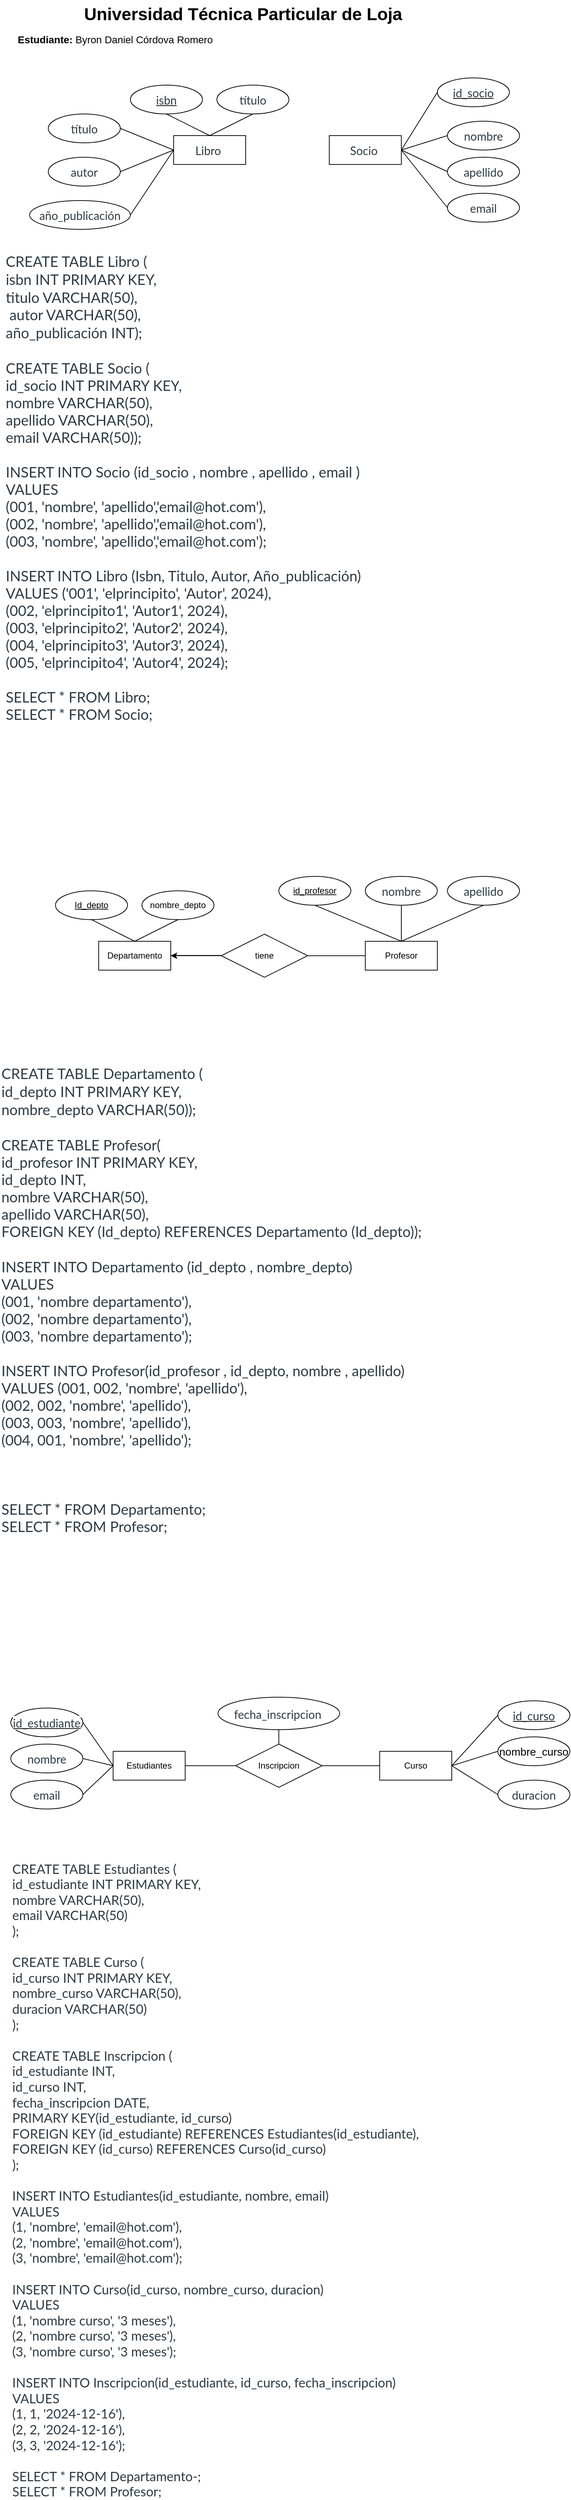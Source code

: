<mxfile version="25.0.3" pages="3">
  <diagram name="Página-1" id="SwvaVbSk8qbzMh4MLZsh">
    <mxGraphModel dx="2514" dy="908" grid="1" gridSize="9" guides="1" tooltips="1" connect="1" arrows="1" fold="1" page="1" pageScale="1" pageWidth="827" pageHeight="1169" math="0" shadow="0">
      <root>
        <mxCell id="0" />
        <mxCell id="1" parent="0" />
        <mxCell id="cMKydo8FVzxPNqGR1aTB-39" value="&lt;span style=&quot;color: rgb(45, 59, 69); font-family: LatoWeb, &amp;quot;Lato Extended&amp;quot;, Lato, &amp;quot;Helvetica Neue&amp;quot;, Helvetica, Arial, sans-serif; font-size: 16px; text-align: start; background-color: rgb(255, 255, 255);&quot;&gt;Socio&amp;nbsp;&lt;/span&gt;" style="whiteSpace=wrap;html=1;align=center;" parent="1" vertex="1">
          <mxGeometry x="-350" y="188" width="100" height="40" as="geometry" />
        </mxCell>
        <mxCell id="cMKydo8FVzxPNqGR1aTB-40" value="&lt;span style=&quot;color: rgb(45, 59, 69); font-family: LatoWeb, &amp;quot;Lato Extended&amp;quot;, Lato, &amp;quot;Helvetica Neue&amp;quot;, Helvetica, Arial, sans-serif; font-size: 16px; text-align: start; background-color: rgb(255, 255, 255);&quot;&gt;Libro&amp;nbsp;&lt;/span&gt;" style="whiteSpace=wrap;html=1;align=center;" parent="1" vertex="1">
          <mxGeometry x="-566" y="188" width="100" height="40" as="geometry" />
        </mxCell>
        <mxCell id="cMKydo8FVzxPNqGR1aTB-41" value="" style="endArrow=none;html=1;rounded=0;exitX=1;exitY=0.5;exitDx=0;exitDy=0;" parent="1" edge="1">
          <mxGeometry relative="1" as="geometry">
            <mxPoint x="-276" y="207.41" as="sourcePoint" />
            <mxPoint x="-276" y="207" as="targetPoint" />
          </mxGeometry>
        </mxCell>
        <mxCell id="cMKydo8FVzxPNqGR1aTB-42" value="&lt;span style=&quot;color: rgb(45, 59, 69); font-family: LatoWeb, &amp;quot;Lato Extended&amp;quot;, Lato, &amp;quot;Helvetica Neue&amp;quot;, Helvetica, Arial, sans-serif; font-size: 16px; text-align: start; background-color: rgb(255, 255, 255);&quot;&gt;isbn&lt;/span&gt;" style="ellipse;whiteSpace=wrap;html=1;align=center;fontStyle=4;" parent="1" vertex="1">
          <mxGeometry x="-626" y="118" width="100" height="40" as="geometry" />
        </mxCell>
        <mxCell id="cMKydo8FVzxPNqGR1aTB-43" value="&lt;span style=&quot;color: rgb(45, 59, 69); font-family: LatoWeb, &amp;quot;Lato Extended&amp;quot;, Lato, &amp;quot;Helvetica Neue&amp;quot;, Helvetica, Arial, sans-serif; font-size: 16px; text-align: start; background-color: rgb(255, 255, 255);&quot;&gt;id_socio&lt;/span&gt;" style="ellipse;whiteSpace=wrap;html=1;align=center;fontStyle=4;" parent="1" vertex="1">
          <mxGeometry x="-200" y="108" width="100" height="40" as="geometry" />
        </mxCell>
        <mxCell id="cMKydo8FVzxPNqGR1aTB-44" value="&lt;span style=&quot;color: rgb(45, 59, 69); font-family: LatoWeb, &amp;quot;Lato Extended&amp;quot;, Lato, &amp;quot;Helvetica Neue&amp;quot;, Helvetica, Arial, sans-serif; font-size: 16px; text-align: start; background-color: rgb(255, 255, 255);&quot;&gt;título&lt;/span&gt;" style="ellipse;whiteSpace=wrap;html=1;align=center;" parent="1" vertex="1">
          <mxGeometry x="-506" y="118" width="100" height="40" as="geometry" />
        </mxCell>
        <mxCell id="cMKydo8FVzxPNqGR1aTB-45" value="&lt;span style=&quot;color: rgb(45, 59, 69); font-family: LatoWeb, &amp;quot;Lato Extended&amp;quot;, Lato, &amp;quot;Helvetica Neue&amp;quot;, Helvetica, Arial, sans-serif; font-size: 16px; text-align: start; background-color: rgb(255, 255, 255);&quot;&gt;nombre&lt;/span&gt;" style="ellipse;whiteSpace=wrap;html=1;align=center;" parent="1" vertex="1">
          <mxGeometry x="-186" y="168" width="100" height="40" as="geometry" />
        </mxCell>
        <mxCell id="cMKydo8FVzxPNqGR1aTB-46" value="" style="endArrow=none;html=1;rounded=0;exitX=0.5;exitY=1;exitDx=0;exitDy=0;entryX=0.5;entryY=0;entryDx=0;entryDy=0;" parent="1" source="cMKydo8FVzxPNqGR1aTB-42" target="cMKydo8FVzxPNqGR1aTB-40" edge="1">
          <mxGeometry relative="1" as="geometry">
            <mxPoint x="-456" y="218" as="sourcePoint" />
            <mxPoint x="-386" y="218" as="targetPoint" />
          </mxGeometry>
        </mxCell>
        <mxCell id="cMKydo8FVzxPNqGR1aTB-47" value="" style="endArrow=none;html=1;rounded=0;exitX=0.5;exitY=1;exitDx=0;exitDy=0;entryX=0.5;entryY=0;entryDx=0;entryDy=0;" parent="1" source="cMKydo8FVzxPNqGR1aTB-44" target="cMKydo8FVzxPNqGR1aTB-40" edge="1">
          <mxGeometry relative="1" as="geometry">
            <mxPoint x="-566" y="168" as="sourcePoint" />
            <mxPoint x="-506" y="198" as="targetPoint" />
          </mxGeometry>
        </mxCell>
        <mxCell id="cMKydo8FVzxPNqGR1aTB-48" value="" style="endArrow=none;html=1;rounded=0;exitX=0;exitY=0.5;exitDx=0;exitDy=0;entryX=1;entryY=0.5;entryDx=0;entryDy=0;" parent="1" source="cMKydo8FVzxPNqGR1aTB-43" target="cMKydo8FVzxPNqGR1aTB-39" edge="1">
          <mxGeometry relative="1" as="geometry">
            <mxPoint x="-566" y="168" as="sourcePoint" />
            <mxPoint x="-506" y="198" as="targetPoint" />
          </mxGeometry>
        </mxCell>
        <mxCell id="cMKydo8FVzxPNqGR1aTB-49" value="" style="endArrow=none;html=1;rounded=0;exitX=0;exitY=0.5;exitDx=0;exitDy=0;entryX=1;entryY=0.5;entryDx=0;entryDy=0;" parent="1" source="cMKydo8FVzxPNqGR1aTB-45" target="cMKydo8FVzxPNqGR1aTB-39" edge="1">
          <mxGeometry relative="1" as="geometry">
            <mxPoint x="-166" y="168" as="sourcePoint" />
            <mxPoint x="-136" y="198" as="targetPoint" />
          </mxGeometry>
        </mxCell>
        <mxCell id="cMKydo8FVzxPNqGR1aTB-51" value="&lt;span style=&quot;color: rgb(45, 59, 69); font-family: LatoWeb, &amp;quot;Lato Extended&amp;quot;, Lato, &amp;quot;Helvetica Neue&amp;quot;, Helvetica, Arial, sans-serif; font-size: 16px; text-align: start; background-color: rgb(255, 255, 255);&quot;&gt;apellido&lt;/span&gt;" style="ellipse;whiteSpace=wrap;html=1;align=center;" parent="1" vertex="1">
          <mxGeometry x="-186" y="218" width="100" height="40" as="geometry" />
        </mxCell>
        <mxCell id="cMKydo8FVzxPNqGR1aTB-52" value="" style="endArrow=none;html=1;rounded=0;exitX=0;exitY=0.5;exitDx=0;exitDy=0;entryX=1;entryY=0.5;entryDx=0;entryDy=0;" parent="1" source="cMKydo8FVzxPNqGR1aTB-51" target="cMKydo8FVzxPNqGR1aTB-39" edge="1">
          <mxGeometry relative="1" as="geometry">
            <mxPoint x="-120" y="218" as="sourcePoint" />
            <mxPoint x="-100" y="238" as="targetPoint" />
          </mxGeometry>
        </mxCell>
        <mxCell id="cMKydo8FVzxPNqGR1aTB-53" value="&lt;span style=&quot;color: rgb(45, 59, 69); font-family: LatoWeb, &amp;quot;Lato Extended&amp;quot;, Lato, &amp;quot;Helvetica Neue&amp;quot;, Helvetica, Arial, sans-serif; font-size: 16px; text-align: start; background-color: rgb(255, 255, 255);&quot;&gt;email&lt;/span&gt;" style="ellipse;whiteSpace=wrap;html=1;align=center;" parent="1" vertex="1">
          <mxGeometry x="-186" y="268" width="100" height="40" as="geometry" />
        </mxCell>
        <mxCell id="cMKydo8FVzxPNqGR1aTB-57" value="" style="endArrow=none;html=1;rounded=0;exitX=0;exitY=0.5;exitDx=0;exitDy=0;entryX=1;entryY=0.5;entryDx=0;entryDy=0;" parent="1" source="cMKydo8FVzxPNqGR1aTB-53" target="cMKydo8FVzxPNqGR1aTB-39" edge="1">
          <mxGeometry relative="1" as="geometry">
            <mxPoint x="44" y="158" as="sourcePoint" />
            <mxPoint x="-90" y="208" as="targetPoint" />
          </mxGeometry>
        </mxCell>
        <mxCell id="cMKydo8FVzxPNqGR1aTB-58" value="&lt;span style=&quot;color: rgb(45, 59, 69); font-family: LatoWeb, &amp;quot;Lato Extended&amp;quot;, Lato, &amp;quot;Helvetica Neue&amp;quot;, Helvetica, Arial, sans-serif; font-size: 16px; text-align: start; background-color: rgb(255, 255, 255);&quot;&gt;título&lt;/span&gt;" style="ellipse;whiteSpace=wrap;html=1;align=center;" parent="1" vertex="1">
          <mxGeometry x="-740" y="158" width="100" height="40" as="geometry" />
        </mxCell>
        <mxCell id="cMKydo8FVzxPNqGR1aTB-59" value="" style="endArrow=none;html=1;rounded=0;entryX=0;entryY=0.5;entryDx=0;entryDy=0;exitX=1;exitY=0.5;exitDx=0;exitDy=0;" parent="1" source="cMKydo8FVzxPNqGR1aTB-58" target="cMKydo8FVzxPNqGR1aTB-40" edge="1">
          <mxGeometry relative="1" as="geometry">
            <mxPoint x="-800" y="228" as="sourcePoint" />
            <mxPoint x="-766" y="258" as="targetPoint" />
          </mxGeometry>
        </mxCell>
        <mxCell id="cMKydo8FVzxPNqGR1aTB-61" value="&lt;span style=&quot;color: rgb(45, 59, 69); font-family: LatoWeb, &amp;quot;Lato Extended&amp;quot;, Lato, &amp;quot;Helvetica Neue&amp;quot;, Helvetica, Arial, sans-serif; font-size: 16px; text-align: start; background-color: rgb(255, 255, 255);&quot;&gt;autor&lt;/span&gt;" style="ellipse;whiteSpace=wrap;html=1;align=center;" parent="1" vertex="1">
          <mxGeometry x="-740" y="218" width="100" height="40" as="geometry" />
        </mxCell>
        <mxCell id="cMKydo8FVzxPNqGR1aTB-62" value="" style="endArrow=none;html=1;rounded=0;entryX=0;entryY=0.5;entryDx=0;entryDy=0;exitX=1;exitY=0.5;exitDx=0;exitDy=0;" parent="1" source="cMKydo8FVzxPNqGR1aTB-61" target="cMKydo8FVzxPNqGR1aTB-40" edge="1">
          <mxGeometry relative="1" as="geometry">
            <mxPoint x="-790" y="288" as="sourcePoint" />
            <mxPoint x="-556" y="268" as="targetPoint" />
          </mxGeometry>
        </mxCell>
        <mxCell id="cMKydo8FVzxPNqGR1aTB-63" value="&lt;span style=&quot;color: rgb(45, 59, 69); font-family: LatoWeb, &amp;quot;Lato Extended&amp;quot;, Lato, &amp;quot;Helvetica Neue&amp;quot;, Helvetica, Arial, sans-serif; font-size: 16px; text-align: start; background-color: rgb(255, 255, 255);&quot;&gt;año_publicación&lt;/span&gt;" style="ellipse;whiteSpace=wrap;html=1;align=center;" parent="1" vertex="1">
          <mxGeometry x="-766" y="278" width="140" height="40" as="geometry" />
        </mxCell>
        <mxCell id="cMKydo8FVzxPNqGR1aTB-64" value="" style="endArrow=none;html=1;rounded=0;entryX=0;entryY=0.5;entryDx=0;entryDy=0;exitX=1;exitY=0.5;exitDx=0;exitDy=0;" parent="1" source="cMKydo8FVzxPNqGR1aTB-63" target="cMKydo8FVzxPNqGR1aTB-40" edge="1">
          <mxGeometry relative="1" as="geometry">
            <mxPoint x="-790" y="348" as="sourcePoint" />
            <mxPoint x="-556" y="328" as="targetPoint" />
          </mxGeometry>
        </mxCell>
        <mxCell id="cMKydo8FVzxPNqGR1aTB-65" value="&lt;div style=&quot;&quot;&gt;&lt;font style=&quot;font-size: 20px;&quot;&gt;&lt;span style=&quot;color: rgb(45, 59, 69); font-family: LatoWeb, &amp;quot;Lato Extended&amp;quot;, Lato, &amp;quot;Helvetica Neue&amp;quot;, Helvetica, Arial, sans-serif; background-color: rgb(255, 255, 255);&quot;&gt;CREATE TABLE Libro&amp;nbsp;&lt;/span&gt;&lt;span style=&quot;color: rgb(45, 59, 69); font-family: LatoWeb, &amp;quot;Lato Extended&amp;quot;, Lato, &amp;quot;Helvetica Neue&amp;quot;, Helvetica, Arial, sans-serif; background-color: rgb(255, 255, 255);&quot;&gt;(&lt;/span&gt;&lt;/font&gt;&lt;/div&gt;&lt;div style=&quot;&quot;&gt;&lt;font style=&quot;font-size: 20px;&quot;&gt;&lt;span style=&quot;color: rgb(45, 59, 69); font-family: LatoWeb, &amp;quot;Lato Extended&amp;quot;, Lato, &amp;quot;Helvetica Neue&amp;quot;, Helvetica, Arial, sans-serif; background-color: rgb(255, 255, 255);&quot;&gt;isbn INT PRIMARY KEY&lt;u style=&quot;&quot;&gt;,&lt;/u&gt;&amp;nbsp;&lt;/span&gt;&lt;/font&gt;&lt;/div&gt;&lt;div style=&quot;&quot;&gt;&lt;span style=&quot;background-color: rgb(255, 255, 255); color: rgb(45, 59, 69); font-family: LatoWeb, &amp;quot;Lato Extended&amp;quot;, Lato, &amp;quot;Helvetica Neue&amp;quot;, Helvetica, Arial, sans-serif;&quot;&gt;&lt;font style=&quot;font-size: 20px;&quot;&gt;titulo VARCHAR(50),&lt;/font&gt;&lt;/span&gt;&lt;/div&gt;&lt;div style=&quot;&quot;&gt;&lt;font style=&quot;font-size: 20px;&quot;&gt;&lt;font style=&quot;&quot;&gt;&lt;span style=&quot;color: rgb(45, 59, 69); font-family: LatoWeb, &amp;quot;Lato Extended&amp;quot;, Lato, &amp;quot;Helvetica Neue&amp;quot;, Helvetica, Arial, sans-serif; background-color: rgb(255, 255, 255);&quot;&gt;&amp;nbsp;autor&amp;nbsp;&lt;/span&gt;&lt;/font&gt;&lt;span style=&quot;background-color: rgb(255, 255, 255); color: rgb(45, 59, 69); font-family: LatoWeb, &amp;quot;Lato Extended&amp;quot;, Lato, &amp;quot;Helvetica Neue&amp;quot;, Helvetica, Arial, sans-serif;&quot;&gt;VARCHAR(50)&lt;/span&gt;&lt;span style=&quot;background-color: rgb(255, 255, 255); color: rgb(45, 59, 69); font-family: LatoWeb, &amp;quot;Lato Extended&amp;quot;, Lato, &amp;quot;Helvetica Neue&amp;quot;, Helvetica, Arial, sans-serif;&quot;&gt;,&amp;nbsp;&lt;/span&gt;&lt;/font&gt;&lt;/div&gt;&lt;div style=&quot;&quot;&gt;&lt;span style=&quot;background-color: rgb(255, 255, 255); color: rgb(45, 59, 69); font-family: LatoWeb, &amp;quot;Lato Extended&amp;quot;, Lato, &amp;quot;Helvetica Neue&amp;quot;, Helvetica, Arial, sans-serif;&quot;&gt;&lt;font style=&quot;font-size: 20px;&quot;&gt;año_publicación INT);&lt;/font&gt;&lt;/span&gt;&lt;/div&gt;&lt;div&gt;&lt;div&gt;&lt;font style=&quot;font-size: 20px;&quot;&gt;&lt;span style=&quot;color: rgb(45, 59, 69); font-family: LatoWeb, &amp;quot;Lato Extended&amp;quot;, Lato, &amp;quot;Helvetica Neue&amp;quot;, Helvetica, Arial, sans-serif; background-color: rgb(255, 255, 255);&quot;&gt;&lt;br&gt;&lt;/span&gt;&lt;/font&gt;&lt;/div&gt;&lt;div&gt;&lt;font style=&quot;&quot;&gt;&lt;span style=&quot;background-color: rgb(255, 255, 255); color: rgb(45, 59, 69); font-family: LatoWeb, &amp;quot;Lato Extended&amp;quot;, Lato, &amp;quot;Helvetica Neue&amp;quot;, Helvetica, Arial, sans-serif; font-size: 20px;&quot;&gt;CREATE TABLE&amp;nbsp;&lt;/span&gt;&lt;span style=&quot;color: rgb(45, 59, 69); font-family: LatoWeb, &amp;quot;Lato Extended&amp;quot;, Lato, &amp;quot;Helvetica Neue&amp;quot;, Helvetica, Arial, sans-serif; background-color: rgb(255, 255, 255);&quot;&gt;&lt;font style=&quot;font-size: 20px;&quot;&gt;Socio (&lt;/font&gt;&lt;/span&gt;&lt;/font&gt;&lt;/div&gt;&lt;div&gt;&lt;font style=&quot;&quot;&gt;&lt;span style=&quot;color: rgb(45, 59, 69); font-family: LatoWeb, &amp;quot;Lato Extended&amp;quot;, Lato, &amp;quot;Helvetica Neue&amp;quot;, Helvetica, Arial, sans-serif; background-color: rgb(255, 255, 255);&quot;&gt;&lt;font style=&quot;font-size: 20px;&quot;&gt;id_socio&amp;nbsp;&lt;/font&gt;&lt;/span&gt;&lt;/font&gt;&lt;span style=&quot;background-color: rgb(255, 255, 255); color: rgb(45, 59, 69); font-family: LatoWeb, &amp;quot;Lato Extended&amp;quot;, Lato, &amp;quot;Helvetica Neue&amp;quot;, Helvetica, Arial, sans-serif; font-size: 20px;&quot;&gt;INT PRIMARY KEY&lt;/span&gt;&lt;span style=&quot;font-size: 20px; background-color: rgb(255, 255, 255); color: rgb(45, 59, 69); font-family: LatoWeb, &amp;quot;Lato Extended&amp;quot;, Lato, &amp;quot;Helvetica Neue&amp;quot;, Helvetica, Arial, sans-serif;&quot;&gt;,&amp;nbsp;&lt;/span&gt;&lt;/div&gt;&lt;div&gt;&lt;span style=&quot;font-size: 20px; background-color: rgb(255, 255, 255); color: rgb(45, 59, 69); font-family: LatoWeb, &amp;quot;Lato Extended&amp;quot;, Lato, &amp;quot;Helvetica Neue&amp;quot;, Helvetica, Arial, sans-serif;&quot;&gt;nombre&amp;nbsp;&lt;/span&gt;&lt;span style=&quot;background-color: rgb(255, 255, 255); color: rgb(45, 59, 69); font-family: LatoWeb, &amp;quot;Lato Extended&amp;quot;, Lato, &amp;quot;Helvetica Neue&amp;quot;, Helvetica, Arial, sans-serif; font-size: 20px;&quot;&gt;VARCHAR(50)&lt;/span&gt;&lt;span style=&quot;background-color: rgb(255, 255, 255); color: rgb(45, 59, 69); font-family: LatoWeb, &amp;quot;Lato Extended&amp;quot;, Lato, &amp;quot;Helvetica Neue&amp;quot;, Helvetica, Arial, sans-serif; font-size: 20px;&quot;&gt;,&amp;nbsp;&lt;/span&gt;&lt;/div&gt;&lt;div&gt;&lt;span style=&quot;background-color: rgb(255, 255, 255); color: rgb(45, 59, 69); font-family: LatoWeb, &amp;quot;Lato Extended&amp;quot;, Lato, &amp;quot;Helvetica Neue&amp;quot;, Helvetica, Arial, sans-serif; font-size: 20px;&quot;&gt;apellido&amp;nbsp;&lt;/span&gt;&lt;span style=&quot;background-color: rgb(255, 255, 255); color: rgb(45, 59, 69); font-family: LatoWeb, &amp;quot;Lato Extended&amp;quot;, Lato, &amp;quot;Helvetica Neue&amp;quot;, Helvetica, Arial, sans-serif; font-size: 20px;&quot;&gt;VARCHAR(50)&lt;/span&gt;&lt;span style=&quot;background-color: rgb(255, 255, 255); color: rgb(45, 59, 69); font-family: LatoWeb, &amp;quot;Lato Extended&amp;quot;, Lato, &amp;quot;Helvetica Neue&amp;quot;, Helvetica, Arial, sans-serif; font-size: 20px;&quot;&gt;,&amp;nbsp;&lt;/span&gt;&lt;/div&gt;&lt;div&gt;&lt;span style=&quot;background-color: rgb(255, 255, 255); color: rgb(45, 59, 69); font-family: LatoWeb, &amp;quot;Lato Extended&amp;quot;, Lato, &amp;quot;Helvetica Neue&amp;quot;, Helvetica, Arial, sans-serif; font-size: 20px;&quot;&gt;email&amp;nbsp;&lt;/span&gt;&lt;span style=&quot;background-color: rgb(255, 255, 255); color: rgb(45, 59, 69); font-family: LatoWeb, &amp;quot;Lato Extended&amp;quot;, Lato, &amp;quot;Helvetica Neue&amp;quot;, Helvetica, Arial, sans-serif; font-size: 20px;&quot;&gt;VARCHAR(50)&lt;/span&gt;&lt;span style=&quot;background-color: rgb(255, 255, 255); color: rgb(45, 59, 69); font-family: LatoWeb, &amp;quot;Lato Extended&amp;quot;, Lato, &amp;quot;Helvetica Neue&amp;quot;, Helvetica, Arial, sans-serif; font-size: 20px;&quot;&gt;);&lt;/span&gt;&lt;/div&gt;&lt;/div&gt;&lt;div&gt;&lt;span style=&quot;background-color: rgb(255, 255, 255); color: rgb(45, 59, 69); font-family: LatoWeb, &amp;quot;Lato Extended&amp;quot;, Lato, &amp;quot;Helvetica Neue&amp;quot;, Helvetica, Arial, sans-serif; font-size: 20px;&quot;&gt;&lt;br&gt;&lt;/span&gt;&lt;/div&gt;&lt;div&gt;&lt;div style=&quot;color: rgb(45, 59, 69); font-family: LatoWeb, &amp;quot;Lato Extended&amp;quot;, Lato, &amp;quot;Helvetica Neue&amp;quot;, Helvetica, Arial, sans-serif; font-size: 20px; background-color: rgb(255, 255, 255);&quot;&gt;INSERT INTO Socio&amp;nbsp;(id_socio , nombre , apellido , email )&lt;/div&gt;&lt;div style=&quot;color: rgb(45, 59, 69); font-family: LatoWeb, &amp;quot;Lato Extended&amp;quot;, Lato, &amp;quot;Helvetica Neue&amp;quot;, Helvetica, Arial, sans-serif; font-size: 20px; background-color: rgb(255, 255, 255);&quot;&gt;VALUES&amp;nbsp;&lt;/div&gt;&lt;div style=&quot;color: rgb(45, 59, 69); font-family: LatoWeb, &amp;quot;Lato Extended&amp;quot;, Lato, &amp;quot;Helvetica Neue&amp;quot;, Helvetica, Arial, sans-serif; font-size: 20px; background-color: rgb(255, 255, 255);&quot;&gt;(001, &#39;nombre&#39;, &#39;apellido&#39;,&#39;email@hot.com&#39;),&lt;/div&gt;&lt;div style=&quot;color: rgb(45, 59, 69); font-family: LatoWeb, &amp;quot;Lato Extended&amp;quot;, Lato, &amp;quot;Helvetica Neue&amp;quot;, Helvetica, Arial, sans-serif; font-size: 20px; background-color: rgb(255, 255, 255);&quot;&gt;(002, &#39;nombre&#39;, &#39;apellido&#39;,&#39;email@hot.com&#39;),&lt;/div&gt;&lt;div style=&quot;color: rgb(45, 59, 69); font-family: LatoWeb, &amp;quot;Lato Extended&amp;quot;, Lato, &amp;quot;Helvetica Neue&amp;quot;, Helvetica, Arial, sans-serif; font-size: 20px; background-color: rgb(255, 255, 255);&quot;&gt;(003, &#39;nombre&#39;, &#39;apellido&#39;,&#39;email@hot.com&#39;);&lt;/div&gt;&lt;/div&gt;&lt;div&gt;&lt;span style=&quot;background-color: rgb(255, 255, 255); color: rgb(45, 59, 69); font-family: LatoWeb, &amp;quot;Lato Extended&amp;quot;, Lato, &amp;quot;Helvetica Neue&amp;quot;, Helvetica, Arial, sans-serif; font-size: 20px;&quot;&gt;&lt;br&gt;&lt;/span&gt;&lt;/div&gt;&lt;div&gt;&lt;span style=&quot;background-color: rgb(255, 255, 255); font-size: 20px;&quot;&gt;&lt;font face=&quot;LatoWeb, Lato Extended, Lato, Helvetica Neue, Helvetica, Arial, sans-serif&quot; color=&quot;#2d3b45&quot;&gt;&lt;div style=&quot;&quot;&gt;INSERT INTO Libro (Isbn, Titulo, Autor, Año_publicación)&lt;/div&gt;&lt;div style=&quot;&quot;&gt;VALUES (&#39;001&#39;, &#39;elprincipito&#39;, &#39;Autor&#39;, 2024),&lt;/div&gt;&lt;div style=&quot;&quot;&gt;(002, &#39;elprincipito1&#39;, &#39;Autor1&#39;, 2024),&lt;/div&gt;&lt;div style=&quot;&quot;&gt;(003, &#39;elprincipito2&#39;, &#39;Autor2&#39;, 2024),&lt;/div&gt;&lt;div style=&quot;&quot;&gt;(004, &#39;elprincipito3&#39;, &#39;Autor3&#39;, 2024),&lt;/div&gt;&lt;div style=&quot;&quot;&gt;(005, &#39;elprincipito4&#39;, &#39;Autor4&#39;, 2024);&lt;/div&gt;&lt;div style=&quot;&quot;&gt;&lt;br&gt;&lt;/div&gt;&lt;div style=&quot;&quot;&gt;SELECT * FROM Libro;&lt;/div&gt;&lt;div style=&quot;&quot;&gt;SELECT * FROM Socio;&lt;/div&gt;&lt;/font&gt;&lt;/span&gt;&lt;/div&gt;" style="text;html=1;align=left;verticalAlign=middle;whiteSpace=wrap;rounded=0;" parent="1" vertex="1">
          <mxGeometry x="-801" y="324" width="738" height="701" as="geometry" />
        </mxCell>
        <mxCell id="zQ-pAmUmvUQeuOFQfDti-16" style="edgeStyle=orthogonalEdgeStyle;rounded=0;orthogonalLoop=1;jettySize=auto;html=1;exitX=0;exitY=0.5;exitDx=0;exitDy=0;entryX=1;entryY=0.5;entryDx=0;entryDy=0;" parent="1" source="zQ-pAmUmvUQeuOFQfDti-3" target="zQ-pAmUmvUQeuOFQfDti-5" edge="1">
          <mxGeometry relative="1" as="geometry" />
        </mxCell>
        <mxCell id="zQ-pAmUmvUQeuOFQfDti-3" value="tiene" style="shape=rhombus;perimeter=rhombusPerimeter;whiteSpace=wrap;html=1;align=center;" parent="1" vertex="1">
          <mxGeometry x="-500" y="1295" width="120" height="60" as="geometry" />
        </mxCell>
        <mxCell id="zQ-pAmUmvUQeuOFQfDti-4" value="Profesor" style="whiteSpace=wrap;html=1;align=center;" parent="1" vertex="1">
          <mxGeometry x="-300" y="1305" width="100" height="40" as="geometry" />
        </mxCell>
        <mxCell id="zQ-pAmUmvUQeuOFQfDti-5" value="Departamento" style="whiteSpace=wrap;html=1;align=center;" parent="1" vertex="1">
          <mxGeometry x="-670" y="1305" width="100" height="40" as="geometry" />
        </mxCell>
        <mxCell id="zQ-pAmUmvUQeuOFQfDti-6" value="" style="endArrow=none;html=1;rounded=0;exitX=1;exitY=0.5;exitDx=0;exitDy=0;" parent="1" edge="1">
          <mxGeometry relative="1" as="geometry">
            <mxPoint x="-380" y="1324.41" as="sourcePoint" />
            <mxPoint x="-380" y="1324" as="targetPoint" />
          </mxGeometry>
        </mxCell>
        <mxCell id="zQ-pAmUmvUQeuOFQfDti-7" value="Id_depto" style="ellipse;whiteSpace=wrap;html=1;align=center;fontStyle=4;" parent="1" vertex="1">
          <mxGeometry x="-730" y="1235" width="100" height="40" as="geometry" />
        </mxCell>
        <mxCell id="zQ-pAmUmvUQeuOFQfDti-8" value="id_profesor" style="ellipse;whiteSpace=wrap;html=1;align=center;fontStyle=4;" parent="1" vertex="1">
          <mxGeometry x="-420" y="1215" width="100" height="40" as="geometry" />
        </mxCell>
        <mxCell id="zQ-pAmUmvUQeuOFQfDti-9" value="nombre_depto" style="ellipse;whiteSpace=wrap;html=1;align=center;" parent="1" vertex="1">
          <mxGeometry x="-610" y="1235" width="100" height="40" as="geometry" />
        </mxCell>
        <mxCell id="zQ-pAmUmvUQeuOFQfDti-11" value="" style="endArrow=none;html=1;rounded=0;exitX=0.5;exitY=1;exitDx=0;exitDy=0;entryX=0.5;entryY=0;entryDx=0;entryDy=0;" parent="1" source="zQ-pAmUmvUQeuOFQfDti-7" target="zQ-pAmUmvUQeuOFQfDti-5" edge="1">
          <mxGeometry relative="1" as="geometry">
            <mxPoint x="-560" y="1335" as="sourcePoint" />
            <mxPoint x="-490" y="1335" as="targetPoint" />
          </mxGeometry>
        </mxCell>
        <mxCell id="zQ-pAmUmvUQeuOFQfDti-12" value="" style="endArrow=none;html=1;rounded=0;exitX=0.5;exitY=1;exitDx=0;exitDy=0;entryX=0.5;entryY=0;entryDx=0;entryDy=0;" parent="1" source="zQ-pAmUmvUQeuOFQfDti-9" target="zQ-pAmUmvUQeuOFQfDti-5" edge="1">
          <mxGeometry relative="1" as="geometry">
            <mxPoint x="-670" y="1285" as="sourcePoint" />
            <mxPoint x="-610" y="1315" as="targetPoint" />
          </mxGeometry>
        </mxCell>
        <mxCell id="zQ-pAmUmvUQeuOFQfDti-13" value="" style="endArrow=none;html=1;rounded=0;exitX=0.5;exitY=1;exitDx=0;exitDy=0;entryX=0.5;entryY=0;entryDx=0;entryDy=0;" parent="1" source="zQ-pAmUmvUQeuOFQfDti-8" target="zQ-pAmUmvUQeuOFQfDti-4" edge="1">
          <mxGeometry relative="1" as="geometry">
            <mxPoint x="-670" y="1285" as="sourcePoint" />
            <mxPoint x="-610" y="1315" as="targetPoint" />
          </mxGeometry>
        </mxCell>
        <mxCell id="zQ-pAmUmvUQeuOFQfDti-15" value="" style="endArrow=none;html=1;rounded=0;exitX=1;exitY=0.5;exitDx=0;exitDy=0;entryX=0;entryY=0.5;entryDx=0;entryDy=0;" parent="1" edge="1">
          <mxGeometry relative="1" as="geometry">
            <mxPoint x="-570" y="1324.58" as="sourcePoint" />
            <mxPoint x="-500" y="1324.58" as="targetPoint" />
          </mxGeometry>
        </mxCell>
        <mxCell id="zQ-pAmUmvUQeuOFQfDti-18" value="" style="endArrow=none;html=1;rounded=0;exitX=0;exitY=0.5;exitDx=0;exitDy=0;entryX=1;entryY=0.5;entryDx=0;entryDy=0;" parent="1" source="zQ-pAmUmvUQeuOFQfDti-4" target="zQ-pAmUmvUQeuOFQfDti-3" edge="1">
          <mxGeometry relative="1" as="geometry">
            <mxPoint x="-256" y="1435" as="sourcePoint" />
            <mxPoint x="-316" y="1465" as="targetPoint" />
          </mxGeometry>
        </mxCell>
        <mxCell id="zQ-pAmUmvUQeuOFQfDti-19" value="&lt;span style=&quot;color: rgb(45, 59, 69); font-family: LatoWeb, &amp;quot;Lato Extended&amp;quot;, Lato, &amp;quot;Helvetica Neue&amp;quot;, Helvetica, Arial, sans-serif; font-size: 16px; text-align: start; background-color: rgb(255, 255, 255);&quot;&gt;nombre&lt;/span&gt;" style="ellipse;whiteSpace=wrap;html=1;align=center;" parent="1" vertex="1">
          <mxGeometry x="-300" y="1215" width="100" height="40" as="geometry" />
        </mxCell>
        <mxCell id="zQ-pAmUmvUQeuOFQfDti-20" value="" style="endArrow=none;html=1;rounded=0;exitX=0.5;exitY=1;exitDx=0;exitDy=0;entryX=0.5;entryY=0;entryDx=0;entryDy=0;" parent="1" source="zQ-pAmUmvUQeuOFQfDti-19" target="zQ-pAmUmvUQeuOFQfDti-4" edge="1">
          <mxGeometry relative="1" as="geometry">
            <mxPoint x="-202" y="1310" as="sourcePoint" />
            <mxPoint x="-182" y="1330" as="targetPoint" />
          </mxGeometry>
        </mxCell>
        <mxCell id="zQ-pAmUmvUQeuOFQfDti-21" value="&lt;span style=&quot;color: rgb(45, 59, 69); font-family: LatoWeb, &amp;quot;Lato Extended&amp;quot;, Lato, &amp;quot;Helvetica Neue&amp;quot;, Helvetica, Arial, sans-serif; font-size: 16px; text-align: start; background-color: rgb(255, 255, 255);&quot;&gt;apellido&lt;/span&gt;" style="ellipse;whiteSpace=wrap;html=1;align=center;" parent="1" vertex="1">
          <mxGeometry x="-186" y="1215" width="100" height="40" as="geometry" />
        </mxCell>
        <mxCell id="zQ-pAmUmvUQeuOFQfDti-22" value="" style="endArrow=none;html=1;rounded=0;exitX=0.5;exitY=1;exitDx=0;exitDy=0;entryX=0.5;entryY=0;entryDx=0;entryDy=0;" parent="1" source="zQ-pAmUmvUQeuOFQfDti-21" target="zQ-pAmUmvUQeuOFQfDti-4" edge="1">
          <mxGeometry relative="1" as="geometry">
            <mxPoint x="-156" y="1360" as="sourcePoint" />
            <mxPoint x="-132" y="1350" as="targetPoint" />
          </mxGeometry>
        </mxCell>
        <mxCell id="zQ-pAmUmvUQeuOFQfDti-25" value="&lt;div style=&quot;&quot;&gt;&lt;font style=&quot;font-size: 20px;&quot;&gt;&lt;span style=&quot;color: rgb(45, 59, 69); font-family: LatoWeb, &amp;quot;Lato Extended&amp;quot;, Lato, &amp;quot;Helvetica Neue&amp;quot;, Helvetica, Arial, sans-serif; background-color: rgb(255, 255, 255);&quot;&gt;CREATE TABLE Departamento&amp;nbsp;&lt;/span&gt;&lt;span style=&quot;color: rgb(45, 59, 69); font-family: LatoWeb, &amp;quot;Lato Extended&amp;quot;, Lato, &amp;quot;Helvetica Neue&amp;quot;, Helvetica, Arial, sans-serif; background-color: rgb(255, 255, 255);&quot;&gt;(&lt;/span&gt;&lt;/font&gt;&lt;/div&gt;&lt;div style=&quot;&quot;&gt;&lt;font style=&quot;font-size: 20px;&quot;&gt;&lt;span style=&quot;background-color: rgb(255, 255, 255); color: rgb(45, 59, 69); font-family: LatoWeb, &amp;quot;Lato Extended&amp;quot;, Lato, &amp;quot;Helvetica Neue&amp;quot;, Helvetica, Arial, sans-serif;&quot;&gt;id_depto&amp;nbsp;&lt;/span&gt;&lt;span style=&quot;color: rgb(45, 59, 69); font-family: LatoWeb, &amp;quot;Lato Extended&amp;quot;, Lato, &amp;quot;Helvetica Neue&amp;quot;, Helvetica, Arial, sans-serif; background-color: rgb(255, 255, 255);&quot;&gt;INT PRIMARY KEY&lt;u style=&quot;&quot;&gt;,&lt;/u&gt;&amp;nbsp;&lt;/span&gt;&lt;/font&gt;&lt;/div&gt;&lt;div style=&quot;&quot;&gt;&lt;span style=&quot;background-color: rgb(255, 255, 255); color: rgb(45, 59, 69); font-family: LatoWeb, &amp;quot;Lato Extended&amp;quot;, Lato, &amp;quot;Helvetica Neue&amp;quot;, Helvetica, Arial, sans-serif; font-size: 20px;&quot;&gt;nombre_depto&lt;/span&gt;&lt;span style=&quot;background-color: rgb(255, 255, 255); color: rgb(45, 59, 69); font-family: LatoWeb, &amp;quot;Lato Extended&amp;quot;, Lato, &amp;quot;Helvetica Neue&amp;quot;, Helvetica, Arial, sans-serif; font-size: 20px;&quot;&gt;&amp;nbsp;&lt;/span&gt;&lt;span style=&quot;background-color: rgb(255, 255, 255); color: rgb(45, 59, 69); font-family: LatoWeb, &amp;quot;Lato Extended&amp;quot;, Lato, &amp;quot;Helvetica Neue&amp;quot;, Helvetica, Arial, sans-serif;&quot;&gt;&lt;font style=&quot;font-size: 20px;&quot;&gt;VARCHAR(50)&lt;/font&gt;&lt;/span&gt;&lt;span style=&quot;background-color: rgb(255, 255, 255); color: rgb(45, 59, 69); font-family: LatoWeb, &amp;quot;Lato Extended&amp;quot;, Lato, &amp;quot;Helvetica Neue&amp;quot;, Helvetica, Arial, sans-serif; font-size: 20px;&quot;&gt;);&lt;/span&gt;&lt;/div&gt;&lt;div&gt;&lt;div&gt;&lt;font style=&quot;font-size: 20px;&quot;&gt;&lt;span style=&quot;color: rgb(45, 59, 69); font-family: LatoWeb, &amp;quot;Lato Extended&amp;quot;, Lato, &amp;quot;Helvetica Neue&amp;quot;, Helvetica, Arial, sans-serif; background-color: rgb(255, 255, 255);&quot;&gt;&lt;br&gt;&lt;/span&gt;&lt;/font&gt;&lt;/div&gt;&lt;div&gt;&lt;font style=&quot;&quot;&gt;&lt;span style=&quot;background-color: rgb(255, 255, 255); color: rgb(45, 59, 69); font-family: LatoWeb, &amp;quot;Lato Extended&amp;quot;, Lato, &amp;quot;Helvetica Neue&amp;quot;, Helvetica, Arial, sans-serif; font-size: 20px;&quot;&gt;CREATE TABLE Profesor&lt;/span&gt;&lt;span style=&quot;color: rgb(45, 59, 69); font-family: LatoWeb, &amp;quot;Lato Extended&amp;quot;, Lato, &amp;quot;Helvetica Neue&amp;quot;, Helvetica, Arial, sans-serif; background-color: rgb(255, 255, 255);&quot;&gt;&lt;font style=&quot;font-size: 20px;&quot;&gt;(&lt;/font&gt;&lt;/span&gt;&lt;/font&gt;&lt;/div&gt;&lt;div&gt;&lt;font style=&quot;&quot;&gt;&lt;span style=&quot;color: rgb(45, 59, 69); font-family: LatoWeb, &amp;quot;Lato Extended&amp;quot;, Lato, &amp;quot;Helvetica Neue&amp;quot;, Helvetica, Arial, sans-serif; background-color: rgb(255, 255, 255);&quot;&gt;&lt;font style=&quot;font-size: 20px;&quot;&gt;id_profesor&amp;nbsp;&lt;/font&gt;&lt;/span&gt;&lt;/font&gt;&lt;span style=&quot;background-color: rgb(255, 255, 255); color: rgb(45, 59, 69); font-family: LatoWeb, &amp;quot;Lato Extended&amp;quot;, Lato, &amp;quot;Helvetica Neue&amp;quot;, Helvetica, Arial, sans-serif; font-size: 20px;&quot;&gt;INT PRIMARY KEY&lt;/span&gt;&lt;span style=&quot;font-size: 20px; background-color: rgb(255, 255, 255); color: rgb(45, 59, 69); font-family: LatoWeb, &amp;quot;Lato Extended&amp;quot;, Lato, &amp;quot;Helvetica Neue&amp;quot;, Helvetica, Arial, sans-serif;&quot;&gt;,&lt;/span&gt;&lt;/div&gt;&lt;div&gt;&lt;span style=&quot;background-color: rgb(255, 255, 255); color: rgb(45, 59, 69); font-family: LatoWeb, &amp;quot;Lato Extended&amp;quot;, Lato, &amp;quot;Helvetica Neue&amp;quot;, Helvetica, Arial, sans-serif; font-size: 20px;&quot;&gt;id_depto INT,&lt;/span&gt;&lt;span style=&quot;font-size: 20px; background-color: rgb(255, 255, 255); color: rgb(45, 59, 69); font-family: LatoWeb, &amp;quot;Lato Extended&amp;quot;, Lato, &amp;quot;Helvetica Neue&amp;quot;, Helvetica, Arial, sans-serif;&quot;&gt;&amp;nbsp;&lt;/span&gt;&lt;/div&gt;&lt;div&gt;&lt;span style=&quot;font-size: 20px; background-color: rgb(255, 255, 255); color: rgb(45, 59, 69); font-family: LatoWeb, &amp;quot;Lato Extended&amp;quot;, Lato, &amp;quot;Helvetica Neue&amp;quot;, Helvetica, Arial, sans-serif;&quot;&gt;nombre&amp;nbsp;&lt;/span&gt;&lt;span style=&quot;background-color: rgb(255, 255, 255); color: rgb(45, 59, 69); font-family: LatoWeb, &amp;quot;Lato Extended&amp;quot;, Lato, &amp;quot;Helvetica Neue&amp;quot;, Helvetica, Arial, sans-serif; font-size: 20px;&quot;&gt;VARCHAR(50)&lt;/span&gt;&lt;span style=&quot;background-color: rgb(255, 255, 255); color: rgb(45, 59, 69); font-family: LatoWeb, &amp;quot;Lato Extended&amp;quot;, Lato, &amp;quot;Helvetica Neue&amp;quot;, Helvetica, Arial, sans-serif; font-size: 20px;&quot;&gt;,&amp;nbsp;&lt;/span&gt;&lt;/div&gt;&lt;div&gt;&lt;span style=&quot;background-color: rgb(255, 255, 255); color: rgb(45, 59, 69); font-family: LatoWeb, &amp;quot;Lato Extended&amp;quot;, Lato, &amp;quot;Helvetica Neue&amp;quot;, Helvetica, Arial, sans-serif; font-size: 20px;&quot;&gt;apellido&amp;nbsp;&lt;/span&gt;&lt;span style=&quot;background-color: rgb(255, 255, 255); color: rgb(45, 59, 69); font-family: LatoWeb, &amp;quot;Lato Extended&amp;quot;, Lato, &amp;quot;Helvetica Neue&amp;quot;, Helvetica, Arial, sans-serif; font-size: 20px;&quot;&gt;VARCHAR(50)&lt;/span&gt;&lt;span style=&quot;background-color: rgb(255, 255, 255); color: rgb(45, 59, 69); font-family: LatoWeb, &amp;quot;Lato Extended&amp;quot;, Lato, &amp;quot;Helvetica Neue&amp;quot;, Helvetica, Arial, sans-serif; font-size: 20px;&quot;&gt;,&amp;nbsp;&lt;/span&gt;&lt;/div&gt;&lt;div&gt;&lt;span style=&quot;background-color: initial; font-size: 20px;&quot;&gt;&lt;font face=&quot;LatoWeb, Lato Extended, Lato, Helvetica Neue, Helvetica, Arial, sans-serif&quot; color=&quot;#2d3b45&quot;&gt;FOREIGN KEY (&lt;/font&gt;&lt;/span&gt;&lt;span style=&quot;color: rgb(45, 59, 69); font-family: LatoWeb, &amp;quot;Lato Extended&amp;quot;, Lato, &amp;quot;Helvetica Neue&amp;quot;, Helvetica, Arial, sans-serif; font-size: 20px;&quot;&gt;Id_depto&lt;/span&gt;&lt;span style=&quot;background-color: initial; font-size: 20px;&quot;&gt;&lt;font face=&quot;LatoWeb, Lato Extended, Lato, Helvetica Neue, Helvetica, Arial, sans-serif&quot; color=&quot;#2d3b45&quot;&gt;) REFERENCES Departamento (Id_depto)&lt;/font&gt;&lt;/span&gt;&lt;span style=&quot;background-color: rgb(255, 255, 255); color: rgb(45, 59, 69); font-family: LatoWeb, &amp;quot;Lato Extended&amp;quot;, Lato, &amp;quot;Helvetica Neue&amp;quot;, Helvetica, Arial, sans-serif; font-size: 20px;&quot;&gt;);&lt;/span&gt;&lt;/div&gt;&lt;/div&gt;&lt;div&gt;&lt;span style=&quot;background-color: rgb(255, 255, 255); color: rgb(45, 59, 69); font-family: LatoWeb, &amp;quot;Lato Extended&amp;quot;, Lato, &amp;quot;Helvetica Neue&amp;quot;, Helvetica, Arial, sans-serif; font-size: 20px;&quot;&gt;&lt;br&gt;&lt;/span&gt;&lt;/div&gt;&lt;div&gt;&lt;div style=&quot;color: rgb(45, 59, 69); font-family: LatoWeb, &amp;quot;Lato Extended&amp;quot;, Lato, &amp;quot;Helvetica Neue&amp;quot;, Helvetica, Arial, sans-serif; font-size: 20px; background-color: rgb(255, 255, 255);&quot;&gt;INSERT INTO Departamento (id_depto , nombre_depto)&lt;/div&gt;&lt;div style=&quot;color: rgb(45, 59, 69); font-family: LatoWeb, &amp;quot;Lato Extended&amp;quot;, Lato, &amp;quot;Helvetica Neue&amp;quot;, Helvetica, Arial, sans-serif; font-size: 20px; background-color: rgb(255, 255, 255);&quot;&gt;VALUES&amp;nbsp;&lt;/div&gt;&lt;div style=&quot;color: rgb(45, 59, 69); font-family: LatoWeb, &amp;quot;Lato Extended&amp;quot;, Lato, &amp;quot;Helvetica Neue&amp;quot;, Helvetica, Arial, sans-serif; font-size: 20px; background-color: rgb(255, 255, 255);&quot;&gt;(001,&amp;nbsp;&#39;nombre departamento&#39;),&lt;/div&gt;&lt;div style=&quot;color: rgb(45, 59, 69); font-family: LatoWeb, &amp;quot;Lato Extended&amp;quot;, Lato, &amp;quot;Helvetica Neue&amp;quot;, Helvetica, Arial, sans-serif; font-size: 20px; background-color: rgb(255, 255, 255);&quot;&gt;(002,&amp;nbsp;&#39;nombre departamento&#39;),&lt;/div&gt;&lt;div style=&quot;color: rgb(45, 59, 69); font-family: LatoWeb, &amp;quot;Lato Extended&amp;quot;, Lato, &amp;quot;Helvetica Neue&amp;quot;, Helvetica, Arial, sans-serif; font-size: 20px; background-color: rgb(255, 255, 255);&quot;&gt;(003, &#39;nombre departamento&#39;);&lt;/div&gt;&lt;/div&gt;&lt;div&gt;&lt;span style=&quot;background-color: rgb(255, 255, 255); color: rgb(45, 59, 69); font-family: LatoWeb, &amp;quot;Lato Extended&amp;quot;, Lato, &amp;quot;Helvetica Neue&amp;quot;, Helvetica, Arial, sans-serif; font-size: 20px;&quot;&gt;&lt;br&gt;&lt;/span&gt;&lt;/div&gt;&lt;div&gt;&lt;span style=&quot;background-color: rgb(255, 255, 255); font-size: 20px;&quot;&gt;&lt;font face=&quot;LatoWeb, Lato Extended, Lato, Helvetica Neue, Helvetica, Arial, sans-serif&quot; color=&quot;#2d3b45&quot;&gt;&lt;div style=&quot;&quot;&gt;INSERT INTO Profesor(id_profesor , id_depto, nombre , apellido)&lt;/div&gt;&lt;/font&gt;&lt;/span&gt;&lt;span style=&quot;background-color: rgb(255, 255, 255); font-size: 20px;&quot;&gt;&lt;font face=&quot;LatoWeb, Lato Extended, Lato, Helvetica Neue, Helvetica, Arial, sans-serif&quot; color=&quot;#2d3b45&quot;&gt;&lt;div style=&quot;&quot;&gt;VALUES (001, 002, &#39;nombre&#39;, &#39;apellido&#39;),&lt;/div&gt;&lt;/font&gt;&lt;/span&gt;&lt;span style=&quot;background-color: rgb(255, 255, 255); font-size: 20px;&quot;&gt;&lt;font face=&quot;LatoWeb, Lato Extended, Lato, Helvetica Neue, Helvetica, Arial, sans-serif&quot; color=&quot;#2d3b45&quot;&gt;&lt;div style=&quot;&quot;&gt;(002, 002, &#39;nombre&#39;, &#39;apellido&#39;),&lt;/div&gt;&lt;/font&gt;&lt;/span&gt;&lt;span style=&quot;background-color: rgb(255, 255, 255); font-size: 20px;&quot;&gt;&lt;font face=&quot;LatoWeb, Lato Extended, Lato, Helvetica Neue, Helvetica, Arial, sans-serif&quot; color=&quot;#2d3b45&quot;&gt;&lt;div style=&quot;&quot;&gt;(003, 003, &#39;nombre&#39;, &#39;apellido&#39;),&lt;/div&gt;&lt;/font&gt;&lt;/span&gt;&lt;span style=&quot;background-color: rgb(255, 255, 255); font-size: 20px;&quot;&gt;&lt;font face=&quot;LatoWeb, Lato Extended, Lato, Helvetica Neue, Helvetica, Arial, sans-serif&quot; color=&quot;#2d3b45&quot;&gt;&lt;div style=&quot;&quot;&gt;(004, 001, &#39;nombre&#39;, &#39;apellido&#39;);&lt;/div&gt;&lt;div&gt;&lt;br&gt;&lt;/div&gt;&lt;/font&gt;&lt;/span&gt;&lt;span style=&quot;background-color: rgb(255, 255, 255); font-size: 20px;&quot;&gt;&lt;font face=&quot;LatoWeb, Lato Extended, Lato, Helvetica Neue, Helvetica, Arial, sans-serif&quot; color=&quot;#2d3b45&quot;&gt;&lt;div style=&quot;&quot;&gt;&lt;br&gt;&lt;/div&gt;&lt;div style=&quot;&quot;&gt;&lt;br&gt;&lt;/div&gt;&lt;div style=&quot;&quot;&gt;SELECT * FROM Departamento;&lt;/div&gt;&lt;div style=&quot;&quot;&gt;SELECT * FROM Profesor;&lt;/div&gt;&lt;/font&gt;&lt;/span&gt;&lt;/div&gt;" style="text;html=1;align=left;verticalAlign=middle;whiteSpace=wrap;rounded=0;" parent="1" vertex="1">
          <mxGeometry x="-807" y="1431" width="762" height="740" as="geometry" />
        </mxCell>
        <mxCell id="zQ-pAmUmvUQeuOFQfDti-29" value="Curso" style="whiteSpace=wrap;html=1;align=center;" parent="1" vertex="1">
          <mxGeometry x="-280" y="2428" width="100" height="40" as="geometry" />
        </mxCell>
        <mxCell id="zQ-pAmUmvUQeuOFQfDti-30" value="Estudiantes" style="whiteSpace=wrap;html=1;align=center;" parent="1" vertex="1">
          <mxGeometry x="-650" y="2428" width="100" height="40" as="geometry" />
        </mxCell>
        <mxCell id="zQ-pAmUmvUQeuOFQfDti-31" value="" style="endArrow=none;html=1;rounded=0;exitX=1;exitY=0.5;exitDx=0;exitDy=0;entryX=0;entryY=0.5;entryDx=0;entryDy=0;" parent="1" source="zQ-pAmUmvUQeuOFQfDti-30" edge="1">
          <mxGeometry relative="1" as="geometry">
            <mxPoint x="-500" y="2448" as="sourcePoint" />
            <mxPoint x="-480" y="2448" as="targetPoint" />
          </mxGeometry>
        </mxCell>
        <mxCell id="zQ-pAmUmvUQeuOFQfDti-40" value="" style="endArrow=none;html=1;rounded=0;exitX=1;exitY=0.5;exitDx=0;exitDy=0;entryX=0;entryY=0.5;entryDx=0;entryDy=0;" parent="1" target="zQ-pAmUmvUQeuOFQfDti-29" edge="1">
          <mxGeometry relative="1" as="geometry">
            <mxPoint x="-360" y="2448" as="sourcePoint" />
            <mxPoint x="-290" y="2447.5" as="targetPoint" />
          </mxGeometry>
        </mxCell>
        <mxCell id="zQ-pAmUmvUQeuOFQfDti-41" value="Inscripcion" style="shape=rhombus;perimeter=rhombusPerimeter;whiteSpace=wrap;html=1;align=center;" parent="1" vertex="1">
          <mxGeometry x="-480" y="2418" width="120" height="60" as="geometry" />
        </mxCell>
        <mxCell id="zQ-pAmUmvUQeuOFQfDti-42" value="&lt;span style=&quot;color: rgb(45, 59, 69); font-family: LatoWeb, &amp;quot;Lato Extended&amp;quot;, Lato, &amp;quot;Helvetica Neue&amp;quot;, Helvetica, Arial, sans-serif; font-size: 16px; text-align: start; background-color: rgb(255, 255, 255);&quot;&gt;id_curso&lt;/span&gt;" style="ellipse;whiteSpace=wrap;html=1;align=center;fontStyle=4;" parent="1" vertex="1">
          <mxGeometry x="-116" y="2358" width="100" height="40" as="geometry" />
        </mxCell>
        <mxCell id="zQ-pAmUmvUQeuOFQfDti-43" value="&lt;font style=&quot;font-size: 15px;&quot;&gt;nombre_curso&lt;/font&gt;" style="ellipse;whiteSpace=wrap;html=1;align=center;" parent="1" vertex="1">
          <mxGeometry x="-116" y="2408" width="100" height="40" as="geometry" />
        </mxCell>
        <mxCell id="zQ-pAmUmvUQeuOFQfDti-44" value="" style="endArrow=none;html=1;rounded=0;exitX=0;exitY=0.5;exitDx=0;exitDy=0;entryX=1;entryY=0.5;entryDx=0;entryDy=0;" parent="1" source="zQ-pAmUmvUQeuOFQfDti-42" edge="1">
          <mxGeometry relative="1" as="geometry">
            <mxPoint x="-496" y="2408" as="sourcePoint" />
            <mxPoint x="-180" y="2448" as="targetPoint" />
          </mxGeometry>
        </mxCell>
        <mxCell id="zQ-pAmUmvUQeuOFQfDti-45" value="" style="endArrow=none;html=1;rounded=0;exitX=0;exitY=0.5;exitDx=0;exitDy=0;entryX=1;entryY=0.5;entryDx=0;entryDy=0;" parent="1" source="zQ-pAmUmvUQeuOFQfDti-43" edge="1">
          <mxGeometry relative="1" as="geometry">
            <mxPoint x="-96" y="2408" as="sourcePoint" />
            <mxPoint x="-180" y="2448" as="targetPoint" />
          </mxGeometry>
        </mxCell>
        <mxCell id="zQ-pAmUmvUQeuOFQfDti-48" value="&lt;div style=&quot;text-align: start;&quot;&gt;&lt;font face=&quot;LatoWeb, Lato Extended, Lato, Helvetica Neue, Helvetica, Arial, sans-serif&quot; color=&quot;#2d3b45&quot;&gt;&lt;span style=&quot;font-size: 16px; background-color: rgb(255, 255, 255);&quot;&gt;duracion&lt;/span&gt;&lt;/font&gt;&lt;/div&gt;" style="ellipse;whiteSpace=wrap;html=1;align=center;" parent="1" vertex="1">
          <mxGeometry x="-116" y="2468" width="100" height="40" as="geometry" />
        </mxCell>
        <mxCell id="zQ-pAmUmvUQeuOFQfDti-49" value="" style="endArrow=none;html=1;rounded=0;exitX=0;exitY=0.5;exitDx=0;exitDy=0;entryX=1;entryY=0.5;entryDx=0;entryDy=0;" parent="1" source="zQ-pAmUmvUQeuOFQfDti-48" edge="1">
          <mxGeometry relative="1" as="geometry">
            <mxPoint x="114" y="2398" as="sourcePoint" />
            <mxPoint x="-180" y="2448" as="targetPoint" />
          </mxGeometry>
        </mxCell>
        <mxCell id="zQ-pAmUmvUQeuOFQfDti-50" value="&lt;span style=&quot;color: rgb(45, 59, 69); font-family: LatoWeb, &amp;quot;Lato Extended&amp;quot;, Lato, &amp;quot;Helvetica Neue&amp;quot;, Helvetica, Arial, sans-serif; font-size: 16px; text-align: start; background-color: rgb(255, 255, 255);&quot;&gt;id_estudiante&lt;/span&gt;" style="ellipse;whiteSpace=wrap;html=1;align=center;fontStyle=4;" parent="1" vertex="1">
          <mxGeometry x="-792" y="2368" width="100" height="40" as="geometry" />
        </mxCell>
        <mxCell id="zQ-pAmUmvUQeuOFQfDti-51" value="&lt;span style=&quot;color: rgb(45, 59, 69); font-family: LatoWeb, &amp;quot;Lato Extended&amp;quot;, Lato, &amp;quot;Helvetica Neue&amp;quot;, Helvetica, Arial, sans-serif; font-size: 16px; text-align: start; background-color: rgb(255, 255, 255);&quot;&gt;nombre&lt;/span&gt;" style="ellipse;whiteSpace=wrap;html=1;align=center;" parent="1" vertex="1">
          <mxGeometry x="-792" y="2418" width="100" height="40" as="geometry" />
        </mxCell>
        <mxCell id="zQ-pAmUmvUQeuOFQfDti-52" value="" style="endArrow=none;html=1;rounded=0;exitX=1;exitY=0.5;exitDx=0;exitDy=0;entryX=0;entryY=0.5;entryDx=0;entryDy=0;" parent="1" source="zQ-pAmUmvUQeuOFQfDti-50" target="zQ-pAmUmvUQeuOFQfDti-30" edge="1">
          <mxGeometry relative="1" as="geometry">
            <mxPoint x="-1172" y="2418" as="sourcePoint" />
            <mxPoint x="-856" y="2458" as="targetPoint" />
            <Array as="points" />
          </mxGeometry>
        </mxCell>
        <mxCell id="zQ-pAmUmvUQeuOFQfDti-53" value="" style="endArrow=none;html=1;rounded=0;exitX=1;exitY=0.5;exitDx=0;exitDy=0;entryX=0;entryY=0.5;entryDx=0;entryDy=0;" parent="1" source="zQ-pAmUmvUQeuOFQfDti-51" target="zQ-pAmUmvUQeuOFQfDti-30" edge="1">
          <mxGeometry relative="1" as="geometry">
            <mxPoint x="-772" y="2418" as="sourcePoint" />
            <mxPoint x="-856" y="2458" as="targetPoint" />
          </mxGeometry>
        </mxCell>
        <mxCell id="zQ-pAmUmvUQeuOFQfDti-54" value="&lt;span style=&quot;color: rgb(45, 59, 69); font-family: LatoWeb, &amp;quot;Lato Extended&amp;quot;, Lato, &amp;quot;Helvetica Neue&amp;quot;, Helvetica, Arial, sans-serif; font-size: 16px; text-align: start; background-color: rgb(255, 255, 255);&quot;&gt;email&lt;/span&gt;" style="ellipse;whiteSpace=wrap;html=1;align=center;" parent="1" vertex="1">
          <mxGeometry x="-792" y="2468" width="100" height="40" as="geometry" />
        </mxCell>
        <mxCell id="zQ-pAmUmvUQeuOFQfDti-55" value="" style="endArrow=none;html=1;rounded=0;exitX=1;exitY=0.5;exitDx=0;exitDy=0;entryX=0;entryY=0.5;entryDx=0;entryDy=0;" parent="1" source="zQ-pAmUmvUQeuOFQfDti-54" target="zQ-pAmUmvUQeuOFQfDti-30" edge="1">
          <mxGeometry relative="1" as="geometry">
            <mxPoint x="-562" y="2408" as="sourcePoint" />
            <mxPoint x="-856" y="2458" as="targetPoint" />
          </mxGeometry>
        </mxCell>
        <mxCell id="zQ-pAmUmvUQeuOFQfDti-56" value="&lt;div style=&quot;&quot;&gt;&lt;font style=&quot;font-size: 18px;&quot;&gt;&lt;br&gt;&lt;/font&gt;&lt;/div&gt;&lt;div&gt;&lt;font style=&quot;font-size: 18px;&quot;&gt;&lt;span style=&quot;background-color: rgb(255, 255, 255);&quot;&gt;&lt;font face=&quot;LatoWeb, Lato Extended, Lato, Helvetica Neue, Helvetica, Arial, sans-serif&quot; color=&quot;#2d3b45&quot;&gt;&lt;div&gt;CREATE TABLE Estudiantes (&lt;/div&gt;&lt;div&gt;id_estudiante INT PRIMARY KEY,&amp;nbsp;&lt;/div&gt;&lt;div&gt;nombre VARCHAR(50),&lt;/div&gt;&lt;div&gt;email VARCHAR(50)&lt;/div&gt;&lt;div&gt;);&lt;/div&gt;&lt;div&gt;&lt;br&gt;&lt;/div&gt;&lt;div&gt;CREATE TABLE Curso (&lt;/div&gt;&lt;div&gt;id_curso INT PRIMARY KEY,&lt;/div&gt;&lt;div&gt;nombre_curso VARCHAR(50),&amp;nbsp;&lt;/div&gt;&lt;div&gt;duracion VARCHAR(50)&lt;/div&gt;&lt;div&gt;);&lt;/div&gt;&lt;div&gt;&lt;br&gt;&lt;/div&gt;&lt;div&gt;CREATE TABLE Inscripcion (&lt;/div&gt;&lt;div&gt;id_estudiante INT,&lt;/div&gt;&lt;div&gt;id_curso INT,&lt;/div&gt;&lt;div&gt;fecha_inscripcion DATE,&amp;nbsp;&lt;/div&gt;&lt;div&gt;PRIMARY KEY(id_estudiante, id_curso)&lt;/div&gt;&lt;div&gt;FOREIGN KEY (id_estudiante) REFERENCES Estudiantes(id_estudiante),&lt;/div&gt;&lt;div&gt;FOREIGN KEY (id_curso) REFERENCES Curso(id_curso)&lt;/div&gt;&lt;div&gt;);&lt;/div&gt;&lt;div&gt;&lt;br&gt;&lt;/div&gt;&lt;div&gt;INSERT INTO Estudiantes(id_estudiante, nombre, email)&lt;/div&gt;&lt;div&gt;VALUES&amp;nbsp;&lt;/div&gt;&lt;div&gt;(1, &#39;nombre&#39;, &#39;email@hot.com&#39;),&lt;/div&gt;&lt;div&gt;(2, &#39;nombre&#39;, &#39;email@hot.com&#39;),&lt;/div&gt;&lt;div&gt;(3, &#39;nombre&#39;, &#39;email@hot.com&#39;);&lt;/div&gt;&lt;div&gt;&lt;br&gt;&lt;/div&gt;&lt;div&gt;INSERT INTO Curso(id_curso, nombre_curso, duracion)&lt;/div&gt;&lt;div&gt;VALUES&amp;nbsp;&lt;/div&gt;&lt;div&gt;(1, &#39;nombre curso&#39;, &#39;3 meses&#39;),&lt;/div&gt;&lt;div&gt;(2, &#39;nombre curso&#39;, &#39;3 meses&#39;),&lt;/div&gt;&lt;div&gt;(3, &#39;nombre curso&#39;, &#39;3 meses&#39;);&lt;/div&gt;&lt;div&gt;&lt;br&gt;&lt;/div&gt;&lt;div&gt;INSERT INTO Inscripcion(id_estudiante, id_curso, fecha_inscripcion)&lt;/div&gt;&lt;div&gt;VALUES&amp;nbsp;&lt;/div&gt;&lt;div&gt;(1, 1, &#39;2024-12-16&#39;),&lt;/div&gt;&lt;div&gt;(2, 2, &#39;2024-12-16&#39;),&lt;/div&gt;&lt;div&gt;(3, 3, &#39;2024-12-16&#39;);&lt;/div&gt;&lt;div&gt;&lt;br&gt;&lt;/div&gt;&lt;div&gt;SELECT * FROM Departamento-;&lt;/div&gt;&lt;/font&gt;&lt;/span&gt;&lt;span style=&quot;background-color: rgb(255, 255, 255);&quot;&gt;&lt;font style=&quot;&quot; face=&quot;LatoWeb, Lato Extended, Lato, Helvetica Neue, Helvetica, Arial, sans-serif&quot; color=&quot;#2d3b45&quot;&gt;&lt;div style=&quot;&quot;&gt;SELECT * FROM Profesor;&lt;/div&gt;&lt;/font&gt;&lt;/span&gt;&lt;/font&gt;&lt;/div&gt;" style="text;html=1;align=left;verticalAlign=middle;whiteSpace=wrap;rounded=0;" parent="1" vertex="1">
          <mxGeometry x="-792" y="2583" width="774" height="857" as="geometry" />
        </mxCell>
        <mxCell id="zQ-pAmUmvUQeuOFQfDti-57" value="&lt;div style=&quot;text-align: start;&quot;&gt;&lt;span style=&quot;color: rgb(45, 59, 69); font-family: LatoWeb, &amp;quot;Lato Extended&amp;quot;, Lato, &amp;quot;Helvetica Neue&amp;quot;, Helvetica, Arial, sans-serif; background-color: rgb(255, 255, 255);&quot;&gt;&lt;font style=&quot;font-size: 16px;&quot;&gt;fecha_inscripcion&amp;nbsp;&lt;/font&gt;&lt;/span&gt;&lt;/div&gt;" style="ellipse;whiteSpace=wrap;html=1;align=center;" parent="1" vertex="1">
          <mxGeometry x="-504.5" y="2353" width="169" height="45" as="geometry" />
        </mxCell>
        <mxCell id="zQ-pAmUmvUQeuOFQfDti-58" value="" style="endArrow=none;html=1;rounded=0;exitX=0.5;exitY=0;exitDx=0;exitDy=0;entryX=0.5;entryY=1;entryDx=0;entryDy=0;" parent="1" source="zQ-pAmUmvUQeuOFQfDti-41" target="zQ-pAmUmvUQeuOFQfDti-57" edge="1">
          <mxGeometry relative="1" as="geometry">
            <mxPoint x="-141" y="2630" as="sourcePoint" />
            <mxPoint x="-420" y="2394" as="targetPoint" />
          </mxGeometry>
        </mxCell>
        <mxCell id="IZ7AUGNVp8Lv1O2xWt9p-1" value="Universidad Técnica Particular de Loja" style="text;strokeColor=none;fillColor=none;html=1;fontSize=24;fontStyle=1;verticalAlign=middle;align=center;" vertex="1" parent="1">
          <mxGeometry x="-520" width="100" height="40" as="geometry" />
        </mxCell>
        <mxCell id="IZ7AUGNVp8Lv1O2xWt9p-2" value="&lt;font style=&quot;font-size: 14px;&quot;&gt;&lt;b&gt;Estudiante:&lt;/b&gt; Byron Daniel Córdova Romero&lt;/font&gt;" style="text;html=1;align=center;verticalAlign=middle;whiteSpace=wrap;rounded=0;" vertex="1" parent="1">
          <mxGeometry x="-790" y="40" width="286" height="30" as="geometry" />
        </mxCell>
      </root>
    </mxGraphModel>
  </diagram>
  <diagram id="1gPe5nTMlssKDxIDTyjr" name="Página-2">
    <mxGraphModel dx="3341" dy="908" grid="1" gridSize="10" guides="1" tooltips="1" connect="1" arrows="1" fold="1" page="1" pageScale="1" pageWidth="827" pageHeight="1169" math="0" shadow="0">
      <root>
        <mxCell id="0" />
        <mxCell id="1" parent="0" />
        <mxCell id="L89Mx7ILYyhtbi1M5Gj5-3" value="Empleados" style="whiteSpace=wrap;html=1;align=center;" parent="1" vertex="1">
          <mxGeometry x="-1330" y="130" width="100" height="40" as="geometry" />
        </mxCell>
        <mxCell id="L89Mx7ILYyhtbi1M5Gj5-5" value="id_empleado" style="ellipse;whiteSpace=wrap;html=1;align=center;fontStyle=4;" parent="1" vertex="1">
          <mxGeometry x="-1470" y="100" width="100" height="40" as="geometry" />
        </mxCell>
        <mxCell id="L89Mx7ILYyhtbi1M5Gj5-7" value="nombre_completo" style="ellipse;whiteSpace=wrap;html=1;align=center;" parent="1" vertex="1">
          <mxGeometry x="-1470" y="50" width="100" height="40" as="geometry" />
        </mxCell>
        <mxCell id="L89Mx7ILYyhtbi1M5Gj5-9" value="" style="endArrow=none;html=1;rounded=0;exitX=1;exitY=0.5;exitDx=0;exitDy=0;entryX=0;entryY=0.5;entryDx=0;entryDy=0;" parent="1" source="L89Mx7ILYyhtbi1M5Gj5-5" target="L89Mx7ILYyhtbi1M5Gj5-3" edge="1">
          <mxGeometry relative="1" as="geometry">
            <mxPoint x="-1410" y="150" as="sourcePoint" />
            <mxPoint x="-1470" y="120" as="targetPoint" />
          </mxGeometry>
        </mxCell>
        <mxCell id="L89Mx7ILYyhtbi1M5Gj5-10" value="" style="endArrow=none;html=1;rounded=0;exitX=1;exitY=0.5;exitDx=0;exitDy=0;entryX=0;entryY=0.5;entryDx=0;entryDy=0;" parent="1" source="L89Mx7ILYyhtbi1M5Gj5-7" target="L89Mx7ILYyhtbi1M5Gj5-3" edge="1">
          <mxGeometry relative="1" as="geometry">
            <mxPoint x="-1520" y="100" as="sourcePoint" />
            <mxPoint x="-1470" y="120" as="targetPoint" />
          </mxGeometry>
        </mxCell>
        <mxCell id="L89Mx7ILYyhtbi1M5Gj5-14" value="nombre" style="ellipse;whiteSpace=wrap;html=1;align=center;" parent="1" vertex="1">
          <mxGeometry x="-1585" y="30" width="65" height="30" as="geometry" />
        </mxCell>
        <mxCell id="L89Mx7ILYyhtbi1M5Gj5-15" value="apellido" style="ellipse;whiteSpace=wrap;html=1;align=center;" parent="1" vertex="1">
          <mxGeometry x="-1585" y="70" width="65" height="30" as="geometry" />
        </mxCell>
        <mxCell id="L89Mx7ILYyhtbi1M5Gj5-16" value="" style="endArrow=none;html=1;rounded=0;exitX=1;exitY=0.5;exitDx=0;exitDy=0;entryX=0;entryY=0.5;entryDx=0;entryDy=0;" parent="1" source="L89Mx7ILYyhtbi1M5Gj5-14" target="L89Mx7ILYyhtbi1M5Gj5-7" edge="1">
          <mxGeometry relative="1" as="geometry">
            <mxPoint x="-1520" y="100" as="sourcePoint" />
            <mxPoint x="-1460" y="130" as="targetPoint" />
          </mxGeometry>
        </mxCell>
        <mxCell id="L89Mx7ILYyhtbi1M5Gj5-17" value="" style="endArrow=none;html=1;rounded=0;exitX=1;exitY=0.5;exitDx=0;exitDy=0;entryX=0;entryY=0.5;entryDx=0;entryDy=0;" parent="1" source="L89Mx7ILYyhtbi1M5Gj5-15" target="L89Mx7ILYyhtbi1M5Gj5-7" edge="1">
          <mxGeometry relative="1" as="geometry">
            <mxPoint x="-1450" y="30" as="sourcePoint" />
            <mxPoint x="-1400" y="60" as="targetPoint" />
          </mxGeometry>
        </mxCell>
        <mxCell id="L89Mx7ILYyhtbi1M5Gj5-18" value="direccion" style="ellipse;whiteSpace=wrap;html=1;align=center;" parent="1" vertex="1">
          <mxGeometry x="-1470" y="150" width="100" height="40" as="geometry" />
        </mxCell>
        <mxCell id="L89Mx7ILYyhtbi1M5Gj5-20" value="" style="endArrow=none;html=1;rounded=0;exitX=1;exitY=0.5;exitDx=0;exitDy=0;entryX=0;entryY=0.5;entryDx=0;entryDy=0;" parent="1" source="L89Mx7ILYyhtbi1M5Gj5-18" target="L89Mx7ILYyhtbi1M5Gj5-3" edge="1">
          <mxGeometry relative="1" as="geometry">
            <mxPoint x="-1360" y="130" as="sourcePoint" />
            <mxPoint x="-1330" y="130" as="targetPoint" />
          </mxGeometry>
        </mxCell>
        <mxCell id="L89Mx7ILYyhtbi1M5Gj5-21" value="calle" style="ellipse;whiteSpace=wrap;html=1;align=center;" parent="1" vertex="1">
          <mxGeometry x="-1600" y="110" width="70" height="30" as="geometry" />
        </mxCell>
        <mxCell id="L89Mx7ILYyhtbi1M5Gj5-22" value="ciudad" style="ellipse;whiteSpace=wrap;html=1;align=center;" parent="1" vertex="1">
          <mxGeometry x="-1600" y="150" width="70" height="30" as="geometry" />
        </mxCell>
        <mxCell id="L89Mx7ILYyhtbi1M5Gj5-23" value="codigo_postal" style="ellipse;whiteSpace=wrap;html=1;align=center;" parent="1" vertex="1">
          <mxGeometry x="-1610" y="194.5" width="80" height="30" as="geometry" />
        </mxCell>
        <mxCell id="L89Mx7ILYyhtbi1M5Gj5-24" value="" style="endArrow=none;html=1;rounded=0;exitX=1;exitY=0.5;exitDx=0;exitDy=0;entryX=0;entryY=0.5;entryDx=0;entryDy=0;" parent="1" source="L89Mx7ILYyhtbi1M5Gj5-23" target="L89Mx7ILYyhtbi1M5Gj5-18" edge="1">
          <mxGeometry relative="1" as="geometry">
            <mxPoint x="-1490" y="110" as="sourcePoint" />
            <mxPoint x="-1460" y="80" as="targetPoint" />
          </mxGeometry>
        </mxCell>
        <mxCell id="L89Mx7ILYyhtbi1M5Gj5-25" value="" style="endArrow=none;html=1;rounded=0;exitX=1;exitY=0.5;exitDx=0;exitDy=0;entryX=0;entryY=0.5;entryDx=0;entryDy=0;" parent="1" source="L89Mx7ILYyhtbi1M5Gj5-22" target="L89Mx7ILYyhtbi1M5Gj5-18" edge="1">
          <mxGeometry relative="1" as="geometry">
            <mxPoint x="-1480" y="270" as="sourcePoint" />
            <mxPoint x="-1460" y="190" as="targetPoint" />
          </mxGeometry>
        </mxCell>
        <mxCell id="L89Mx7ILYyhtbi1M5Gj5-26" value="" style="endArrow=none;html=1;rounded=0;exitX=1;exitY=0.5;exitDx=0;exitDy=0;entryX=0;entryY=0.5;entryDx=0;entryDy=0;" parent="1" source="L89Mx7ILYyhtbi1M5Gj5-21" target="L89Mx7ILYyhtbi1M5Gj5-18" edge="1">
          <mxGeometry relative="1" as="geometry">
            <mxPoint x="-1480" y="215" as="sourcePoint" />
            <mxPoint x="-1470" y="180" as="targetPoint" />
          </mxGeometry>
        </mxCell>
        <mxCell id="L89Mx7ILYyhtbi1M5Gj5-27" value="contacto" style="ellipse;whiteSpace=wrap;html=1;align=center;" parent="1" vertex="1">
          <mxGeometry x="-1470" y="240" width="100" height="40" as="geometry" />
        </mxCell>
        <mxCell id="L89Mx7ILYyhtbi1M5Gj5-28" value="telefono" style="ellipse;whiteSpace=wrap;html=1;align=center;" parent="1" vertex="1">
          <mxGeometry x="-1560" y="230" width="80" height="30" as="geometry" />
        </mxCell>
        <mxCell id="L89Mx7ILYyhtbi1M5Gj5-29" value="email" style="ellipse;whiteSpace=wrap;html=1;align=center;" parent="1" vertex="1">
          <mxGeometry x="-1560" y="270" width="80" height="30" as="geometry" />
        </mxCell>
        <mxCell id="L89Mx7ILYyhtbi1M5Gj5-30" value="" style="endArrow=none;html=1;rounded=0;exitX=1;exitY=0.5;exitDx=0;exitDy=0;entryX=0;entryY=0.5;entryDx=0;entryDy=0;" parent="1" source="L89Mx7ILYyhtbi1M5Gj5-29" target="L89Mx7ILYyhtbi1M5Gj5-27" edge="1">
          <mxGeometry relative="1" as="geometry">
            <mxPoint x="-1520" y="232" as="sourcePoint" />
            <mxPoint x="-1460" y="190" as="targetPoint" />
          </mxGeometry>
        </mxCell>
        <mxCell id="L89Mx7ILYyhtbi1M5Gj5-31" value="" style="endArrow=none;html=1;rounded=0;exitX=1;exitY=0.5;exitDx=0;exitDy=0;entryX=0;entryY=0.5;entryDx=0;entryDy=0;" parent="1" source="L89Mx7ILYyhtbi1M5Gj5-28" target="L89Mx7ILYyhtbi1M5Gj5-27" edge="1">
          <mxGeometry relative="1" as="geometry">
            <mxPoint x="-1495" y="315" as="sourcePoint" />
            <mxPoint x="-1460" y="255" as="targetPoint" />
          </mxGeometry>
        </mxCell>
        <mxCell id="L89Mx7ILYyhtbi1M5Gj5-32" value="" style="endArrow=none;html=1;rounded=0;exitX=1;exitY=0.5;exitDx=0;exitDy=0;entryX=0;entryY=0.5;entryDx=0;entryDy=0;" parent="1" source="L89Mx7ILYyhtbi1M5Gj5-27" target="L89Mx7ILYyhtbi1M5Gj5-3" edge="1">
          <mxGeometry relative="1" as="geometry">
            <mxPoint x="-1360" y="190" as="sourcePoint" />
            <mxPoint x="-1330" y="130" as="targetPoint" />
          </mxGeometry>
        </mxCell>
        <mxCell id="L89Mx7ILYyhtbi1M5Gj5-34" value="Departamento" style="whiteSpace=wrap;html=1;align=center;" parent="1" vertex="1">
          <mxGeometry x="-1010" y="130" width="100" height="40" as="geometry" />
        </mxCell>
        <mxCell id="L89Mx7ILYyhtbi1M5Gj5-35" value="id_depto" style="ellipse;whiteSpace=wrap;html=1;align=center;fontStyle=4;" parent="1" vertex="1">
          <mxGeometry x="-1150" y="80" width="100" height="40" as="geometry" />
        </mxCell>
        <mxCell id="L89Mx7ILYyhtbi1M5Gj5-36" value="" style="endArrow=none;html=1;rounded=0;exitX=1;exitY=0.5;exitDx=0;exitDy=0;entryX=0;entryY=0.5;entryDx=0;entryDy=0;" parent="1" source="L89Mx7ILYyhtbi1M5Gj5-35" target="L89Mx7ILYyhtbi1M5Gj5-34" edge="1">
          <mxGeometry relative="1" as="geometry">
            <mxPoint x="-1090" y="150" as="sourcePoint" />
            <mxPoint x="-1150" y="120" as="targetPoint" />
          </mxGeometry>
        </mxCell>
        <mxCell id="L89Mx7ILYyhtbi1M5Gj5-37" value="nombr&lt;span style=&quot;color: rgba(0, 0, 0, 0); font-family: monospace; font-size: 0px; text-align: start; text-wrap-mode: nowrap;&quot;&gt;%3CmxGraphModel%3E%3Croot%3E%3CmxCell%20id%3D%220%22%2F%3E%3CmxCell%20id%3D%221%22%20parent%3D%220%22%2F%3E%3CmxCell%20id%3D%222%22%20value%3D%22Empleados%22%20style%3D%22whiteSpace%3Dwrap%3Bhtml%3D1%3Balign%3Dcenter%3B%22%20vertex%3D%221%22%20parent%3D%221%22%3E%3CmxGeometry%20y%3D%22490%22%20width%3D%22100%22%20height%3D%2240%22%20as%3D%22geometry%22%2F%3E%3C%2FmxCell%3E%3CmxCell%20id%3D%223%22%20value%3D%22id_empleado%22%20style%3D%22ellipse%3BwhiteSpace%3Dwrap%3Bhtml%3D1%3Balign%3Dcenter%3BfontStyle%3D4%3B%22%20vertex%3D%221%22%20parent%3D%221%22%3E%3CmxGeometry%20x%3D%22-140%22%20y%3D%22460%22%20width%3D%22100%22%20height%3D%2240%22%20as%3D%22geometry%22%2F%3E%3C%2FmxCell%3E%3CmxCell%20id%3D%224%22%20value%3D%22%22%20style%3D%22endArrow%3Dnone%3Bhtml%3D1%3Brounded%3D0%3BexitX%3D1%3BexitY%3D0.5%3BexitDx%3D0%3BexitDy%3D0%3BentryX%3D0%3BentryY%3D0.5%3BentryDx%3D0%3BentryDy%3D0%3B%22%20edge%3D%221%22%20source%3D%223%22%20target%3D%222%22%20parent%3D%221%22%3E%3CmxGeometry%20relative%3D%221%22%20as%3D%22geometry%22%3E%3CmxPoint%20x%3D%22-80%22%20y%3D%22510%22%20as%3D%22sourcePoint%22%2F%3E%3CmxPoint%20x%3D%22-140%22%20y%3D%22480%22%20as%3D%22targetPoint%22%2F%3E%3C%2FmxGeometry%3E%3C%2FmxCell%3E%3CmxCell%20id%3D%225%22%20value%3D%22direccion%22%20style%3D%22ellipse%3BwhiteSpace%3Dwrap%3Bhtml%3D1%3Balign%3Dcenter%3B%22%20vertex%3D%221%22%20parent%3D%221%22%3E%3CmxGeometry%20x%3D%22-140%22%20y%3D%22510%22%20width%3D%22100%22%20height%3D%2240%22%20as%3D%22geometry%22%2F%3E%3C%2FmxCell%3E%3CmxCell%20id%3D%226%22%20value%3D%22%22%20style%3D%22endArrow%3Dnone%3Bhtml%3D1%3Brounded%3D0%3BexitX%3D1%3BexitY%3D0.5%3BexitDx%3D0%3BexitDy%3D0%3BentryX%3D0%3BentryY%3D0.5%3BentryDx%3D0%3BentryDy%3D0%3B%22%20edge%3D%221%22%20source%3D%225%22%20target%3D%222%22%20parent%3D%221%22%3E%3CmxGeometry%20relative%3D%221%22%20as%3D%22geometry%22%3E%3CmxPoint%20x%3D%22-30%22%20y%3D%22490%22%20as%3D%22sourcePoint%22%2F%3E%3CmxPoint%20y%3D%22490%22%20as%3D%22targetPoint%22%2F%3E%3C%2FmxGeometry%3E%3C%2FmxCell%3E%3CmxCell%20id%3D%227%22%20value%3D%22calle%22%20style%3D%22ellipse%3BwhiteSpace%3Dwrap%3Bhtml%3D1%3Balign%3Dcenter%3B%22%20vertex%3D%221%22%20parent%3D%221%22%3E%3CmxGeometry%20x%3D%22-270%22%20y%3D%22470%22%20width%3D%2270%22%20height%3D%2230%22%20as%3D%22geometry%22%2F%3E%3C%2FmxCell%3E%3CmxCell%20id%3D%228%22%20value%3D%22ciudad%22%20style%3D%22ellipse%3BwhiteSpace%3Dwrap%3Bhtml%3D1%3Balign%3Dcenter%3B%22%20vertex%3D%221%22%20parent%3D%221%22%3E%3CmxGeometry%20x%3D%22-270%22%20y%3D%22510%22%20width%3D%2270%22%20height%3D%2230%22%20as%3D%22geometry%22%2F%3E%3C%2FmxCell%3E%3CmxCell%20id%3D%229%22%20value%3D%22codigo_postal%22%20style%3D%22ellipse%3BwhiteSpace%3Dwrap%3Bhtml%3D1%3Balign%3Dcenter%3B%22%20vertex%3D%221%22%20parent%3D%221%22%3E%3CmxGeometry%20x%3D%22-280%22%20y%3D%22554.5%22%20width%3D%2280%22%20height%3D%2230%22%20as%3D%22geometry%22%2F%3E%3C%2FmxCell%3E%3CmxCell%20id%3D%2210%22%20value%3D%22%22%20style%3D%22endArrow%3Dnone%3Bhtml%3D1%3Brounded%3D0%3BexitX%3D1%3BexitY%3D0.5%3BexitDx%3D0%3BexitDy%3D0%3BentryX%3D0%3BentryY%3D0.5%3BentryDx%3D0%3BentryDy%3D0%3B%22%20edge%3D%221%22%20source%3D%229%22%20target%3D%225%22%20parent%3D%221%22%3E%3CmxGeometry%20relative%3D%221%22%20as%3D%22geometry%22%3E%3CmxPoint%20x%3D%22-160%22%20y%3D%22470%22%20as%3D%22sourcePoint%22%2F%3E%3CmxPoint%20x%3D%22-130%22%20y%3D%22440%22%20as%3D%22targetPoint%22%2F%3E%3C%2FmxGeometry%3E%3C%2FmxCell%3E%3CmxCell%20id%3D%2211%22%20value%3D%22%22%20style%3D%22endArrow%3Dnone%3Bhtml%3D1%3Brounded%3D0%3BexitX%3D1%3BexitY%3D0.5%3BexitDx%3D0%3BexitDy%3D0%3BentryX%3D0%3BentryY%3D0.5%3BentryDx%3D0%3BentryDy%3D0%3B%22%20edge%3D%221%22%20source%3D%228%22%20target%3D%225%22%20parent%3D%221%22%3E%3CmxGeometry%20relative%3D%221%22%20as%3D%22geometry%22%3E%3CmxPoint%20x%3D%22-150%22%20y%3D%22630%22%20as%3D%22sourcePoint%22%2F%3E%3CmxPoint%20x%3D%22-130%22%20y%3D%22550%22%20as%3D%22targetPoint%22%2F%3E%3C%2FmxGeometry%3E%3C%2FmxCell%3E%3CmxCell%20id%3D%2212%22%20value%3D%22%22%20style%3D%22endArrow%3Dnone%3Bhtml%3D1%3Brounded%3D0%3BexitX%3D1%3BexitY%3D0.5%3BexitDx%3D0%3BexitDy%3D0%3BentryX%3D0%3BentryY%3D0.5%3BentryDx%3D0%3BentryDy%3D0%3B%22%20edge%3D%221%22%20source%3D%227%22%20target%3D%225%22%20parent%3D%221%22%3E%3CmxGeometry%20relative%3D%221%22%20as%3D%22geometry%22%3E%3CmxPoint%20x%3D%22-150%22%20y%3D%22575%22%20as%3D%22sourcePoint%22%2F%3E%3CmxPoint%20x%3D%22-140%22%20y%3D%22540%22%20as%3D%22targetPoint%22%2F%3E%3C%2FmxGeometry%3E%3C%2FmxCell%3E%3C%2Froot%3E%3C%2FmxGraphModel%3E&lt;/span&gt;e" style="ellipse;whiteSpace=wrap;html=1;align=center;" parent="1" vertex="1">
          <mxGeometry x="-1150" y="130" width="100" height="40" as="geometry" />
        </mxCell>
        <mxCell id="L89Mx7ILYyhtbi1M5Gj5-38" value="" style="endArrow=none;html=1;rounded=0;exitX=1;exitY=0.5;exitDx=0;exitDy=0;entryX=0;entryY=0.5;entryDx=0;entryDy=0;" parent="1" source="L89Mx7ILYyhtbi1M5Gj5-37" target="L89Mx7ILYyhtbi1M5Gj5-34" edge="1">
          <mxGeometry relative="1" as="geometry">
            <mxPoint x="-1040" y="130" as="sourcePoint" />
            <mxPoint x="-1010" y="130" as="targetPoint" />
          </mxGeometry>
        </mxCell>
        <mxCell id="L89Mx7ILYyhtbi1M5Gj5-45" value="ubicacion" style="ellipse;whiteSpace=wrap;html=1;align=center;" parent="1" vertex="1">
          <mxGeometry x="-1150" y="180" width="100" height="40" as="geometry" />
        </mxCell>
        <mxCell id="L89Mx7ILYyhtbi1M5Gj5-46" value="" style="endArrow=none;html=1;rounded=0;exitX=1;exitY=0.5;exitDx=0;exitDy=0;entryX=0;entryY=0.5;entryDx=0;entryDy=0;" parent="1" source="L89Mx7ILYyhtbi1M5Gj5-45" target="L89Mx7ILYyhtbi1M5Gj5-34" edge="1">
          <mxGeometry relative="1" as="geometry">
            <mxPoint x="-1040" y="180" as="sourcePoint" />
            <mxPoint x="-1000" y="160" as="targetPoint" />
          </mxGeometry>
        </mxCell>
        <mxCell id="bXAfeYJoqtEuuYCE252b-1" value="&lt;div style=&quot;&quot;&gt;&lt;font style=&quot;font-size: 20px;&quot;&gt;&lt;span style=&quot;color: rgb(45, 59, 69); font-family: LatoWeb, &amp;quot;Lato Extended&amp;quot;, Lato, &amp;quot;Helvetica Neue&amp;quot;, Helvetica, Arial, sans-serif; background-color: rgb(255, 255, 255);&quot;&gt;CREATE TABLE Empleados&amp;nbsp;&lt;/span&gt;&lt;span style=&quot;color: rgb(45, 59, 69); font-family: LatoWeb, &amp;quot;Lato Extended&amp;quot;, Lato, &amp;quot;Helvetica Neue&amp;quot;, Helvetica, Arial, sans-serif; background-color: rgb(255, 255, 255);&quot;&gt;(&lt;/span&gt;&lt;/font&gt;&lt;/div&gt;&lt;div style=&quot;&quot;&gt;&lt;font style=&quot;font-size: 20px;&quot;&gt;&lt;span style=&quot;color: rgb(45, 59, 69); font-family: LatoWeb, &amp;quot;Lato Extended&amp;quot;, Lato, &amp;quot;Helvetica Neue&amp;quot;, Helvetica, Arial, sans-serif; background-color: rgb(255, 255, 255);&quot;&gt;id_empleado INT PRIMARY KEY&lt;u style=&quot;&quot;&gt;,&lt;/u&gt;&amp;nbsp;&lt;/span&gt;&lt;/font&gt;&lt;/div&gt;&lt;div style=&quot;&quot;&gt;&lt;span style=&quot;background-color: rgb(255, 255, 255); color: rgb(45, 59, 69); font-family: LatoWeb, &amp;quot;Lato Extended&amp;quot;, Lato, &amp;quot;Helvetica Neue&amp;quot;, Helvetica, Arial, sans-serif;&quot;&gt;&lt;font style=&quot;font-size: 20px;&quot;&gt;nombre VARCHAR(50),&lt;/font&gt;&lt;/span&gt;&lt;/div&gt;&lt;div style=&quot;&quot;&gt;&lt;font style=&quot;font-size: 20px;&quot;&gt;&lt;font style=&quot;&quot;&gt;&lt;span style=&quot;color: rgb(45, 59, 69); font-family: LatoWeb, &amp;quot;Lato Extended&amp;quot;, Lato, &amp;quot;Helvetica Neue&amp;quot;, Helvetica, Arial, sans-serif; background-color: rgb(255, 255, 255);&quot;&gt;apellido&amp;nbsp;&lt;/span&gt;&lt;/font&gt;&lt;span style=&quot;background-color: rgb(255, 255, 255); color: rgb(45, 59, 69); font-family: LatoWeb, &amp;quot;Lato Extended&amp;quot;, Lato, &amp;quot;Helvetica Neue&amp;quot;, Helvetica, Arial, sans-serif;&quot;&gt;VARCHAR(50)&lt;/span&gt;&lt;span style=&quot;background-color: rgb(255, 255, 255); color: rgb(45, 59, 69); font-family: LatoWeb, &amp;quot;Lato Extended&amp;quot;, Lato, &amp;quot;Helvetica Neue&amp;quot;, Helvetica, Arial, sans-serif;&quot;&gt;,&amp;nbsp;&lt;/span&gt;&lt;/font&gt;&lt;/div&gt;&lt;div style=&quot;&quot;&gt;&lt;font style=&quot;font-size: 20px;&quot;&gt;&lt;span style=&quot;color: rgb(45, 59, 69); font-family: LatoWeb, &amp;quot;Lato Extended&amp;quot;, Lato, &amp;quot;Helvetica Neue&amp;quot;, Helvetica, Arial, sans-serif; background-color: rgb(255, 255, 255);&quot;&gt;calle&amp;nbsp;&lt;/span&gt;&lt;span style=&quot;background-color: rgb(255, 255, 255); color: rgb(45, 59, 69); font-family: LatoWeb, &amp;quot;Lato Extended&amp;quot;, Lato, &amp;quot;Helvetica Neue&amp;quot;, Helvetica, Arial, sans-serif;&quot;&gt;VARCHAR(50)&lt;/span&gt;&lt;span style=&quot;background-color: rgb(255, 255, 255); color: rgb(45, 59, 69); font-family: LatoWeb, &amp;quot;Lato Extended&amp;quot;, Lato, &amp;quot;Helvetica Neue&amp;quot;, Helvetica, Arial, sans-serif;&quot;&gt;,&amp;nbsp;&lt;/span&gt;&lt;span style=&quot;background-color: rgb(255, 255, 255); color: rgb(45, 59, 69); font-family: LatoWeb, &amp;quot;Lato Extended&amp;quot;, Lato, &amp;quot;Helvetica Neue&amp;quot;, Helvetica, Arial, sans-serif;&quot;&gt;&lt;/span&gt;&lt;/font&gt;&lt;/div&gt;&lt;div style=&quot;&quot;&gt;&lt;font style=&quot;font-size: 20px;&quot;&gt;&lt;span style=&quot;color: rgb(45, 59, 69); font-family: LatoWeb, &amp;quot;Lato Extended&amp;quot;, Lato, &amp;quot;Helvetica Neue&amp;quot;, Helvetica, Arial, sans-serif; background-color: rgb(255, 255, 255);&quot;&gt;ciudad&amp;nbsp;&lt;/span&gt;&lt;span style=&quot;background-color: rgb(255, 255, 255); color: rgb(45, 59, 69); font-family: LatoWeb, &amp;quot;Lato Extended&amp;quot;, Lato, &amp;quot;Helvetica Neue&amp;quot;, Helvetica, Arial, sans-serif;&quot;&gt;VARCHAR(50)&lt;/span&gt;&lt;span style=&quot;background-color: rgb(255, 255, 255); color: rgb(45, 59, 69); font-family: LatoWeb, &amp;quot;Lato Extended&amp;quot;, Lato, &amp;quot;Helvetica Neue&amp;quot;, Helvetica, Arial, sans-serif;&quot;&gt;,&amp;nbsp;&lt;/span&gt;&lt;span style=&quot;background-color: rgb(255, 255, 255); color: rgb(45, 59, 69); font-family: LatoWeb, &amp;quot;Lato Extended&amp;quot;, Lato, &amp;quot;Helvetica Neue&amp;quot;, Helvetica, Arial, sans-serif;&quot;&gt;&lt;/span&gt;&lt;/font&gt;&lt;/div&gt;&lt;div style=&quot;&quot;&gt;&lt;font style=&quot;font-size: 20px;&quot;&gt;&lt;span style=&quot;color: rgb(45, 59, 69); font-family: LatoWeb, &amp;quot;Lato Extended&amp;quot;, Lato, &amp;quot;Helvetica Neue&amp;quot;, Helvetica, Arial, sans-serif; background-color: rgb(255, 255, 255);&quot;&gt;codigo_postal&amp;nbsp;&lt;/span&gt;&lt;span style=&quot;background-color: rgb(255, 255, 255); color: rgb(45, 59, 69); font-family: LatoWeb, &amp;quot;Lato Extended&amp;quot;, Lato, &amp;quot;Helvetica Neue&amp;quot;, Helvetica, Arial, sans-serif;&quot;&gt;VARCHAR(50)&lt;/span&gt;&lt;span style=&quot;background-color: rgb(255, 255, 255); color: rgb(45, 59, 69); font-family: LatoWeb, &amp;quot;Lato Extended&amp;quot;, Lato, &amp;quot;Helvetica Neue&amp;quot;, Helvetica, Arial, sans-serif;&quot;&gt;,&amp;nbsp;&lt;/span&gt;&lt;span style=&quot;background-color: rgb(255, 255, 255); color: rgb(45, 59, 69); font-family: LatoWeb, &amp;quot;Lato Extended&amp;quot;, Lato, &amp;quot;Helvetica Neue&amp;quot;, Helvetica, Arial, sans-serif;&quot;&gt;&lt;/span&gt;&lt;/font&gt;&lt;/div&gt;&lt;div style=&quot;&quot;&gt;&lt;font style=&quot;font-size: 20px;&quot;&gt;&lt;span style=&quot;background-color: rgb(255, 255, 255); color: rgb(45, 59, 69); font-family: LatoWeb, &amp;quot;Lato Extended&amp;quot;, Lato, &amp;quot;Helvetica Neue&amp;quot;, Helvetica, Arial, sans-serif;&quot;&gt;telefono VARCHAR(50)&lt;/span&gt;&lt;span style=&quot;background-color: rgb(255, 255, 255); color: rgb(45, 59, 69); font-family: LatoWeb, &amp;quot;Lato Extended&amp;quot;, Lato, &amp;quot;Helvetica Neue&amp;quot;, Helvetica, Arial, sans-serif;&quot;&gt;,&amp;nbsp;&lt;/span&gt;&lt;span style=&quot;background-color: rgb(255, 255, 255); color: rgb(45, 59, 69); font-family: LatoWeb, &amp;quot;Lato Extended&amp;quot;, Lato, &amp;quot;Helvetica Neue&amp;quot;, Helvetica, Arial, sans-serif;&quot;&gt;&lt;/span&gt;&lt;/font&gt;&lt;/div&gt;&lt;div style=&quot;&quot;&gt;&lt;font style=&quot;font-size: 20px;&quot;&gt;&lt;span style=&quot;background-color: rgb(255, 255, 255); color: rgb(45, 59, 69); font-family: LatoWeb, &amp;quot;Lato Extended&amp;quot;, Lato, &amp;quot;Helvetica Neue&amp;quot;, Helvetica, Arial, sans-serif;&quot;&gt;email VARCHAR(50)&lt;/span&gt;&lt;/font&gt;&lt;span style=&quot;font-size: 20px; background-color: rgb(255, 255, 255); color: rgb(45, 59, 69); font-family: LatoWeb, &amp;quot;Lato Extended&amp;quot;, Lato, &amp;quot;Helvetica Neue&amp;quot;, Helvetica, Arial, sans-serif;&quot;&gt;);&lt;/span&gt;&lt;/div&gt;&lt;div&gt;&lt;div&gt;&lt;font style=&quot;font-size: 20px;&quot;&gt;&lt;span style=&quot;color: rgb(45, 59, 69); font-family: LatoWeb, &amp;quot;Lato Extended&amp;quot;, Lato, &amp;quot;Helvetica Neue&amp;quot;, Helvetica, Arial, sans-serif; background-color: rgb(255, 255, 255);&quot;&gt;&lt;br&gt;&lt;/span&gt;&lt;/font&gt;&lt;/div&gt;&lt;div&gt;&lt;font style=&quot;&quot;&gt;&lt;span style=&quot;background-color: rgb(255, 255, 255); color: rgb(45, 59, 69); font-family: LatoWeb, &amp;quot;Lato Extended&amp;quot;, Lato, &amp;quot;Helvetica Neue&amp;quot;, Helvetica, Arial, sans-serif; font-size: 20px;&quot;&gt;CREATE TABLE Departamento&lt;/span&gt;&lt;span style=&quot;color: rgb(45, 59, 69); font-family: LatoWeb, &amp;quot;Lato Extended&amp;quot;, Lato, &amp;quot;Helvetica Neue&amp;quot;, Helvetica, Arial, sans-serif; background-color: rgb(255, 255, 255);&quot;&gt;&lt;font style=&quot;font-size: 20px;&quot;&gt;(&lt;/font&gt;&lt;/span&gt;&lt;/font&gt;&lt;/div&gt;&lt;div&gt;&lt;font style=&quot;&quot;&gt;&lt;span style=&quot;color: rgb(45, 59, 69); font-family: LatoWeb, &amp;quot;Lato Extended&amp;quot;, Lato, &amp;quot;Helvetica Neue&amp;quot;, Helvetica, Arial, sans-serif; background-color: rgb(255, 255, 255);&quot;&gt;&lt;font style=&quot;font-size: 20px;&quot;&gt;id_depto&amp;nbsp;&lt;/font&gt;&lt;/span&gt;&lt;/font&gt;&lt;span style=&quot;background-color: rgb(255, 255, 255); color: rgb(45, 59, 69); font-family: LatoWeb, &amp;quot;Lato Extended&amp;quot;, Lato, &amp;quot;Helvetica Neue&amp;quot;, Helvetica, Arial, sans-serif; font-size: 20px;&quot;&gt;INT PRIMARY KEY&lt;/span&gt;&lt;span style=&quot;font-size: 20px; background-color: rgb(255, 255, 255); color: rgb(45, 59, 69); font-family: LatoWeb, &amp;quot;Lato Extended&amp;quot;, Lato, &amp;quot;Helvetica Neue&amp;quot;, Helvetica, Arial, sans-serif;&quot;&gt;,&amp;nbsp;&lt;/span&gt;&lt;/div&gt;&lt;div&gt;&lt;span style=&quot;font-size: 20px; background-color: rgb(255, 255, 255); color: rgb(45, 59, 69); font-family: LatoWeb, &amp;quot;Lato Extended&amp;quot;, Lato, &amp;quot;Helvetica Neue&amp;quot;, Helvetica, Arial, sans-serif;&quot;&gt;nombre&amp;nbsp;&lt;/span&gt;&lt;span style=&quot;background-color: rgb(255, 255, 255); color: rgb(45, 59, 69); font-family: LatoWeb, &amp;quot;Lato Extended&amp;quot;, Lato, &amp;quot;Helvetica Neue&amp;quot;, Helvetica, Arial, sans-serif; font-size: 20px;&quot;&gt;VARCHAR(50)&lt;/span&gt;&lt;span style=&quot;background-color: rgb(255, 255, 255); color: rgb(45, 59, 69); font-family: LatoWeb, &amp;quot;Lato Extended&amp;quot;, Lato, &amp;quot;Helvetica Neue&amp;quot;, Helvetica, Arial, sans-serif; font-size: 20px;&quot;&gt;,&amp;nbsp;&lt;/span&gt;&lt;/div&gt;&lt;div&gt;&lt;span style=&quot;background-color: rgb(255, 255, 255); color: rgb(45, 59, 69); font-family: LatoWeb, &amp;quot;Lato Extended&amp;quot;, Lato, &amp;quot;Helvetica Neue&amp;quot;, Helvetica, Arial, sans-serif; font-size: 20px;&quot;&gt;ubicacion VARCHAR(50)&lt;/span&gt;&lt;span style=&quot;background-color: rgb(255, 255, 255); color: rgb(45, 59, 69); font-family: LatoWeb, &amp;quot;Lato Extended&amp;quot;, Lato, &amp;quot;Helvetica Neue&amp;quot;, Helvetica, Arial, sans-serif; font-size: 20px;&quot;&gt;);&lt;/span&gt;&lt;/div&gt;&lt;/div&gt;&lt;div&gt;&lt;span style=&quot;background-color: rgb(255, 255, 255); color: rgb(45, 59, 69); font-family: LatoWeb, &amp;quot;Lato Extended&amp;quot;, Lato, &amp;quot;Helvetica Neue&amp;quot;, Helvetica, Arial, sans-serif; font-size: 20px;&quot;&gt;&lt;br&gt;&lt;/span&gt;&lt;/div&gt;&lt;div&gt;&lt;div style=&quot;background-color: rgb(255, 255, 255);&quot;&gt;&lt;div style=&quot;color: rgb(45, 59, 69); font-family: LatoWeb, &amp;quot;Lato Extended&amp;quot;, Lato, &amp;quot;Helvetica Neue&amp;quot;, Helvetica, Arial, sans-serif; font-size: 20px;&quot;&gt;INSERT INTO Empleados (id_empleado, nombre, apellido,calle,ciudad,codigo_postal,telefono ,email)&lt;/div&gt;&lt;div style=&quot;color: rgb(45, 59, 69); font-family: LatoWeb, &amp;quot;Lato Extended&amp;quot;, Lato, &amp;quot;Helvetica Neue&amp;quot;, Helvetica, Arial, sans-serif; font-size: 20px;&quot;&gt;VALUES&amp;nbsp;&lt;/div&gt;&lt;div style=&quot;color: rgb(45, 59, 69); font-family: LatoWeb, &amp;quot;Lato Extended&amp;quot;, Lato, &amp;quot;Helvetica Neue&amp;quot;, Helvetica, Arial, sans-serif; font-size: 20px;&quot;&gt;(1, &#39;nombre&#39;, &#39;apellido&#39;,&#39;calle&#39;,&#39;ciudad&#39;,&#39;codigo&#39;,&#39;099589562&#39;, &#39;correo@gmail.com&#39;),&lt;/div&gt;&lt;div style=&quot;color: rgb(45, 59, 69); font-family: LatoWeb, &amp;quot;Lato Extended&amp;quot;, Lato, &amp;quot;Helvetica Neue&amp;quot;, Helvetica, Arial, sans-serif; font-size: 20px;&quot;&gt;(2, &#39;nombre&#39;, &#39;apellido&#39;,&#39;calle&#39;,&#39;ciudad&#39;,&#39;codigo&#39;,&#39;099589562&#39;, &#39;correo@gmail.com&#39;),&lt;/div&gt;&lt;div style=&quot;color: rgb(45, 59, 69); font-family: LatoWeb, &amp;quot;Lato Extended&amp;quot;, Lato, &amp;quot;Helvetica Neue&amp;quot;, Helvetica, Arial, sans-serif; font-size: 20px;&quot;&gt;(3, &#39;nombre&#39;, &#39;apellido&#39;,&#39;calle&#39;,&#39;ciudad&#39;,&#39;codigo&#39;,&#39;099589562&#39;, &#39;correo@gmail.com&#39;);&lt;/div&gt;&lt;div style=&quot;color: rgb(45, 59, 69); font-family: LatoWeb, &amp;quot;Lato Extended&amp;quot;, Lato, &amp;quot;Helvetica Neue&amp;quot;, Helvetica, Arial, sans-serif; font-size: 20px;&quot;&gt;&lt;br&gt;&lt;/div&gt;&lt;div style=&quot;&quot;&gt;&lt;div style=&quot;&quot;&gt;&lt;font face=&quot;LatoWeb, Lato Extended, Lato, Helvetica Neue, Helvetica, Arial, sans-serif&quot; color=&quot;#2d3b45&quot;&gt;&lt;span style=&quot;font-size: 20px;&quot;&gt;INSERT INTO Departamento (id_depto, nombre, ubicacion)&lt;/span&gt;&lt;/font&gt;&lt;/div&gt;&lt;div style=&quot;&quot;&gt;&lt;font face=&quot;LatoWeb, Lato Extended, Lato, Helvetica Neue, Helvetica, Arial, sans-serif&quot; color=&quot;#2d3b45&quot;&gt;&lt;span style=&quot;font-size: 20px;&quot;&gt;VALUES&amp;nbsp;&lt;/span&gt;&lt;/font&gt;&lt;/div&gt;&lt;div style=&quot;&quot;&gt;&lt;font face=&quot;LatoWeb, Lato Extended, Lato, Helvetica Neue, Helvetica, Arial, sans-serif&quot; color=&quot;#2d3b45&quot;&gt;&lt;span style=&quot;font-size: 20px;&quot;&gt;(1, &#39;nombre departamento&#39;, &#39;ubicacion&#39;),&lt;/span&gt;&lt;/font&gt;&lt;/div&gt;&lt;div style=&quot;&quot;&gt;&lt;span style=&quot;color: rgb(45, 59, 69); font-family: LatoWeb, &amp;quot;Lato Extended&amp;quot;, Lato, &amp;quot;Helvetica Neue&amp;quot;, Helvetica, Arial, sans-serif; font-size: 20px;&quot;&gt;(2, &#39;nombre departamento&#39;, &#39;ubicacion&#39;),&lt;/span&gt;&lt;font face=&quot;LatoWeb, Lato Extended, Lato, Helvetica Neue, Helvetica, Arial, sans-serif&quot; color=&quot;#2d3b45&quot;&gt;&lt;span style=&quot;font-size: 20px;&quot;&gt;&lt;/span&gt;&lt;/font&gt;&lt;/div&gt;&lt;div style=&quot;&quot;&gt;&lt;span style=&quot;color: rgb(45, 59, 69); font-family: LatoWeb, &amp;quot;Lato Extended&amp;quot;, Lato, &amp;quot;Helvetica Neue&amp;quot;, Helvetica, Arial, sans-serif; font-size: 20px;&quot;&gt;(3, &#39;nombre departamento&#39;, &#39;ubicacion&#39;),&lt;/span&gt;&lt;span style=&quot;color: rgb(45, 59, 69); font-family: LatoWeb, &amp;quot;Lato Extended&amp;quot;, Lato, &amp;quot;Helvetica Neue&amp;quot;, Helvetica, Arial, sans-serif; font-size: 20px;&quot;&gt;&lt;/span&gt;&lt;/div&gt;&lt;div style=&quot;&quot;&gt;&lt;span style=&quot;color: rgb(45, 59, 69); font-family: LatoWeb, &amp;quot;Lato Extended&amp;quot;, Lato, &amp;quot;Helvetica Neue&amp;quot;, Helvetica, Arial, sans-serif; font-size: 20px;&quot;&gt;(4, &#39;nombre departamento&#39;, &#39;ubicacion&#39;)&lt;/span&gt;&lt;span style=&quot;color: rgb(45, 59, 69); font-family: LatoWeb, &amp;quot;Lato Extended&amp;quot;, Lato, &amp;quot;Helvetica Neue&amp;quot;, Helvetica, Arial, sans-serif; font-size: 20px;&quot;&gt;;&lt;/span&gt;&lt;/div&gt;&lt;div style=&quot;&quot;&gt;&lt;span style=&quot;color: rgb(45, 59, 69); font-family: LatoWeb, &amp;quot;Lato Extended&amp;quot;, Lato, &amp;quot;Helvetica Neue&amp;quot;, Helvetica, Arial, sans-serif; font-size: 20px;&quot;&gt;&lt;br&gt;&lt;/span&gt;&lt;/div&gt;&lt;div style=&quot;&quot;&gt;&lt;span style=&quot;color: rgb(45, 59, 69); font-family: LatoWeb, &amp;quot;Lato Extended&amp;quot;, Lato, &amp;quot;Helvetica Neue&amp;quot;, Helvetica, Arial, sans-serif; font-size: 20px;&quot;&gt;&lt;div&gt;SELECT * FROM Empleados;&lt;/div&gt;&lt;div&gt;SELECT * FROM Departamento;&lt;/div&gt;&lt;/span&gt;&lt;/div&gt;&lt;/div&gt;&lt;/div&gt;&lt;/div&gt;" style="text;html=1;align=left;verticalAlign=middle;whiteSpace=wrap;rounded=0;" parent="1" vertex="1">
          <mxGeometry x="-1630" y="380" width="770" height="701" as="geometry" />
        </mxCell>
        <mxCell id="bXAfeYJoqtEuuYCE252b-2" value="Persona" style="whiteSpace=wrap;html=1;align=center;" parent="1" vertex="1">
          <mxGeometry x="-1290" y="1240" width="100" height="40" as="geometry" />
        </mxCell>
        <mxCell id="bXAfeYJoqtEuuYCE252b-3" value="id_persona" style="ellipse;whiteSpace=wrap;html=1;align=center;fontStyle=4;" parent="1" vertex="1">
          <mxGeometry x="-1290" y="1180" width="100" height="40" as="geometry" />
        </mxCell>
        <mxCell id="bXAfeYJoqtEuuYCE252b-4" value="fecha_nacimiento" style="ellipse;whiteSpace=wrap;html=1;align=center;" parent="1" vertex="1">
          <mxGeometry x="-1150" y="1190" width="100" height="40" as="geometry" />
        </mxCell>
        <mxCell id="bXAfeYJoqtEuuYCE252b-5" value="" style="endArrow=none;html=1;rounded=0;exitX=0.5;exitY=1;exitDx=0;exitDy=0;entryX=0.5;entryY=0;entryDx=0;entryDy=0;" parent="1" source="bXAfeYJoqtEuuYCE252b-3" target="bXAfeYJoqtEuuYCE252b-2" edge="1">
          <mxGeometry relative="1" as="geometry">
            <mxPoint x="-1560" y="1260" as="sourcePoint" />
            <mxPoint x="-1620" y="1230" as="targetPoint" />
          </mxGeometry>
        </mxCell>
        <mxCell id="bXAfeYJoqtEuuYCE252b-6" value="" style="endArrow=none;html=1;rounded=0;exitX=0;exitY=0.5;exitDx=0;exitDy=0;entryX=0.5;entryY=0;entryDx=0;entryDy=0;" parent="1" source="bXAfeYJoqtEuuYCE252b-4" target="bXAfeYJoqtEuuYCE252b-2" edge="1">
          <mxGeometry relative="1" as="geometry">
            <mxPoint x="-1670" y="1210" as="sourcePoint" />
            <mxPoint x="-1620" y="1230" as="targetPoint" />
          </mxGeometry>
        </mxCell>
        <mxCell id="bXAfeYJoqtEuuYCE252b-11" value="nombre" style="ellipse;whiteSpace=wrap;html=1;align=center;" parent="1" vertex="1">
          <mxGeometry x="-1430" y="1190" width="100" height="40" as="geometry" />
        </mxCell>
        <mxCell id="bXAfeYJoqtEuuYCE252b-12" value="" style="endArrow=none;html=1;rounded=0;exitX=1;exitY=0.5;exitDx=0;exitDy=0;entryX=0.5;entryY=0;entryDx=0;entryDy=0;" parent="1" source="bXAfeYJoqtEuuYCE252b-11" target="bXAfeYJoqtEuuYCE252b-2" edge="1">
          <mxGeometry relative="1" as="geometry">
            <mxPoint x="-1510" y="1240" as="sourcePoint" />
            <mxPoint x="-1480" y="1240" as="targetPoint" />
          </mxGeometry>
        </mxCell>
        <mxCell id="bXAfeYJoqtEuuYCE252b-25" value="Estudiante" style="whiteSpace=wrap;html=1;align=center;" parent="1" vertex="1">
          <mxGeometry x="-1550" y="1380" width="100" height="40" as="geometry" />
        </mxCell>
        <mxCell id="bXAfeYJoqtEuuYCE252b-27" value="carrera&lt;span style=&quot;color: rgba(0, 0, 0, 0); font-family: monospace; font-size: 0px; text-align: start; text-wrap-mode: nowrap;&quot;&gt;%3CmxGraphModel%3E%3Croot%3E%3CmxCell%20id%3D%220%22%2F%3E%3CmxCell%20id%3D%221%22%20parent%3D%220%22%2F%3E%3CmxCell%20id%3D%222%22%20value%3D%22Estudiante%22%20style%3D%22whiteSpace%3Dwrap%3Bhtml%3D1%3Balign%3Dcenter%3B%22%20vertex%3D%221%22%20parent%3D%221%22%3E%3CmxGeometry%20x%3D%22-1470%22%20y%3D%221360%22%20width%3D%22100%22%20height%3D%2240%22%20as%3D%22geometry%22%2F%3E%3C%2FmxCell%3E%3C%2Froot%3E%3C%2FmxGraphModel%3E&lt;/span&gt;&amp;nbsp;" style="ellipse;whiteSpace=wrap;html=1;align=center;" parent="1" vertex="1">
          <mxGeometry x="-1585" y="1440" width="75" height="30" as="geometry" />
        </mxCell>
        <mxCell id="bXAfeYJoqtEuuYCE252b-28" value="" style="endArrow=none;html=1;rounded=0;exitX=0.5;exitY=0;exitDx=0;exitDy=0;entryX=0.5;entryY=1;entryDx=0;entryDy=0;" parent="1" source="bXAfeYJoqtEuuYCE252b-32" target="bXAfeYJoqtEuuYCE252b-25" edge="1">
          <mxGeometry relative="1" as="geometry">
            <mxPoint x="-1570" y="1420" as="sourcePoint" />
            <mxPoint x="-1670" y="1390" as="targetPoint" />
          </mxGeometry>
        </mxCell>
        <mxCell id="bXAfeYJoqtEuuYCE252b-29" value="" style="endArrow=none;html=1;rounded=0;exitX=0.5;exitY=0;exitDx=0;exitDy=0;entryX=0.5;entryY=1;entryDx=0;entryDy=0;" parent="1" source="bXAfeYJoqtEuuYCE252b-27" target="bXAfeYJoqtEuuYCE252b-25" edge="1">
          <mxGeometry relative="1" as="geometry">
            <mxPoint x="-1720" y="1370" as="sourcePoint" />
            <mxPoint x="-1670" y="1390" as="targetPoint" />
          </mxGeometry>
        </mxCell>
        <mxCell id="bXAfeYJoqtEuuYCE252b-32" value="semestre" style="ellipse;whiteSpace=wrap;html=1;align=center;" parent="1" vertex="1">
          <mxGeometry x="-1500" y="1440" width="80" height="30" as="geometry" />
        </mxCell>
        <mxCell id="bXAfeYJoqtEuuYCE252b-33" value="Profesor" style="whiteSpace=wrap;html=1;align=center;" parent="1" vertex="1">
          <mxGeometry x="-1290" y="1375" width="100" height="40" as="geometry" />
        </mxCell>
        <mxCell id="bXAfeYJoqtEuuYCE252b-34" value="categoria" style="ellipse;whiteSpace=wrap;html=1;align=center;" parent="1" vertex="1">
          <mxGeometry x="-1330" y="1435" width="80" height="35" as="geometry" />
        </mxCell>
        <mxCell id="bXAfeYJoqtEuuYCE252b-35" value="especialidad" style="ellipse;whiteSpace=wrap;html=1;align=center;" parent="1" vertex="1">
          <mxGeometry x="-1230" y="1435" width="90" height="30" as="geometry" />
        </mxCell>
        <mxCell id="bXAfeYJoqtEuuYCE252b-36" value="Administrativo" style="whiteSpace=wrap;html=1;align=center;" parent="1" vertex="1">
          <mxGeometry x="-1030" y="1380" width="100" height="40" as="geometry" />
        </mxCell>
        <mxCell id="bXAfeYJoqtEuuYCE252b-37" value="cargo&lt;span style=&quot;color: rgba(0, 0, 0, 0); font-family: monospace; font-size: 0px; text-align: start; text-wrap-mode: nowrap;&quot;&gt;%3CmxGraphModel%3E%3Croot%3E%3CmxCell%20id%3D%220%22%2F%3E%3CmxCell%20id%3D%221%22%20parent%3D%220%22%2F%3E%3CmxCell%20id%3D%222%22%20value%3D%22Estudiante%22%20style%3D%22whiteSpace%3Dwrap%3Bhtml%3D1%3Balign%3Dcenter%3B%22%20vertex%3D%221%22%20parent%3D%221%22%3E%3CmxGeometry%20x%3D%22-1470%22%20y%3D%221360%22%20width%3D%22100%22%20height%3D%2240%22%20as%3D%22geometry%22%2F%3E%3C%2FmxCell%3E%3C%2Froot%3E%3C%2FmxGraphModel%3E&lt;/span&gt;&amp;nbsp;" style="ellipse;whiteSpace=wrap;html=1;align=center;" parent="1" vertex="1">
          <mxGeometry x="-1070" y="1430" width="70" height="30" as="geometry" />
        </mxCell>
        <mxCell id="bXAfeYJoqtEuuYCE252b-38" value="" style="endArrow=none;html=1;rounded=0;exitX=0.5;exitY=0;exitDx=0;exitDy=0;entryX=0.5;entryY=1;entryDx=0;entryDy=0;" parent="1" source="bXAfeYJoqtEuuYCE252b-40" target="bXAfeYJoqtEuuYCE252b-36" edge="1">
          <mxGeometry relative="1" as="geometry">
            <mxPoint x="-1070" y="1430" as="sourcePoint" />
            <mxPoint x="-1170" y="1400" as="targetPoint" />
          </mxGeometry>
        </mxCell>
        <mxCell id="bXAfeYJoqtEuuYCE252b-39" value="" style="endArrow=none;html=1;rounded=0;exitX=0.5;exitY=0;exitDx=0;exitDy=0;entryX=0.5;entryY=1;entryDx=0;entryDy=0;" parent="1" source="bXAfeYJoqtEuuYCE252b-37" target="bXAfeYJoqtEuuYCE252b-36" edge="1">
          <mxGeometry relative="1" as="geometry">
            <mxPoint x="-1220" y="1380" as="sourcePoint" />
            <mxPoint x="-1170" y="1400" as="targetPoint" />
          </mxGeometry>
        </mxCell>
        <mxCell id="bXAfeYJoqtEuuYCE252b-40" value="area" style="ellipse;whiteSpace=wrap;html=1;align=center;" parent="1" vertex="1">
          <mxGeometry x="-960" y="1430" width="70" height="30" as="geometry" />
        </mxCell>
        <mxCell id="bXAfeYJoqtEuuYCE252b-42" value="" style="endArrow=none;html=1;rounded=0;exitX=0.5;exitY=0;exitDx=0;exitDy=0;entryX=0.5;entryY=1;entryDx=0;entryDy=0;" parent="1" source="bXAfeYJoqtEuuYCE252b-35" target="bXAfeYJoqtEuuYCE252b-33" edge="1">
          <mxGeometry relative="1" as="geometry">
            <mxPoint x="-1390" y="1445" as="sourcePoint" />
            <mxPoint x="-1430" y="1425" as="targetPoint" />
          </mxGeometry>
        </mxCell>
        <mxCell id="bXAfeYJoqtEuuYCE252b-43" value="" style="endArrow=none;html=1;rounded=0;exitX=0.5;exitY=0;exitDx=0;exitDy=0;entryX=0.5;entryY=1;entryDx=0;entryDy=0;" parent="1" source="bXAfeYJoqtEuuYCE252b-34" target="bXAfeYJoqtEuuYCE252b-33" edge="1">
          <mxGeometry relative="1" as="geometry">
            <mxPoint x="-1477" y="1445" as="sourcePoint" />
            <mxPoint x="-1430" y="1425" as="targetPoint" />
          </mxGeometry>
        </mxCell>
        <mxCell id="DfBLWJHMGWneuKQ59w6F-10" style="edgeStyle=orthogonalEdgeStyle;rounded=0;orthogonalLoop=1;jettySize=auto;html=1;exitX=0.5;exitY=1;exitDx=0;exitDy=0;entryX=0.5;entryY=1;entryDx=0;entryDy=0;" edge="1" parent="1" source="OpIZL-FG2xZT48Mi6pp8-1" target="OpIZL-FG2xZT48Mi6pp8-1">
          <mxGeometry relative="1" as="geometry" />
        </mxCell>
        <mxCell id="OpIZL-FG2xZT48Mi6pp8-1" value="Investigador" style="whiteSpace=wrap;html=1;align=center;" vertex="1" parent="1">
          <mxGeometry x="-1275" y="2420" width="100" height="40" as="geometry" />
        </mxCell>
        <mxCell id="OpIZL-FG2xZT48Mi6pp8-2" value="id_investigador" style="ellipse;whiteSpace=wrap;html=1;align=center;fontStyle=4;" vertex="1" parent="1">
          <mxGeometry x="-1147.5" y="2370" width="100" height="40" as="geometry" />
        </mxCell>
        <mxCell id="OpIZL-FG2xZT48Mi6pp8-4" value="nombre" style="ellipse;whiteSpace=wrap;html=1;align=center;" vertex="1" parent="1">
          <mxGeometry x="-1147.5" y="2420" width="100" height="40" as="geometry" />
        </mxCell>
        <mxCell id="OpIZL-FG2xZT48Mi6pp8-5" value="especialidad" style="ellipse;whiteSpace=wrap;html=1;align=center;" vertex="1" parent="1">
          <mxGeometry x="-1147.5" y="2474" width="100" height="40" as="geometry" />
        </mxCell>
        <mxCell id="OpIZL-FG2xZT48Mi6pp8-6" value="Proyecto" style="whiteSpace=wrap;html=1;align=center;" vertex="1" parent="1">
          <mxGeometry x="-1275" y="2620" width="100" height="40" as="geometry" />
        </mxCell>
        <mxCell id="OpIZL-FG2xZT48Mi6pp8-7" value="id_proyecto" style="ellipse;whiteSpace=wrap;html=1;align=center;fontStyle=4;" vertex="1" parent="1">
          <mxGeometry x="-1147.5" y="2550" width="100" height="40" as="geometry" />
        </mxCell>
        <mxCell id="OpIZL-FG2xZT48Mi6pp8-8" value="titulo" style="ellipse;whiteSpace=wrap;html=1;align=center;" vertex="1" parent="1">
          <mxGeometry x="-1147.5" y="2600" width="100" height="40" as="geometry" />
        </mxCell>
        <mxCell id="OpIZL-FG2xZT48Mi6pp8-9" value="fecha_inicio" style="ellipse;whiteSpace=wrap;html=1;align=center;" vertex="1" parent="1">
          <mxGeometry x="-1147.5" y="2650" width="100" height="40" as="geometry" />
        </mxCell>
        <mxCell id="OpIZL-FG2xZT48Mi6pp8-10" value="fecha_fin" style="ellipse;whiteSpace=wrap;html=1;align=center;" vertex="1" parent="1">
          <mxGeometry x="-1147.5" y="2700" width="100" height="40" as="geometry" />
        </mxCell>
        <mxCell id="OpIZL-FG2xZT48Mi6pp8-11" value="Publicacion" style="whiteSpace=wrap;html=1;align=center;" vertex="1" parent="1">
          <mxGeometry x="-1422.5" y="2790" width="100" height="40" as="geometry" />
        </mxCell>
        <mxCell id="OpIZL-FG2xZT48Mi6pp8-12" value="id_publicacion" style="ellipse;whiteSpace=wrap;html=1;align=center;fontStyle=4;" vertex="1" parent="1">
          <mxGeometry x="-1542.5" y="2790" width="100" height="40" as="geometry" />
        </mxCell>
        <mxCell id="OpIZL-FG2xZT48Mi6pp8-13" value="titulo" style="ellipse;whiteSpace=wrap;html=1;align=center;" vertex="1" parent="1">
          <mxGeometry x="-1482.5" y="2855" width="60" height="30" as="geometry" />
        </mxCell>
        <mxCell id="OpIZL-FG2xZT48Mi6pp8-14" value="revista" style="ellipse;whiteSpace=wrap;html=1;align=center;" vertex="1" parent="1">
          <mxGeometry x="-1402.5" y="2850" width="60" height="40" as="geometry" />
        </mxCell>
        <mxCell id="OpIZL-FG2xZT48Mi6pp8-15" value="año" style="ellipse;whiteSpace=wrap;html=1;align=center;" vertex="1" parent="1">
          <mxGeometry x="-1322.5" y="2850" width="50" height="30" as="geometry" />
        </mxCell>
        <mxCell id="OpIZL-FG2xZT48Mi6pp8-16" value="Financiamiento" style="whiteSpace=wrap;html=1;align=center;" vertex="1" parent="1">
          <mxGeometry x="-1182.5" y="2790" width="100" height="40" as="geometry" />
        </mxCell>
        <mxCell id="OpIZL-FG2xZT48Mi6pp8-17" value="id_financiamiento" style="ellipse;whiteSpace=wrap;html=1;align=center;fontStyle=4;" vertex="1" parent="1">
          <mxGeometry x="-1212.5" y="2845" width="100" height="40" as="geometry" />
        </mxCell>
        <mxCell id="DfBLWJHMGWneuKQ59w6F-1" value="fuente" style="ellipse;whiteSpace=wrap;html=1;align=center;" vertex="1" parent="1">
          <mxGeometry x="-1102.5" y="2845" width="100" height="40" as="geometry" />
        </mxCell>
        <mxCell id="DfBLWJHMGWneuKQ59w6F-2" value="monto" style="ellipse;whiteSpace=wrap;html=1;align=center;" vertex="1" parent="1">
          <mxGeometry x="-1047.5" y="2790" width="100" height="40" as="geometry" />
        </mxCell>
        <mxCell id="DfBLWJHMGWneuKQ59w6F-3" value="participar" style="shape=rhombus;perimeter=rhombusPerimeter;whiteSpace=wrap;html=1;align=center;" vertex="1" parent="1">
          <mxGeometry x="-1285" y="2510" width="120" height="60" as="geometry" />
        </mxCell>
        <mxCell id="4hkVOr3dIaZ99oOWoE-f-2" value="" style="endArrow=none;html=1;rounded=0;entryX=0;entryY=0.5;entryDx=0;entryDy=0;exitX=1;exitY=0.5;exitDx=0;exitDy=0;" edge="1" parent="1" source="OpIZL-FG2xZT48Mi6pp8-1" target="OpIZL-FG2xZT48Mi6pp8-2">
          <mxGeometry relative="1" as="geometry">
            <mxPoint x="-1252.5" y="2620" as="sourcePoint" />
            <mxPoint x="-1092.5" y="2620" as="targetPoint" />
          </mxGeometry>
        </mxCell>
        <mxCell id="4hkVOr3dIaZ99oOWoE-f-3" value="" style="endArrow=none;html=1;rounded=0;entryX=0;entryY=0.5;entryDx=0;entryDy=0;exitX=1;exitY=0.5;exitDx=0;exitDy=0;" edge="1" parent="1" source="OpIZL-FG2xZT48Mi6pp8-1" target="OpIZL-FG2xZT48Mi6pp8-4">
          <mxGeometry relative="1" as="geometry">
            <mxPoint x="-1162.5" y="2460" as="sourcePoint" />
            <mxPoint x="-1137.5" y="2390" as="targetPoint" />
          </mxGeometry>
        </mxCell>
        <mxCell id="4hkVOr3dIaZ99oOWoE-f-4" value="" style="endArrow=none;html=1;rounded=0;entryX=0;entryY=0.5;entryDx=0;entryDy=0;exitX=1;exitY=0.5;exitDx=0;exitDy=0;" edge="1" parent="1" source="OpIZL-FG2xZT48Mi6pp8-1" target="OpIZL-FG2xZT48Mi6pp8-5">
          <mxGeometry relative="1" as="geometry">
            <mxPoint x="-1162.5" y="2460" as="sourcePoint" />
            <mxPoint x="-1137.5" y="2440" as="targetPoint" />
          </mxGeometry>
        </mxCell>
        <mxCell id="4hkVOr3dIaZ99oOWoE-f-5" value="" style="endArrow=none;html=1;rounded=0;entryX=0;entryY=0.5;entryDx=0;entryDy=0;exitX=1;exitY=0.5;exitDx=0;exitDy=0;" edge="1" parent="1" source="OpIZL-FG2xZT48Mi6pp8-6" target="OpIZL-FG2xZT48Mi6pp8-7">
          <mxGeometry relative="1" as="geometry">
            <mxPoint x="-1162.5" y="2460" as="sourcePoint" />
            <mxPoint x="-1137.5" y="2504" as="targetPoint" />
          </mxGeometry>
        </mxCell>
        <mxCell id="4hkVOr3dIaZ99oOWoE-f-6" value="" style="endArrow=none;html=1;rounded=0;entryX=0;entryY=0.5;entryDx=0;entryDy=0;exitX=1;exitY=0.5;exitDx=0;exitDy=0;" edge="1" parent="1" source="OpIZL-FG2xZT48Mi6pp8-6" target="OpIZL-FG2xZT48Mi6pp8-8">
          <mxGeometry relative="1" as="geometry">
            <mxPoint x="-1162.5" y="2650" as="sourcePoint" />
            <mxPoint x="-1137.5" y="2580" as="targetPoint" />
          </mxGeometry>
        </mxCell>
        <mxCell id="4hkVOr3dIaZ99oOWoE-f-7" value="" style="endArrow=none;html=1;rounded=0;entryX=0;entryY=0.5;entryDx=0;entryDy=0;exitX=1;exitY=0.5;exitDx=0;exitDy=0;" edge="1" parent="1" source="OpIZL-FG2xZT48Mi6pp8-6" target="OpIZL-FG2xZT48Mi6pp8-9">
          <mxGeometry relative="1" as="geometry">
            <mxPoint x="-1162.5" y="2650" as="sourcePoint" />
            <mxPoint x="-1137.5" y="2630" as="targetPoint" />
          </mxGeometry>
        </mxCell>
        <mxCell id="4hkVOr3dIaZ99oOWoE-f-8" value="" style="endArrow=none;html=1;rounded=0;entryX=0;entryY=0.5;entryDx=0;entryDy=0;exitX=1;exitY=0.5;exitDx=0;exitDy=0;" edge="1" parent="1" source="OpIZL-FG2xZT48Mi6pp8-6" target="OpIZL-FG2xZT48Mi6pp8-10">
          <mxGeometry relative="1" as="geometry">
            <mxPoint x="-1162.5" y="2650" as="sourcePoint" />
            <mxPoint x="-1137.5" y="2680" as="targetPoint" />
          </mxGeometry>
        </mxCell>
        <mxCell id="4hkVOr3dIaZ99oOWoE-f-9" value="" style="endArrow=none;html=1;rounded=0;exitX=0.5;exitY=1;exitDx=0;exitDy=0;entryX=0.5;entryY=0;entryDx=0;entryDy=0;" edge="1" parent="1" source="DfBLWJHMGWneuKQ59w6F-3" target="OpIZL-FG2xZT48Mi6pp8-6">
          <mxGeometry relative="1" as="geometry">
            <mxPoint x="-1252.5" y="2620" as="sourcePoint" />
            <mxPoint x="-1092.5" y="2620" as="targetPoint" />
          </mxGeometry>
        </mxCell>
        <mxCell id="4hkVOr3dIaZ99oOWoE-f-10" value="" style="endArrow=none;html=1;rounded=0;entryX=0.5;entryY=0;entryDx=0;entryDy=0;exitX=0.5;exitY=1;exitDx=0;exitDy=0;" edge="1" parent="1" source="OpIZL-FG2xZT48Mi6pp8-1" target="DfBLWJHMGWneuKQ59w6F-3">
          <mxGeometry relative="1" as="geometry">
            <mxPoint x="-1252.5" y="2480" as="sourcePoint" />
            <mxPoint x="-1212.5" y="2630" as="targetPoint" />
          </mxGeometry>
        </mxCell>
        <mxCell id="4hkVOr3dIaZ99oOWoE-f-23" style="edgeStyle=orthogonalEdgeStyle;rounded=0;orthogonalLoop=1;jettySize=auto;html=1;exitX=0.5;exitY=0;exitDx=0;exitDy=0;entryX=0;entryY=0.5;entryDx=0;entryDy=0;" edge="1" parent="1" source="4hkVOr3dIaZ99oOWoE-f-12" target="OpIZL-FG2xZT48Mi6pp8-6">
          <mxGeometry relative="1" as="geometry" />
        </mxCell>
        <mxCell id="4hkVOr3dIaZ99oOWoE-f-12" value="&amp;nbsp;tener" style="shape=rhombus;perimeter=rhombusPerimeter;whiteSpace=wrap;html=1;align=center;" vertex="1" parent="1">
          <mxGeometry x="-1372.5" y="2690" width="90" height="60" as="geometry" />
        </mxCell>
        <mxCell id="4hkVOr3dIaZ99oOWoE-f-24" style="edgeStyle=orthogonalEdgeStyle;rounded=0;orthogonalLoop=1;jettySize=auto;html=1;exitX=0.5;exitY=0;exitDx=0;exitDy=0;entryX=0.5;entryY=1;entryDx=0;entryDy=0;" edge="1" parent="1" source="4hkVOr3dIaZ99oOWoE-f-13" target="OpIZL-FG2xZT48Mi6pp8-6">
          <mxGeometry relative="1" as="geometry" />
        </mxCell>
        <mxCell id="4hkVOr3dIaZ99oOWoE-f-25" style="edgeStyle=orthogonalEdgeStyle;rounded=0;orthogonalLoop=1;jettySize=auto;html=1;exitX=0.5;exitY=1;exitDx=0;exitDy=0;entryX=0;entryY=0.5;entryDx=0;entryDy=0;" edge="1" parent="1" source="4hkVOr3dIaZ99oOWoE-f-13" target="OpIZL-FG2xZT48Mi6pp8-16">
          <mxGeometry relative="1" as="geometry" />
        </mxCell>
        <mxCell id="4hkVOr3dIaZ99oOWoE-f-13" value="tiene" style="shape=rhombus;perimeter=rhombusPerimeter;whiteSpace=wrap;html=1;align=center;" vertex="1" parent="1">
          <mxGeometry x="-1267.5" y="2690" width="85" height="60" as="geometry" />
        </mxCell>
        <mxCell id="4hkVOr3dIaZ99oOWoE-f-14" value="" style="endArrow=none;html=1;rounded=0;entryX=0.5;entryY=0;entryDx=0;entryDy=0;exitX=1;exitY=1;exitDx=0;exitDy=0;" edge="1" parent="1" source="OpIZL-FG2xZT48Mi6pp8-11" target="OpIZL-FG2xZT48Mi6pp8-15">
          <mxGeometry relative="1" as="geometry">
            <mxPoint x="-1162.5" y="2650" as="sourcePoint" />
            <mxPoint x="-1137.5" y="2730" as="targetPoint" />
          </mxGeometry>
        </mxCell>
        <mxCell id="4hkVOr3dIaZ99oOWoE-f-15" value="" style="endArrow=none;html=1;rounded=0;entryX=0.5;entryY=0;entryDx=0;entryDy=0;exitX=0.5;exitY=1;exitDx=0;exitDy=0;" edge="1" parent="1" source="OpIZL-FG2xZT48Mi6pp8-11" target="OpIZL-FG2xZT48Mi6pp8-14">
          <mxGeometry relative="1" as="geometry">
            <mxPoint x="-1312.5" y="2840" as="sourcePoint" />
            <mxPoint x="-1287.5" y="2860" as="targetPoint" />
          </mxGeometry>
        </mxCell>
        <mxCell id="4hkVOr3dIaZ99oOWoE-f-16" value="" style="endArrow=none;html=1;rounded=0;entryX=0.5;entryY=0;entryDx=0;entryDy=0;exitX=0;exitY=1;exitDx=0;exitDy=0;" edge="1" parent="1" source="OpIZL-FG2xZT48Mi6pp8-11" target="OpIZL-FG2xZT48Mi6pp8-13">
          <mxGeometry relative="1" as="geometry">
            <mxPoint x="-1302.5" y="2850" as="sourcePoint" />
            <mxPoint x="-1277.5" y="2870" as="targetPoint" />
          </mxGeometry>
        </mxCell>
        <mxCell id="4hkVOr3dIaZ99oOWoE-f-17" value="" style="endArrow=none;html=1;rounded=0;entryX=1;entryY=0.5;entryDx=0;entryDy=0;exitX=0;exitY=0.5;exitDx=0;exitDy=0;" edge="1" parent="1" source="OpIZL-FG2xZT48Mi6pp8-11" target="OpIZL-FG2xZT48Mi6pp8-12">
          <mxGeometry relative="1" as="geometry">
            <mxPoint x="-1412.5" y="2840" as="sourcePoint" />
            <mxPoint x="-1442.5" y="2865" as="targetPoint" />
          </mxGeometry>
        </mxCell>
        <mxCell id="4hkVOr3dIaZ99oOWoE-f-18" value="" style="endArrow=none;html=1;rounded=0;entryX=0.5;entryY=0;entryDx=0;entryDy=0;exitX=0.25;exitY=1;exitDx=0;exitDy=0;" edge="1" parent="1" source="OpIZL-FG2xZT48Mi6pp8-16" target="OpIZL-FG2xZT48Mi6pp8-17">
          <mxGeometry relative="1" as="geometry">
            <mxPoint x="-1312.5" y="2840" as="sourcePoint" />
            <mxPoint x="-1287.5" y="2860" as="targetPoint" />
          </mxGeometry>
        </mxCell>
        <mxCell id="4hkVOr3dIaZ99oOWoE-f-19" value="" style="endArrow=none;html=1;rounded=0;entryX=0.5;entryY=0;entryDx=0;entryDy=0;exitX=1;exitY=1;exitDx=0;exitDy=0;" edge="1" parent="1" source="OpIZL-FG2xZT48Mi6pp8-16" target="DfBLWJHMGWneuKQ59w6F-1">
          <mxGeometry relative="1" as="geometry">
            <mxPoint x="-1302.5" y="2850" as="sourcePoint" />
            <mxPoint x="-1277.5" y="2870" as="targetPoint" />
          </mxGeometry>
        </mxCell>
        <mxCell id="4hkVOr3dIaZ99oOWoE-f-20" value="" style="endArrow=none;html=1;rounded=0;exitX=1;exitY=0.5;exitDx=0;exitDy=0;" edge="1" parent="1" source="OpIZL-FG2xZT48Mi6pp8-16" target="DfBLWJHMGWneuKQ59w6F-2">
          <mxGeometry relative="1" as="geometry">
            <mxPoint x="-1292.5" y="2860" as="sourcePoint" />
            <mxPoint x="-1267.5" y="2880" as="targetPoint" />
          </mxGeometry>
        </mxCell>
        <mxCell id="4hkVOr3dIaZ99oOWoE-f-27" value="" style="endArrow=none;html=1;rounded=0;exitX=1;exitY=0.5;exitDx=0;exitDy=0;entryX=1;entryY=0.5;entryDx=0;entryDy=0;" edge="1" parent="1" source="4hkVOr3dIaZ99oOWoE-f-12" target="OpIZL-FG2xZT48Mi6pp8-11">
          <mxGeometry relative="1" as="geometry">
            <mxPoint x="-1214.5" y="2580" as="sourcePoint" />
            <mxPoint x="-1214.5" y="2630" as="targetPoint" />
            <Array as="points">
              <mxPoint x="-1282.5" y="2810" />
            </Array>
          </mxGeometry>
        </mxCell>
        <mxCell id="zBcJw3CpHzXl36Gw6AK3-1" value="&lt;div style=&quot;&quot;&gt;&lt;font style=&quot;font-size: 17px;&quot;&gt;&lt;span style=&quot;color: rgb(45, 59, 69); font-family: LatoWeb, &amp;quot;Lato Extended&amp;quot;, Lato, &amp;quot;Helvetica Neue&amp;quot;, Helvetica, Arial, sans-serif; background-color: rgb(255, 255, 255);&quot;&gt;CREATE TABLE Investigador&lt;/span&gt;&lt;span style=&quot;color: rgb(45, 59, 69); font-family: LatoWeb, &amp;quot;Lato Extended&amp;quot;, Lato, &amp;quot;Helvetica Neue&amp;quot;, Helvetica, Arial, sans-serif; background-color: rgb(255, 255, 255);&quot;&gt;(&lt;/span&gt;&lt;/font&gt;&lt;/div&gt;&lt;div style=&quot;&quot;&gt;&lt;font style=&quot;font-size: 17px;&quot;&gt;&lt;span style=&quot;background-color: rgb(255, 255, 255); color: rgb(45, 59, 69); font-family: LatoWeb, &amp;quot;Lato Extended&amp;quot;, Lato, &amp;quot;Helvetica Neue&amp;quot;, Helvetica, Arial, sans-serif;&quot;&gt;id_investigador&amp;nbsp;&lt;/span&gt;&lt;span style=&quot;color: rgb(45, 59, 69); font-family: LatoWeb, &amp;quot;Lato Extended&amp;quot;, Lato, &amp;quot;Helvetica Neue&amp;quot;, Helvetica, Arial, sans-serif; background-color: rgb(255, 255, 255);&quot;&gt;INT PRIMARY KEY&lt;u style=&quot;&quot;&gt;,&lt;/u&gt;&amp;nbsp;&lt;/span&gt;&lt;/font&gt;&lt;/div&gt;&lt;div style=&quot;&quot;&gt;&lt;font style=&quot;font-size: 17px;&quot;&gt;&lt;span style=&quot;background-color: rgb(255, 255, 255); color: rgb(45, 59, 69); font-family: LatoWeb, &amp;quot;Lato Extended&amp;quot;, Lato, &amp;quot;Helvetica Neue&amp;quot;, Helvetica, Arial, sans-serif;&quot;&gt;nombre&amp;nbsp;&lt;/span&gt;&lt;span style=&quot;background-color: rgb(255, 255, 255); color: rgb(45, 59, 69); font-family: LatoWeb, &amp;quot;Lato Extended&amp;quot;, Lato, &amp;quot;Helvetica Neue&amp;quot;, Helvetica, Arial, sans-serif;&quot;&gt;&lt;font style=&quot;&quot;&gt;VARCHAR(50),&lt;/font&gt;&lt;/span&gt;&lt;/font&gt;&lt;/div&gt;&lt;div style=&quot;&quot;&gt;&lt;font style=&quot;font-size: 17px;&quot;&gt;&lt;span style=&quot;background-color: rgb(255, 255, 255); color: rgb(45, 59, 69); font-family: LatoWeb, &amp;quot;Lato Extended&amp;quot;, Lato, &amp;quot;Helvetica Neue&amp;quot;, Helvetica, Arial, sans-serif;&quot;&gt;especialidad&amp;nbsp;&lt;/span&gt;&lt;span style=&quot;background-color: rgb(255, 255, 255); color: rgb(45, 59, 69); font-family: LatoWeb, &amp;quot;Lato Extended&amp;quot;, Lato, &amp;quot;Helvetica Neue&amp;quot;, Helvetica, Arial, sans-serif;&quot;&gt;VARCHAR(50)&lt;/span&gt;&lt;span style=&quot;background-color: rgb(255, 255, 255); color: rgb(45, 59, 69); font-family: LatoWeb, &amp;quot;Lato Extended&amp;quot;, Lato, &amp;quot;Helvetica Neue&amp;quot;, Helvetica, Arial, sans-serif;&quot;&gt;);&lt;/span&gt;&lt;/font&gt;&lt;/div&gt;&lt;div&gt;&lt;div&gt;&lt;font style=&quot;font-size: 17px;&quot;&gt;&lt;span style=&quot;color: rgb(45, 59, 69); font-family: LatoWeb, &amp;quot;Lato Extended&amp;quot;, Lato, &amp;quot;Helvetica Neue&amp;quot;, Helvetica, Arial, sans-serif; background-color: rgb(255, 255, 255);&quot;&gt;&lt;br&gt;&lt;/span&gt;&lt;/font&gt;&lt;/div&gt;&lt;div&gt;&lt;font style=&quot;font-size: 17px;&quot;&gt;&lt;span style=&quot;background-color: rgb(255, 255, 255); color: rgb(45, 59, 69); font-family: LatoWeb, &amp;quot;Lato Extended&amp;quot;, Lato, &amp;quot;Helvetica Neue&amp;quot;, Helvetica, Arial, sans-serif;&quot;&gt;CREATE TABLE Proyecto&lt;/span&gt;&lt;span style=&quot;color: rgb(45, 59, 69); font-family: LatoWeb, &amp;quot;Lato Extended&amp;quot;, Lato, &amp;quot;Helvetica Neue&amp;quot;, Helvetica, Arial, sans-serif; background-color: rgb(255, 255, 255);&quot;&gt;&lt;font style=&quot;&quot;&gt;(&lt;/font&gt;&lt;/span&gt;&lt;/font&gt;&lt;/div&gt;&lt;div&gt;&lt;font style=&quot;font-size: 17px;&quot;&gt;&lt;font style=&quot;&quot;&gt;&lt;span style=&quot;color: rgb(45, 59, 69); font-family: LatoWeb, &amp;quot;Lato Extended&amp;quot;, Lato, &amp;quot;Helvetica Neue&amp;quot;, Helvetica, Arial, sans-serif; background-color: rgb(255, 255, 255);&quot;&gt;&lt;font style=&quot;&quot;&gt;id_proyecto&amp;nbsp;&lt;/font&gt;&lt;/span&gt;&lt;/font&gt;&lt;span style=&quot;background-color: rgb(255, 255, 255); color: rgb(45, 59, 69); font-family: LatoWeb, &amp;quot;Lato Extended&amp;quot;, Lato, &amp;quot;Helvetica Neue&amp;quot;, Helvetica, Arial, sans-serif;&quot;&gt;INT PRIMARY KEY&lt;/span&gt;&lt;span style=&quot;background-color: rgb(255, 255, 255); color: rgb(45, 59, 69); font-family: LatoWeb, &amp;quot;Lato Extended&amp;quot;, Lato, &amp;quot;Helvetica Neue&amp;quot;, Helvetica, Arial, sans-serif;&quot;&gt;,&lt;/span&gt;&lt;/font&gt;&lt;/div&gt;&lt;div&gt;&lt;font style=&quot;font-size: 17px;&quot;&gt;&lt;span style=&quot;background-color: rgb(255, 255, 255); color: rgb(45, 59, 69); font-family: LatoWeb, &amp;quot;Lato Extended&amp;quot;, Lato, &amp;quot;Helvetica Neue&amp;quot;, Helvetica, Arial, sans-serif;&quot;&gt;titulo&amp;nbsp;&lt;/span&gt;&lt;span style=&quot;background-color: rgb(255, 255, 255); color: rgb(45, 59, 69); font-family: LatoWeb, &amp;quot;Lato Extended&amp;quot;, Lato, &amp;quot;Helvetica Neue&amp;quot;, Helvetica, Arial, sans-serif;&quot;&gt;VARCHAR(50)&lt;/span&gt;&lt;span style=&quot;background-color: rgb(255, 255, 255); color: rgb(45, 59, 69); font-family: LatoWeb, &amp;quot;Lato Extended&amp;quot;, Lato, &amp;quot;Helvetica Neue&amp;quot;, Helvetica, Arial, sans-serif;&quot;&gt;,&lt;/span&gt;&lt;span style=&quot;background-color: rgb(255, 255, 255); color: rgb(45, 59, 69); font-family: LatoWeb, &amp;quot;Lato Extended&amp;quot;, Lato, &amp;quot;Helvetica Neue&amp;quot;, Helvetica, Arial, sans-serif;&quot;&gt;&amp;nbsp;&lt;/span&gt;&lt;/font&gt;&lt;/div&gt;&lt;div&gt;&lt;font style=&quot;font-size: 17px;&quot;&gt;&lt;span style=&quot;background-color: rgb(255, 255, 255); color: rgb(45, 59, 69); font-family: LatoWeb, &amp;quot;Lato Extended&amp;quot;, Lato, &amp;quot;Helvetica Neue&amp;quot;, Helvetica, Arial, sans-serif;&quot;&gt;fecha_inicio DATE&lt;/span&gt;&lt;span style=&quot;background-color: rgb(255, 255, 255); color: rgb(45, 59, 69); font-family: LatoWeb, &amp;quot;Lato Extended&amp;quot;, Lato, &amp;quot;Helvetica Neue&amp;quot;, Helvetica, Arial, sans-serif;&quot;&gt;,&lt;/span&gt;&lt;/font&gt;&lt;/div&gt;&lt;div&gt;&lt;font style=&quot;font-size: 17px;&quot;&gt;&lt;span style=&quot;background-color: rgb(255, 255, 255); color: rgb(45, 59, 69); font-family: LatoWeb, &amp;quot;Lato Extended&amp;quot;, Lato, &amp;quot;Helvetica Neue&amp;quot;, Helvetica, Arial, sans-serif;&quot;&gt;fecha_fin DATE&lt;/span&gt;&lt;span style=&quot;background-color: rgb(255, 255, 255); color: rgb(45, 59, 69); font-family: LatoWeb, &amp;quot;Lato Extended&amp;quot;, Lato, &amp;quot;Helvetica Neue&amp;quot;, Helvetica, Arial, sans-serif;&quot;&gt;);&lt;/span&gt;&lt;/font&gt;&lt;/div&gt;&lt;/div&gt;&lt;div&gt;&lt;span style=&quot;background-color: rgb(255, 255, 255); color: rgb(45, 59, 69); font-family: LatoWeb, &amp;quot;Lato Extended&amp;quot;, Lato, &amp;quot;Helvetica Neue&amp;quot;, Helvetica, Arial, sans-serif;&quot;&gt;&lt;font style=&quot;font-size: 17px;&quot;&gt;&lt;br&gt;&lt;/font&gt;&lt;/span&gt;&lt;/div&gt;&lt;div&gt;&lt;div&gt;&lt;font style=&quot;font-size: 17px;&quot;&gt;&lt;span style=&quot;background-color: rgb(255, 255, 255); color: rgb(45, 59, 69); font-family: LatoWeb, &amp;quot;Lato Extended&amp;quot;, Lato, &amp;quot;Helvetica Neue&amp;quot;, Helvetica, Arial, sans-serif;&quot;&gt;CREATE TABLE Investigador_participar_proyecto&lt;/span&gt;&lt;span style=&quot;color: rgb(45, 59, 69); font-family: LatoWeb, &amp;quot;Lato Extended&amp;quot;, Lato, &amp;quot;Helvetica Neue&amp;quot;, Helvetica, Arial, sans-serif; background-color: rgb(255, 255, 255);&quot;&gt;&lt;font style=&quot;&quot;&gt;(&lt;/font&gt;&lt;/span&gt;&lt;/font&gt;&lt;/div&gt;&lt;div&gt;&lt;font style=&quot;font-size: 17px;&quot;&gt;&lt;span style=&quot;background-color: rgb(255, 255, 255); color: rgb(45, 59, 69); font-family: LatoWeb, &amp;quot;Lato Extended&amp;quot;, Lato, &amp;quot;Helvetica Neue&amp;quot;, Helvetica, Arial, sans-serif;&quot;&gt;id_investigador&amp;nbsp;&lt;/span&gt;&lt;span style=&quot;color: rgb(45, 59, 69); font-family: LatoWeb, &amp;quot;Lato Extended&amp;quot;, Lato, &amp;quot;Helvetica Neue&amp;quot;, Helvetica, Arial, sans-serif; background-color: rgb(255, 255, 255);&quot;&gt;INT,&amp;nbsp;&lt;/span&gt;&lt;span style=&quot;color: rgb(45, 59, 69); font-family: LatoWeb, &amp;quot;Lato Extended&amp;quot;, Lato, &amp;quot;Helvetica Neue&amp;quot;, Helvetica, Arial, sans-serif; background-color: rgb(255, 255, 255);&quot;&gt;&lt;font style=&quot;&quot;&gt;&lt;br&gt;&lt;/font&gt;&lt;/span&gt;&lt;/font&gt;&lt;/div&gt;&lt;div&gt;&lt;font style=&quot;font-size: 17px;&quot;&gt;&lt;span style=&quot;color: rgb(45, 59, 69); font-family: LatoWeb, &amp;quot;Lato Extended&amp;quot;, Lato, &amp;quot;Helvetica Neue&amp;quot;, Helvetica, Arial, sans-serif; background-color: rgb(255, 255, 255);&quot;&gt;&lt;font style=&quot;&quot;&gt;id_proyecto&amp;nbsp;&lt;/font&gt;&lt;/span&gt;&lt;span style=&quot;background-color: rgb(255, 255, 255); color: rgb(45, 59, 69); font-family: LatoWeb, &amp;quot;Lato Extended&amp;quot;, Lato, &amp;quot;Helvetica Neue&amp;quot;, Helvetica, Arial, sans-serif;&quot;&gt;INT&lt;/span&gt;&lt;span style=&quot;background-color: rgb(255, 255, 255); color: rgb(45, 59, 69); font-family: LatoWeb, &amp;quot;Lato Extended&amp;quot;, Lato, &amp;quot;Helvetica Neue&amp;quot;, Helvetica, Arial, sans-serif;&quot;&gt;,&lt;/span&gt;&lt;/font&gt;&lt;/div&gt;&lt;div&gt;&lt;font style=&quot;font-size: 17px;&quot;&gt;&lt;span style=&quot;background-color: initial;&quot;&gt;&lt;font face=&quot;LatoWeb, Lato Extended, Lato, Helvetica Neue, Helvetica, Arial, sans-serif&quot; color=&quot;#2d3b45&quot;&gt;FOREIGN KEY (i&lt;/font&gt;&lt;/span&gt;&lt;span style=&quot;color: rgb(45, 59, 69); font-family: LatoWeb, &amp;quot;Lato Extended&amp;quot;, Lato, &amp;quot;Helvetica Neue&amp;quot;, Helvetica, Arial, sans-serif;&quot;&gt;d_investigador&lt;/span&gt;&lt;span style=&quot;background-color: initial;&quot;&gt;&lt;font face=&quot;LatoWeb, Lato Extended, Lato, Helvetica Neue, Helvetica, Arial, sans-serif&quot; color=&quot;#2d3b45&quot;&gt;) REFERENCES Investigador (i&lt;/font&gt;&lt;/span&gt;&lt;span style=&quot;color: rgb(45, 59, 69); font-family: LatoWeb, &amp;quot;Lato Extended&amp;quot;, Lato, &amp;quot;Helvetica Neue&amp;quot;, Helvetica, Arial, sans-serif;&quot;&gt;d_investigador&lt;/span&gt;&lt;span style=&quot;background-color: initial;&quot;&gt;&lt;font face=&quot;LatoWeb, Lato Extended, Lato, Helvetica Neue, Helvetica, Arial, sans-serif&quot; color=&quot;#2d3b45&quot;&gt;),&lt;/font&gt;&lt;/span&gt;&lt;span style=&quot;background-color: rgb(255, 255, 255); color: rgb(45, 59, 69); font-family: LatoWeb, &amp;quot;Lato Extended&amp;quot;, Lato, &amp;quot;Helvetica Neue&amp;quot;, Helvetica, Arial, sans-serif;&quot;&gt;&lt;br&gt;&lt;/span&gt;&lt;/font&gt;&lt;/div&gt;&lt;div&gt;&lt;font style=&quot;font-size: 17px;&quot;&gt;&lt;span style=&quot;background-color: initial;&quot;&gt;&lt;font face=&quot;LatoWeb, Lato Extended, Lato, Helvetica Neue, Helvetica, Arial, sans-serif&quot; color=&quot;#2d3b45&quot;&gt;FOREIGN KEY (&lt;/font&gt;&lt;/span&gt;&lt;span style=&quot;color: rgb(45, 59, 69); font-family: LatoWeb, &amp;quot;Lato Extended&amp;quot;, Lato, &amp;quot;Helvetica Neue&amp;quot;, Helvetica, Arial, sans-serif; background-color: rgb(255, 255, 255);&quot;&gt;id_proyecto&amp;nbsp;&lt;/span&gt;&lt;span style=&quot;background-color: initial;&quot;&gt;&lt;font face=&quot;LatoWeb, Lato Extended, Lato, Helvetica Neue, Helvetica, Arial, sans-serif&quot; color=&quot;#2d3b45&quot;&gt;) REFERENCES&amp;nbsp;&lt;/font&gt;&lt;/span&gt;&lt;span style=&quot;color: rgb(45, 59, 69); font-family: LatoWeb, &amp;quot;Lato Extended&amp;quot;, Lato, &amp;quot;Helvetica Neue&amp;quot;, Helvetica, Arial, sans-serif; background-color: rgb(255, 255, 255);&quot;&gt;Proyecto&lt;/span&gt;&lt;span style=&quot;background-color: initial;&quot;&gt;&lt;font face=&quot;LatoWeb, Lato Extended, Lato, Helvetica Neue, Helvetica, Arial, sans-serif&quot; color=&quot;#2d3b45&quot;&gt;(&lt;/font&gt;&lt;/span&gt;&lt;span style=&quot;color: rgb(45, 59, 69); font-family: LatoWeb, &amp;quot;Lato Extended&amp;quot;, Lato, &amp;quot;Helvetica Neue&amp;quot;, Helvetica, Arial, sans-serif; background-color: rgb(255, 255, 255);&quot;&gt;id_proyecto&lt;/span&gt;&lt;span style=&quot;background-color: initial;&quot;&gt;&lt;font face=&quot;LatoWeb, Lato Extended, Lato, Helvetica Neue, Helvetica, Arial, sans-serif&quot; color=&quot;#2d3b45&quot;&gt;)&lt;/font&gt;&lt;/span&gt;&lt;span style=&quot;background-color: initial;&quot;&gt;&lt;font face=&quot;LatoWeb, Lato Extended, Lato, Helvetica Neue, Helvetica, Arial, sans-serif&quot; color=&quot;#2d3b45&quot;&gt;&lt;br&gt;&lt;/font&gt;&lt;/span&gt;&lt;/font&gt;&lt;/div&gt;&lt;div&gt;&lt;span style=&quot;background-color: rgb(255, 255, 255); color: rgb(45, 59, 69); font-family: LatoWeb, &amp;quot;Lato Extended&amp;quot;, Lato, &amp;quot;Helvetica Neue&amp;quot;, Helvetica, Arial, sans-serif;&quot;&gt;&lt;font style=&quot;font-size: 17px;&quot;&gt;);&lt;/font&gt;&lt;/span&gt;&lt;/div&gt;&lt;/div&gt;&lt;div&gt;&lt;span style=&quot;background-color: rgb(255, 255, 255); color: rgb(45, 59, 69); font-family: LatoWeb, &amp;quot;Lato Extended&amp;quot;, Lato, &amp;quot;Helvetica Neue&amp;quot;, Helvetica, Arial, sans-serif;&quot;&gt;&lt;font style=&quot;font-size: 17px;&quot;&gt;&lt;br&gt;&lt;/font&gt;&lt;/span&gt;&lt;/div&gt;&lt;div&gt;&lt;div&gt;&lt;font style=&quot;font-size: 17px;&quot;&gt;&lt;span style=&quot;background-color: rgb(255, 255, 255); color: rgb(45, 59, 69); font-family: LatoWeb, &amp;quot;Lato Extended&amp;quot;, Lato, &amp;quot;Helvetica Neue&amp;quot;, Helvetica, Arial, sans-serif;&quot;&gt;CREATE TABLE Publicacion&lt;/span&gt;&lt;span style=&quot;color: rgb(45, 59, 69); font-family: LatoWeb, &amp;quot;Lato Extended&amp;quot;, Lato, &amp;quot;Helvetica Neue&amp;quot;, Helvetica, Arial, sans-serif; background-color: rgb(255, 255, 255);&quot;&gt;&lt;font style=&quot;&quot;&gt;(&lt;/font&gt;&lt;/span&gt;&lt;/font&gt;&lt;/div&gt;&lt;div&gt;&lt;font style=&quot;font-size: 17px;&quot;&gt;&lt;span style=&quot;color: rgb(45, 59, 69); font-family: LatoWeb, &amp;quot;Lato Extended&amp;quot;, Lato, &amp;quot;Helvetica Neue&amp;quot;, Helvetica, Arial, sans-serif; background-color: rgb(255, 255, 255);&quot;&gt;&lt;font style=&quot;&quot;&gt;id_publicacion&amp;nbsp;&lt;/font&gt;&lt;/span&gt;&lt;span style=&quot;background-color: rgb(255, 255, 255); color: rgb(45, 59, 69); font-family: LatoWeb, &amp;quot;Lato Extended&amp;quot;, Lato, &amp;quot;Helvetica Neue&amp;quot;, Helvetica, Arial, sans-serif;&quot;&gt;INT PRIMARY KEY&lt;/span&gt;&lt;span style=&quot;background-color: rgb(255, 255, 255); color: rgb(45, 59, 69); font-family: LatoWeb, &amp;quot;Lato Extended&amp;quot;, Lato, &amp;quot;Helvetica Neue&amp;quot;, Helvetica, Arial, sans-serif;&quot;&gt;,&lt;/span&gt;&lt;/font&gt;&lt;/div&gt;&lt;div&gt;&lt;font style=&quot;font-size: 17px;&quot;&gt;&lt;span style=&quot;background-color: rgb(255, 255, 255); color: rgb(45, 59, 69); font-family: LatoWeb, &amp;quot;Lato Extended&amp;quot;, Lato, &amp;quot;Helvetica Neue&amp;quot;, Helvetica, Arial, sans-serif;&quot;&gt;titulo&amp;nbsp;&lt;/span&gt;&lt;span style=&quot;background-color: rgb(255, 255, 255); color: rgb(45, 59, 69); font-family: LatoWeb, &amp;quot;Lato Extended&amp;quot;, Lato, &amp;quot;Helvetica Neue&amp;quot;, Helvetica, Arial, sans-serif;&quot;&gt;VARCHAR(50)&lt;/span&gt;&lt;span style=&quot;background-color: rgb(255, 255, 255); color: rgb(45, 59, 69); font-family: LatoWeb, &amp;quot;Lato Extended&amp;quot;, Lato, &amp;quot;Helvetica Neue&amp;quot;, Helvetica, Arial, sans-serif;&quot;&gt;,&lt;/span&gt;&lt;span style=&quot;background-color: rgb(255, 255, 255); color: rgb(45, 59, 69); font-family: LatoWeb, &amp;quot;Lato Extended&amp;quot;, Lato, &amp;quot;Helvetica Neue&amp;quot;, Helvetica, Arial, sans-serif;&quot;&gt;&amp;nbsp;&lt;/span&gt;&lt;/font&gt;&lt;/div&gt;&lt;div&gt;&lt;font style=&quot;font-size: 17px;&quot;&gt;&lt;span style=&quot;background-color: rgb(255, 255, 255); color: rgb(45, 59, 69); font-family: LatoWeb, &amp;quot;Lato Extended&amp;quot;, Lato, &amp;quot;Helvetica Neue&amp;quot;, Helvetica, Arial, sans-serif;&quot;&gt;revista&amp;nbsp;&lt;/span&gt;&lt;span style=&quot;background-color: rgb(255, 255, 255); color: rgb(45, 59, 69); font-family: LatoWeb, &amp;quot;Lato Extended&amp;quot;, Lato, &amp;quot;Helvetica Neue&amp;quot;, Helvetica, Arial, sans-serif;&quot;&gt;VARCHAR(50)&lt;/span&gt;&lt;span style=&quot;background-color: rgb(255, 255, 255); color: rgb(45, 59, 69); font-family: LatoWeb, &amp;quot;Lato Extended&amp;quot;, Lato, &amp;quot;Helvetica Neue&amp;quot;, Helvetica, Arial, sans-serif;&quot;&gt;,&lt;/span&gt;&lt;span style=&quot;background-color: rgb(255, 255, 255); color: rgb(45, 59, 69); font-family: LatoWeb, &amp;quot;Lato Extended&amp;quot;, Lato, &amp;quot;Helvetica Neue&amp;quot;, Helvetica, Arial, sans-serif;&quot;&gt;&amp;nbsp;&lt;/span&gt;&lt;br&gt;&lt;/font&gt;&lt;/div&gt;&lt;div&gt;&lt;font style=&quot;font-size: 17px;&quot;&gt;&lt;span style=&quot;background-color: rgb(255, 255, 255); color: rgb(45, 59, 69); font-family: LatoWeb, &amp;quot;Lato Extended&amp;quot;, Lato, &amp;quot;Helvetica Neue&amp;quot;, Helvetica, Arial, sans-serif;&quot;&gt;year INT,&lt;/span&gt;&lt;span style=&quot;background-color: rgb(255, 255, 255); color: rgb(45, 59, 69); font-family: LatoWeb, &amp;quot;Lato Extended&amp;quot;, Lato, &amp;quot;Helvetica Neue&amp;quot;, Helvetica, Arial, sans-serif;&quot;&gt;&amp;nbsp;&lt;/span&gt;&lt;/font&gt;&lt;/div&gt;&lt;div&gt;&lt;font style=&quot;font-size: 17px;&quot;&gt;&lt;span style=&quot;color: rgb(45, 59, 69); font-family: LatoWeb, &amp;quot;Lato Extended&amp;quot;, Lato, &amp;quot;Helvetica Neue&amp;quot;, Helvetica, Arial, sans-serif; background-color: rgb(255, 255, 255);&quot;&gt;id_proyecto INT,&lt;/span&gt;&lt;span style=&quot;background-color: rgb(255, 255, 255); color: rgb(45, 59, 69); font-family: LatoWeb, &amp;quot;Lato Extended&amp;quot;, Lato, &amp;quot;Helvetica Neue&amp;quot;, Helvetica, Arial, sans-serif;&quot;&gt;&lt;br&gt;&lt;/span&gt;&lt;/font&gt;&lt;/div&gt;&lt;div&gt;&lt;font style=&quot;font-size: 17px;&quot;&gt;&lt;span style=&quot;background-color: initial;&quot;&gt;&lt;font face=&quot;LatoWeb, Lato Extended, Lato, Helvetica Neue, Helvetica, Arial, sans-serif&quot; color=&quot;#2d3b45&quot;&gt;FOREIGN KEY (&lt;/font&gt;&lt;/span&gt;&lt;span style=&quot;color: rgb(45, 59, 69); font-family: LatoWeb, &amp;quot;Lato Extended&amp;quot;, Lato, &amp;quot;Helvetica Neue&amp;quot;, Helvetica, Arial, sans-serif; background-color: rgb(255, 255, 255);&quot;&gt;id_proyecto&amp;nbsp;&lt;/span&gt;&lt;span style=&quot;background-color: initial;&quot;&gt;&lt;font face=&quot;LatoWeb, Lato Extended, Lato, Helvetica Neue, Helvetica, Arial, sans-serif&quot; color=&quot;#2d3b45&quot;&gt;) REFERENCES&amp;nbsp;&lt;/font&gt;&lt;/span&gt;&lt;span style=&quot;color: rgb(45, 59, 69); font-family: LatoWeb, &amp;quot;Lato Extended&amp;quot;, Lato, &amp;quot;Helvetica Neue&amp;quot;, Helvetica, Arial, sans-serif; background-color: rgb(255, 255, 255);&quot;&gt;Proyecto&lt;/span&gt;&lt;span style=&quot;background-color: initial;&quot;&gt;&lt;font face=&quot;LatoWeb, Lato Extended, Lato, Helvetica Neue, Helvetica, Arial, sans-serif&quot; color=&quot;#2d3b45&quot;&gt;(&lt;/font&gt;&lt;/span&gt;&lt;span style=&quot;color: rgb(45, 59, 69); font-family: LatoWeb, &amp;quot;Lato Extended&amp;quot;, Lato, &amp;quot;Helvetica Neue&amp;quot;, Helvetica, Arial, sans-serif; background-color: rgb(255, 255, 255);&quot;&gt;id_proyecto&lt;/span&gt;&lt;span style=&quot;background-color: initial;&quot;&gt;&lt;font face=&quot;LatoWeb, Lato Extended, Lato, Helvetica Neue, Helvetica, Arial, sans-serif&quot; color=&quot;#2d3b45&quot;&gt;));&lt;/font&gt;&lt;/span&gt;&lt;/font&gt;&lt;/div&gt;&lt;/div&gt;&lt;div&gt;&lt;span style=&quot;background-color: initial;&quot;&gt;&lt;font style=&quot;font-size: 17px;&quot; face=&quot;LatoWeb, Lato Extended, Lato, Helvetica Neue, Helvetica, Arial, sans-serif&quot; color=&quot;#2d3b45&quot;&gt;&lt;br&gt;&lt;/font&gt;&lt;/span&gt;&lt;/div&gt;&lt;div&gt;&lt;span style=&quot;background-color: initial;&quot;&gt;&lt;font style=&quot;font-size: 17px;&quot; face=&quot;LatoWeb, Lato Extended, Lato, Helvetica Neue, Helvetica, Arial, sans-serif&quot; color=&quot;#2d3b45&quot;&gt;&lt;br&gt;&lt;/font&gt;&lt;/span&gt;&lt;/div&gt;&lt;div&gt;&lt;span style=&quot;background-color: initial;&quot;&gt;&lt;font style=&quot;font-size: 17px;&quot; face=&quot;LatoWeb, Lato Extended, Lato, Helvetica Neue, Helvetica, Arial, sans-serif&quot; color=&quot;#2d3b45&quot;&gt;&lt;br&gt;&lt;/font&gt;&lt;/span&gt;&lt;/div&gt;&lt;div&gt;&lt;span style=&quot;background-color: initial;&quot;&gt;&lt;font style=&quot;font-size: 17px;&quot; face=&quot;LatoWeb, Lato Extended, Lato, Helvetica Neue, Helvetica, Arial, sans-serif&quot; color=&quot;#2d3b45&quot;&gt;&lt;br&gt;&lt;/font&gt;&lt;/span&gt;&lt;/div&gt;&lt;div&gt;&lt;span style=&quot;background-color: initial;&quot;&gt;&lt;font style=&quot;font-size: 17px;&quot; face=&quot;LatoWeb, Lato Extended, Lato, Helvetica Neue, Helvetica, Arial, sans-serif&quot; color=&quot;#2d3b45&quot;&gt;&lt;br&gt;&lt;/font&gt;&lt;/span&gt;&lt;/div&gt;&lt;div&gt;&lt;div&gt;&lt;font style=&quot;font-size: 17px;&quot;&gt;&lt;span style=&quot;color: rgb(45, 59, 69); font-family: LatoWeb, &amp;quot;Lato Extended&amp;quot;, Lato, &amp;quot;Helvetica Neue&amp;quot;, Helvetica, Arial, sans-serif; background-color: rgb(255, 255, 255);&quot;&gt;CREATE TABLE Financiamiento&lt;/span&gt;&lt;span style=&quot;color: rgb(45, 59, 69); font-family: LatoWeb, &amp;quot;Lato Extended&amp;quot;, Lato, &amp;quot;Helvetica Neue&amp;quot;, Helvetica, Arial, sans-serif; background-color: rgb(255, 255, 255);&quot;&gt;(&lt;/span&gt;&lt;/font&gt;&lt;/div&gt;&lt;div&gt;&lt;font style=&quot;font-size: 17px;&quot;&gt;&lt;span style=&quot;background-color: rgb(255, 255, 255); color: rgb(45, 59, 69); font-family: LatoWeb, &amp;quot;Lato Extended&amp;quot;, Lato, &amp;quot;Helvetica Neue&amp;quot;, Helvetica, Arial, sans-serif;&quot;&gt;id_financiamiento&amp;nbsp;&lt;/span&gt;&lt;span style=&quot;color: rgb(45, 59, 69); font-family: LatoWeb, &amp;quot;Lato Extended&amp;quot;, Lato, &amp;quot;Helvetica Neue&amp;quot;, Helvetica, Arial, sans-serif; background-color: rgb(255, 255, 255);&quot;&gt;INT PRIMARY KEY&lt;u&gt;,&lt;/u&gt;&amp;nbsp;&lt;/span&gt;&lt;/font&gt;&lt;/div&gt;&lt;div&gt;&lt;font style=&quot;font-size: 17px;&quot;&gt;&lt;span style=&quot;background-color: rgb(255, 255, 255); color: rgb(45, 59, 69); font-family: LatoWeb, &amp;quot;Lato Extended&amp;quot;, Lato, &amp;quot;Helvetica Neue&amp;quot;, Helvetica, Arial, sans-serif;&quot;&gt;fuente DECIMAL(10,2)&lt;/span&gt;&lt;span style=&quot;background-color: rgb(255, 255, 255); color: rgb(45, 59, 69); font-family: LatoWeb, &amp;quot;Lato Extended&amp;quot;, Lato, &amp;quot;Helvetica Neue&amp;quot;, Helvetica, Arial, sans-serif;&quot;&gt;&lt;font style=&quot;&quot;&gt;,&lt;/font&gt;&lt;/span&gt;&lt;/font&gt;&lt;/div&gt;&lt;div&gt;&lt;font style=&quot;font-size: 17px;&quot;&gt;&lt;span style=&quot;background-color: rgb(255, 255, 255); color: rgb(45, 59, 69); font-family: LatoWeb, &amp;quot;Lato Extended&amp;quot;, Lato, &amp;quot;Helvetica Neue&amp;quot;, Helvetica, Arial, sans-serif;&quot;&gt;monto DECIMAL&lt;/span&gt;&lt;span style=&quot;background-color: rgb(255, 255, 255); color: rgb(45, 59, 69); font-family: LatoWeb, &amp;quot;Lato Extended&amp;quot;, Lato, &amp;quot;Helvetica Neue&amp;quot;, Helvetica, Arial, sans-serif;&quot;&gt;(10,2)&lt;/span&gt;&lt;span style=&quot;background-color: rgb(255, 255, 255); color: rgb(45, 59, 69); font-family: LatoWeb, &amp;quot;Lato Extended&amp;quot;, Lato, &amp;quot;Helvetica Neue&amp;quot;, Helvetica, Arial, sans-serif;&quot;&gt;);&lt;/span&gt;&lt;/font&gt;&lt;/div&gt;&lt;/div&gt;&lt;div&gt;&lt;span style=&quot;background-color: rgb(255, 255, 255); color: rgb(45, 59, 69); font-family: LatoWeb, &amp;quot;Lato Extended&amp;quot;, Lato, &amp;quot;Helvetica Neue&amp;quot;, Helvetica, Arial, sans-serif;&quot;&gt;&lt;font style=&quot;font-size: 17px;&quot;&gt;&lt;br&gt;&lt;/font&gt;&lt;/span&gt;&lt;/div&gt;&lt;div&gt;&lt;span style=&quot;background-color: rgb(255, 255, 255);&quot;&gt;&lt;font style=&quot;font-size: 17px;&quot;&gt;&lt;div style=&quot;&quot;&gt;&lt;font face=&quot;LatoWeb, Lato Extended, Lato, Helvetica Neue, Helvetica, Arial, sans-serif&quot; color=&quot;#2d3b45&quot;&gt;INSERT INTO Investigador (id_investigador, nombre, especialidad)&lt;/font&gt;&lt;/div&gt;&lt;div style=&quot;&quot;&gt;&lt;font face=&quot;LatoWeb, Lato Extended, Lato, Helvetica Neue, Helvetica, Arial, sans-serif&quot; color=&quot;#2d3b45&quot;&gt;VALUES&amp;nbsp;&lt;/font&gt;&lt;/div&gt;&lt;div style=&quot;&quot;&gt;&lt;font face=&quot;LatoWeb, Lato Extended, Lato, Helvetica Neue, Helvetica, Arial, sans-serif&quot; color=&quot;#2d3b45&quot;&gt;(1, &#39;Juan&#39;, &#39;Física&#39;),&lt;/font&gt;&lt;/div&gt;&lt;div style=&quot;&quot;&gt;&lt;font face=&quot;LatoWeb, Lato Extended, Lato, Helvetica Neue, Helvetica, Arial, sans-serif&quot; color=&quot;#2d3b45&quot;&gt;(2, &#39;Gomita&#39;, &#39;Biología&#39;),&lt;/font&gt;&lt;/div&gt;&lt;div style=&quot;&quot;&gt;&lt;font face=&quot;LatoWeb, Lato Extended, Lato, Helvetica Neue, Helvetica, Arial, sans-serif&quot; color=&quot;#2d3b45&quot;&gt;(3, &#39;Dobby&#39;, &#39;Ingeniería Química&#39;),&lt;/font&gt;&lt;/div&gt;&lt;div style=&quot;&quot;&gt;&lt;font face=&quot;LatoWeb, Lato Extended, Lato, Helvetica Neue, Helvetica, Arial, sans-serif&quot; color=&quot;#2d3b45&quot;&gt;(4, &#39;Luna&#39;, &#39;Ciencias Computacionales&#39;);&lt;/font&gt;&lt;/div&gt;&lt;div style=&quot;&quot;&gt;&lt;font face=&quot;LatoWeb, Lato Extended, Lato, Helvetica Neue, Helvetica, Arial, sans-serif&quot; color=&quot;#2d3b45&quot;&gt;&lt;br&gt;&lt;/font&gt;&lt;/div&gt;&lt;div style=&quot;&quot;&gt;&lt;font face=&quot;LatoWeb, Lato Extended, Lato, Helvetica Neue, Helvetica, Arial, sans-serif&quot; color=&quot;#2d3b45&quot;&gt;INSERT INTO Proyecto (id_proyecto, titulo, fecha_inicio, fecha_fin)&lt;/font&gt;&lt;/div&gt;&lt;div style=&quot;&quot;&gt;&lt;font face=&quot;LatoWeb, Lato Extended, Lato, Helvetica Neue, Helvetica, Arial, sans-serif&quot; color=&quot;#2d3b45&quot;&gt;VALUES&amp;nbsp;&lt;/font&gt;&lt;/div&gt;&lt;div style=&quot;&quot;&gt;&lt;font face=&quot;LatoWeb, Lato Extended, Lato, Helvetica Neue, Helvetica, Arial, sans-serif&quot; color=&quot;#2d3b45&quot;&gt;(101, &#39;Proyecto&#39;, &#39;2023-01-08&#39;, &#39;2025-01-02&#39;),&lt;/font&gt;&lt;/div&gt;&lt;div style=&quot;&quot;&gt;&lt;font face=&quot;LatoWeb, Lato Extended, Lato, Helvetica Neue, Helvetica, Arial, sans-serif&quot; color=&quot;#2d3b45&quot;&gt;(102, &#39;&lt;/font&gt;&lt;span style=&quot;color: rgb(45, 59, 69); font-family: LatoWeb, &amp;quot;Lato Extended&amp;quot;, Lato, &amp;quot;Helvetica Neue&amp;quot;, Helvetica, Arial, sans-serif;&quot;&gt;Proyecto&lt;/span&gt;&lt;font face=&quot;LatoWeb, Lato Extended, Lato, Helvetica Neue, Helvetica, Arial, sans-serif&quot; color=&quot;#2d3b45&quot;&gt;&#39;, &#39;2024-07-15&#39;, &#39;2027-03-03&#39;),&lt;/font&gt;&lt;/div&gt;&lt;div style=&quot;&quot;&gt;&lt;font face=&quot;LatoWeb, Lato Extended, Lato, Helvetica Neue, Helvetica, Arial, sans-serif&quot; color=&quot;#2d3b45&quot;&gt;(103, &#39;&lt;/font&gt;&lt;span style=&quot;color: rgb(45, 59, 69); font-family: LatoWeb, &amp;quot;Lato Extended&amp;quot;, Lato, &amp;quot;Helvetica Neue&amp;quot;, Helvetica, Arial, sans-serif;&quot;&gt;Proyecto&lt;/span&gt;&lt;font face=&quot;LatoWeb, Lato Extended, Lato, Helvetica Neue, Helvetica, Arial, sans-serif&quot; color=&quot;#2d3b45&quot;&gt;&#39;, &#39;2023-03-05&#39;, &#39;2026-06-04&#39;);&lt;/font&gt;&lt;/div&gt;&lt;div style=&quot;&quot;&gt;&lt;font face=&quot;LatoWeb, Lato Extended, Lato, Helvetica Neue, Helvetica, Arial, sans-serif&quot; color=&quot;#2d3b45&quot;&gt;&lt;br&gt;&lt;/font&gt;&lt;/div&gt;&lt;div style=&quot;&quot;&gt;&lt;font face=&quot;LatoWeb, Lato Extended, Lato, Helvetica Neue, Helvetica, Arial, sans-serif&quot; color=&quot;#2d3b45&quot;&gt;INSERT INTO Investigador_participar_proyecto (id_investigador, id_proyecto)&lt;/font&gt;&lt;/div&gt;&lt;div style=&quot;&quot;&gt;&lt;font face=&quot;LatoWeb, Lato Extended, Lato, Helvetica Neue, Helvetica, Arial, sans-serif&quot; color=&quot;#2d3b45&quot;&gt;VALUES&amp;nbsp;&lt;/font&gt;&lt;/div&gt;&lt;div style=&quot;&quot;&gt;&lt;font face=&quot;LatoWeb, Lato Extended, Lato, Helvetica Neue, Helvetica, Arial, sans-serif&quot; color=&quot;#2d3b45&quot;&gt;(1, 101),&lt;/font&gt;&lt;/div&gt;&lt;div style=&quot;&quot;&gt;&lt;font face=&quot;LatoWeb, Lato Extended, Lato, Helvetica Neue, Helvetica, Arial, sans-serif&quot; color=&quot;#2d3b45&quot;&gt;(2, 102),&lt;/font&gt;&lt;/div&gt;&lt;div style=&quot;&quot;&gt;&lt;font face=&quot;LatoWeb, Lato Extended, Lato, Helvetica Neue, Helvetica, Arial, sans-serif&quot; color=&quot;#2d3b45&quot;&gt;(3, 103),&lt;/font&gt;&lt;/div&gt;&lt;div style=&quot;&quot;&gt;&lt;font face=&quot;LatoWeb, Lato Extended, Lato, Helvetica Neue, Helvetica, Arial, sans-serif&quot; color=&quot;#2d3b45&quot;&gt;(4, 101),&lt;/font&gt;&lt;/div&gt;&lt;div style=&quot;&quot;&gt;&lt;font face=&quot;LatoWeb, Lato Extended, Lato, Helvetica Neue, Helvetica, Arial, sans-serif&quot; color=&quot;#2d3b45&quot;&gt;(1, 102);&lt;/font&gt;&lt;/div&gt;&lt;div style=&quot;&quot;&gt;&lt;font face=&quot;LatoWeb, Lato Extended, Lato, Helvetica Neue, Helvetica, Arial, sans-serif&quot; color=&quot;#2d3b45&quot;&gt;&lt;br&gt;&lt;/font&gt;&lt;/div&gt;&lt;div style=&quot;&quot;&gt;&lt;font face=&quot;LatoWeb, Lato Extended, Lato, Helvetica Neue, Helvetica, Arial, sans-serif&quot; color=&quot;#2d3b45&quot;&gt;INSERT INTO Publicacion (id_publicacion, titulo, revista, year, id_proyecto)&lt;/font&gt;&lt;/div&gt;&lt;div style=&quot;&quot;&gt;&lt;font face=&quot;LatoWeb, Lato Extended, Lato, Helvetica Neue, Helvetica, Arial, sans-serif&quot; color=&quot;#2d3b45&quot;&gt;VALUES&amp;nbsp;&lt;/font&gt;&lt;/div&gt;&lt;div style=&quot;&quot;&gt;&lt;font face=&quot;LatoWeb, Lato Extended, Lato, Helvetica Neue, Helvetica, Arial, sans-serif&quot; color=&quot;#2d3b45&quot;&gt;(1001, &#39;condorito&#39;, &#39;Revista de Física&#39;, 2024, 101),&lt;/font&gt;&lt;/div&gt;&lt;div style=&quot;&quot;&gt;&lt;font face=&quot;LatoWeb, Lato Extended, Lato, Helvetica Neue, Helvetica, Arial, sans-serif&quot; color=&quot;#2d3b45&quot;&gt;(1002, &#39;cosmopolita&#39;, &#39;Genética y Salud&#39;, 2025, 102),&lt;/font&gt;&lt;/div&gt;&lt;div style=&quot;&quot;&gt;&lt;font face=&quot;LatoWeb, Lato Extended, Lato, Helvetica Neue, Helvetica, Arial, sans-serif&quot; color=&quot;#2d3b45&quot;&gt;(1003, &#39;supernegito&#39;, &#39;Tecnología y Energía&#39;, 2026, 103);&lt;/font&gt;&lt;/div&gt;&lt;div style=&quot;&quot;&gt;&lt;font face=&quot;LatoWeb, Lato Extended, Lato, Helvetica Neue, Helvetica, Arial, sans-serif&quot; color=&quot;#2d3b45&quot;&gt;&lt;br&gt;&lt;/font&gt;&lt;/div&gt;&lt;div style=&quot;&quot;&gt;&lt;font face=&quot;LatoWeb, Lato Extended, Lato, Helvetica Neue, Helvetica, Arial, sans-serif&quot; color=&quot;#2d3b45&quot;&gt;INSERT INTO Financiamiento (id_financiamiento, fuente, monto)&lt;/font&gt;&lt;/div&gt;&lt;div style=&quot;&quot;&gt;&lt;font face=&quot;LatoWeb, Lato Extended, Lato, Helvetica Neue, Helvetica, Arial, sans-serif&quot; color=&quot;#2d3b45&quot;&gt;VALUES&amp;nbsp;&lt;/font&gt;&lt;/div&gt;&lt;div style=&quot;&quot;&gt;&lt;font face=&quot;LatoWeb, Lato Extended, Lato, Helvetica Neue, Helvetica, Arial, sans-serif&quot; color=&quot;#2d3b45&quot;&gt;(201, 5056.00, 35400.00),&lt;/font&gt;&lt;/div&gt;&lt;div style=&quot;&quot;&gt;&lt;font face=&quot;LatoWeb, Lato Extended, Lato, Helvetica Neue, Helvetica, Arial, sans-serif&quot; color=&quot;#2d3b45&quot;&gt;(202, 200.00, 45000.00),&lt;/font&gt;&lt;/div&gt;&lt;div style=&quot;&quot;&gt;&lt;font face=&quot;LatoWeb, Lato Extended, Lato, Helvetica Neue, Helvetica, Arial, sans-serif&quot; color=&quot;#2d3b45&quot;&gt;(203, 452000.00, 46600.00);&lt;/font&gt;&lt;/div&gt;&lt;div style=&quot;color: rgb(45, 59, 69); font-family: LatoWeb, &amp;quot;Lato Extended&amp;quot;, Lato, &amp;quot;Helvetica Neue&amp;quot;, Helvetica, Arial, sans-serif;&quot;&gt;&lt;br&gt;&lt;/div&gt;&lt;/font&gt;&lt;/span&gt;&lt;/div&gt;&lt;div&gt;&lt;div style=&quot;color: rgb(45, 59, 69); font-family: LatoWeb, &amp;quot;Lato Extended&amp;quot;, Lato, &amp;quot;Helvetica Neue&amp;quot;, Helvetica, Arial, sans-serif; background-color: rgb(255, 255, 255);&quot;&gt;&lt;font style=&quot;font-size: 17px;&quot;&gt;&lt;br&gt;&lt;/font&gt;&lt;/div&gt;&lt;/div&gt;&lt;div&gt;&lt;span style=&quot;background-color: rgb(255, 255, 255);&quot;&gt;&lt;font style=&quot;font-size: 17px;&quot; face=&quot;LatoWeb, Lato Extended, Lato, Helvetica Neue, Helvetica, Arial, sans-serif&quot; color=&quot;#2d3b45&quot;&gt;&lt;div style=&quot;&quot;&gt;SELECT * FROM Investigador;&lt;/div&gt;&lt;div style=&quot;&quot;&gt;SELECT * FROM Financiamiento;&lt;br&gt;&lt;/div&gt;&lt;div style=&quot;&quot;&gt;SELECT * FROM Investigador_participar_proyecto;&lt;br&gt;&lt;/div&gt;&lt;div style=&quot;&quot;&gt;SELECT * FROM Publicacion;&lt;br&gt;&lt;/div&gt;&lt;div style=&quot;&quot;&gt;SELECT * FROM Proyecto;&lt;/div&gt;&lt;/font&gt;&lt;/span&gt;&lt;/div&gt;" style="text;html=1;align=left;verticalAlign=middle;whiteSpace=wrap;rounded=0;" vertex="1" parent="1">
          <mxGeometry x="-1630" y="2900" width="762" height="1640" as="geometry" />
        </mxCell>
        <mxCell id="tp0we7jH3ck9d2h4xtu--1" value="" style="triangle;whiteSpace=wrap;html=1;rotation=89;" vertex="1" parent="1">
          <mxGeometry x="-1260.17" y="1270" width="40" height="80" as="geometry" />
        </mxCell>
        <mxCell id="tp0we7jH3ck9d2h4xtu--4" value="" style="endArrow=none;html=1;rounded=0;entryX=0.5;entryY=1;entryDx=0;entryDy=0;exitX=0;exitY=0.5;exitDx=0;exitDy=0;" edge="1" parent="1" source="tp0we7jH3ck9d2h4xtu--1" target="bXAfeYJoqtEuuYCE252b-2">
          <mxGeometry relative="1" as="geometry">
            <mxPoint x="-1240" y="1580" as="sourcePoint" />
            <mxPoint x="-1080" y="1580" as="targetPoint" />
          </mxGeometry>
        </mxCell>
        <mxCell id="tp0we7jH3ck9d2h4xtu--5" value="" style="endArrow=none;html=1;rounded=0;entryX=1;entryY=0.5;entryDx=0;entryDy=0;exitX=0.5;exitY=0;exitDx=0;exitDy=0;" edge="1" parent="1" source="bXAfeYJoqtEuuYCE252b-36" target="tp0we7jH3ck9d2h4xtu--1">
          <mxGeometry relative="1" as="geometry">
            <mxPoint x="-1228" y="1310" as="sourcePoint" />
            <mxPoint x="-1230" y="1290" as="targetPoint" />
          </mxGeometry>
        </mxCell>
        <mxCell id="tp0we7jH3ck9d2h4xtu--6" value="" style="endArrow=none;html=1;rounded=0;entryX=1;entryY=0.5;entryDx=0;entryDy=0;exitX=0.5;exitY=0;exitDx=0;exitDy=0;" edge="1" parent="1" source="bXAfeYJoqtEuuYCE252b-25" target="tp0we7jH3ck9d2h4xtu--1">
          <mxGeometry relative="1" as="geometry">
            <mxPoint x="-1060" y="1400" as="sourcePoint" />
            <mxPoint x="-1229" y="1360" as="targetPoint" />
          </mxGeometry>
        </mxCell>
        <mxCell id="tp0we7jH3ck9d2h4xtu--8" value="" style="endArrow=none;html=1;rounded=0;entryX=1;entryY=0.5;entryDx=0;entryDy=0;exitX=0.5;exitY=0;exitDx=0;exitDy=0;" edge="1" parent="1" source="bXAfeYJoqtEuuYCE252b-33" target="tp0we7jH3ck9d2h4xtu--1">
          <mxGeometry relative="1" as="geometry">
            <mxPoint x="-970" y="1390" as="sourcePoint" />
            <mxPoint x="-1230" y="1340" as="targetPoint" />
          </mxGeometry>
        </mxCell>
        <mxCell id="tp0we7jH3ck9d2h4xtu--9" value="&lt;div style=&quot;&quot;&gt;&lt;font style=&quot;font-size: 14px;&quot;&gt;&lt;span style=&quot;color: rgb(45, 59, 69); font-family: LatoWeb, &amp;quot;Lato Extended&amp;quot;, Lato, &amp;quot;Helvetica Neue&amp;quot;, Helvetica, Arial, sans-serif; background-color: rgb(255, 255, 255);&quot;&gt;CREATE TABLE Persona&lt;/span&gt;&lt;span style=&quot;color: rgb(45, 59, 69); font-family: LatoWeb, &amp;quot;Lato Extended&amp;quot;, Lato, &amp;quot;Helvetica Neue&amp;quot;, Helvetica, Arial, sans-serif; background-color: rgb(255, 255, 255);&quot;&gt;(&lt;/span&gt;&lt;/font&gt;&lt;/div&gt;&lt;div style=&quot;&quot;&gt;&lt;font style=&quot;font-size: 14px;&quot;&gt;&lt;span style=&quot;background-color: rgb(255, 255, 255); color: rgb(45, 59, 69); font-family: LatoWeb, &amp;quot;Lato Extended&amp;quot;, Lato, &amp;quot;Helvetica Neue&amp;quot;, Helvetica, Arial, sans-serif;&quot;&gt;id_persona&amp;nbsp;&lt;/span&gt;&lt;span style=&quot;color: rgb(45, 59, 69); font-family: LatoWeb, &amp;quot;Lato Extended&amp;quot;, Lato, &amp;quot;Helvetica Neue&amp;quot;, Helvetica, Arial, sans-serif; background-color: rgb(255, 255, 255);&quot;&gt;INT PRIMARY KEY&lt;u style=&quot;&quot;&gt;,&lt;/u&gt;&amp;nbsp;&lt;/span&gt;&lt;/font&gt;&lt;/div&gt;&lt;div style=&quot;&quot;&gt;&lt;font style=&quot;font-size: 14px;&quot;&gt;&lt;span style=&quot;background-color: rgb(255, 255, 255); color: rgb(45, 59, 69); font-family: LatoWeb, &amp;quot;Lato Extended&amp;quot;, Lato, &amp;quot;Helvetica Neue&amp;quot;, Helvetica, Arial, sans-serif;&quot;&gt;nombre&amp;nbsp;&lt;/span&gt;&lt;span style=&quot;background-color: rgb(255, 255, 255); color: rgb(45, 59, 69); font-family: LatoWeb, &amp;quot;Lato Extended&amp;quot;, Lato, &amp;quot;Helvetica Neue&amp;quot;, Helvetica, Arial, sans-serif;&quot;&gt;&lt;font style=&quot;&quot;&gt;VARCHAR(50),&lt;/font&gt;&lt;/span&gt;&lt;/font&gt;&lt;/div&gt;&lt;div style=&quot;&quot;&gt;&lt;font style=&quot;font-size: 14px;&quot;&gt;&lt;span style=&quot;background-color: rgb(255, 255, 255); color: rgb(45, 59, 69); font-family: LatoWeb, &amp;quot;Lato Extended&amp;quot;, Lato, &amp;quot;Helvetica Neue&amp;quot;, Helvetica, Arial, sans-serif;&quot;&gt;fecha_nacimiento DATE&lt;/span&gt;&lt;span style=&quot;background-color: rgb(255, 255, 255); color: rgb(45, 59, 69); font-family: LatoWeb, &amp;quot;Lato Extended&amp;quot;, Lato, &amp;quot;Helvetica Neue&amp;quot;, Helvetica, Arial, sans-serif;&quot;&gt;);&lt;/span&gt;&lt;/font&gt;&lt;/div&gt;&lt;div&gt;&lt;div&gt;&lt;font style=&quot;font-size: 14px;&quot;&gt;&lt;span style=&quot;color: rgb(45, 59, 69); font-family: LatoWeb, &amp;quot;Lato Extended&amp;quot;, Lato, &amp;quot;Helvetica Neue&amp;quot;, Helvetica, Arial, sans-serif; background-color: rgb(255, 255, 255);&quot;&gt;&lt;br&gt;&lt;/span&gt;&lt;/font&gt;&lt;/div&gt;&lt;div&gt;&lt;font style=&quot;font-size: 14px;&quot;&gt;&lt;span style=&quot;background-color: rgb(255, 255, 255); color: rgb(45, 59, 69); font-family: LatoWeb, &amp;quot;Lato Extended&amp;quot;, Lato, &amp;quot;Helvetica Neue&amp;quot;, Helvetica, Arial, sans-serif;&quot;&gt;CREATE TABLE Estudiante&lt;/span&gt;&lt;span style=&quot;color: rgb(45, 59, 69); font-family: LatoWeb, &amp;quot;Lato Extended&amp;quot;, Lato, &amp;quot;Helvetica Neue&amp;quot;, Helvetica, Arial, sans-serif; background-color: rgb(255, 255, 255);&quot;&gt;&lt;font style=&quot;&quot;&gt;(&lt;/font&gt;&lt;/span&gt;&lt;/font&gt;&lt;/div&gt;&lt;div&gt;&lt;font style=&quot;font-size: 14px;&quot;&gt;&lt;font style=&quot;&quot;&gt;&lt;font style=&quot;&quot;&gt;&lt;span style=&quot;color: rgb(45, 59, 69); font-family: LatoWeb, &amp;quot;Lato Extended&amp;quot;, Lato, &amp;quot;Helvetica Neue&amp;quot;, Helvetica, Arial, sans-serif; background-color: rgb(255, 255, 255);&quot;&gt;&lt;font style=&quot;&quot;&gt;id_persona&amp;nbsp;&lt;/font&gt;&lt;/span&gt;&lt;/font&gt;&lt;span style=&quot;background-color: rgb(255, 255, 255); color: rgb(45, 59, 69); font-family: LatoWeb, &amp;quot;Lato Extended&amp;quot;, Lato, &amp;quot;Helvetica Neue&amp;quot;, Helvetica, Arial, sans-serif;&quot;&gt;INT&lt;/span&gt;&lt;/font&gt;&lt;span style=&quot;background-color: rgb(255, 255, 255); color: rgb(45, 59, 69); font-family: LatoWeb, &amp;quot;Lato Extended&amp;quot;, Lato, &amp;quot;Helvetica Neue&amp;quot;, Helvetica, Arial, sans-serif;&quot;&gt;,&lt;/span&gt;&lt;/font&gt;&lt;/div&gt;&lt;div&gt;&lt;font style=&quot;font-size: 14px;&quot;&gt;&lt;span style=&quot;background-color: rgb(255, 255, 255); color: rgb(45, 59, 69); font-family: LatoWeb, &amp;quot;Lato Extended&amp;quot;, Lato, &amp;quot;Helvetica Neue&amp;quot;, Helvetica, Arial, sans-serif;&quot;&gt;carrera&amp;nbsp;&lt;/span&gt;&lt;span style=&quot;background-color: rgb(255, 255, 255); color: rgb(45, 59, 69); font-family: LatoWeb, &amp;quot;Lato Extended&amp;quot;, Lato, &amp;quot;Helvetica Neue&amp;quot;, Helvetica, Arial, sans-serif;&quot;&gt;VARCHAR(50),&lt;/span&gt;&lt;/font&gt;&lt;/div&gt;&lt;div&gt;&lt;font style=&quot;font-size: 14px;&quot;&gt;&lt;span style=&quot;background-color: rgb(255, 255, 255); color: rgb(45, 59, 69); font-family: LatoWeb, &amp;quot;Lato Extended&amp;quot;, Lato, &amp;quot;Helvetica Neue&amp;quot;, Helvetica, Arial, sans-serif;&quot;&gt;semestre&amp;nbsp;&lt;/span&gt;&lt;span style=&quot;background-color: rgb(255, 255, 255); color: rgb(45, 59, 69); font-family: LatoWeb, &amp;quot;Lato Extended&amp;quot;, Lato, &amp;quot;Helvetica Neue&amp;quot;, Helvetica, Arial, sans-serif;&quot;&gt;VARCHAR(50),&lt;/span&gt;&lt;/font&gt;&lt;/div&gt;&lt;div&gt;&lt;font style=&quot;font-size: 14px;&quot;&gt;&lt;span style=&quot;background-color: initial;&quot;&gt;&lt;font face=&quot;LatoWeb, Lato Extended, Lato, Helvetica Neue, Helvetica, Arial, sans-serif&quot; color=&quot;#2d3b45&quot;&gt;FOREIGN KEY (&lt;/font&gt;&lt;/span&gt;&lt;span style=&quot;color: rgb(45, 59, 69); font-family: LatoWeb, &amp;quot;Lato Extended&amp;quot;, Lato, &amp;quot;Helvetica Neue&amp;quot;, Helvetica, Arial, sans-serif; background-color: rgb(255, 255, 255);&quot;&gt;id_persona&lt;/span&gt;&lt;span style=&quot;background-color: initial;&quot;&gt;&lt;font face=&quot;LatoWeb, Lato Extended, Lato, Helvetica Neue, Helvetica, Arial, sans-serif&quot; color=&quot;#2d3b45&quot;&gt;) REFERENCES&amp;nbsp;&lt;/font&gt;&lt;/span&gt;&lt;span style=&quot;color: rgb(45, 59, 69); font-family: LatoWeb, &amp;quot;Lato Extended&amp;quot;, Lato, &amp;quot;Helvetica Neue&amp;quot;, Helvetica, Arial, sans-serif; background-color: rgb(255, 255, 255);&quot;&gt;Persona&lt;/span&gt;&lt;span style=&quot;background-color: initial;&quot;&gt;&lt;font face=&quot;LatoWeb, Lato Extended, Lato, Helvetica Neue, Helvetica, Arial, sans-serif&quot; color=&quot;#2d3b45&quot;&gt;(&lt;/font&gt;&lt;/span&gt;&lt;span style=&quot;color: rgb(45, 59, 69); font-family: LatoWeb, &amp;quot;Lato Extended&amp;quot;, Lato, &amp;quot;Helvetica Neue&amp;quot;, Helvetica, Arial, sans-serif; background-color: rgb(255, 255, 255);&quot;&gt;id_persona&lt;/span&gt;&lt;span style=&quot;background-color: initial;&quot;&gt;&lt;font face=&quot;LatoWeb, Lato Extended, Lato, Helvetica Neue, Helvetica, Arial, sans-serif&quot; color=&quot;#2d3b45&quot;&gt;)&lt;/font&gt;&lt;/span&gt;&lt;span style=&quot;background-color: rgb(255, 255, 255); color: rgb(45, 59, 69); font-family: LatoWeb, &amp;quot;Lato Extended&amp;quot;, Lato, &amp;quot;Helvetica Neue&amp;quot;, Helvetica, Arial, sans-serif;&quot;&gt;);&lt;/span&gt;&lt;/font&gt;&lt;/div&gt;&lt;/div&gt;&lt;div&gt;&lt;span style=&quot;background-color: rgb(255, 255, 255); color: rgb(45, 59, 69); font-family: LatoWeb, &amp;quot;Lato Extended&amp;quot;, Lato, &amp;quot;Helvetica Neue&amp;quot;, Helvetica, Arial, sans-serif;&quot;&gt;&lt;font style=&quot;font-size: 14px;&quot;&gt;&lt;br&gt;&lt;/font&gt;&lt;/span&gt;&lt;/div&gt;&lt;div&gt;&lt;div&gt;&lt;font style=&quot;font-size: 14px;&quot;&gt;&lt;span style=&quot;background-color: rgb(255, 255, 255); color: rgb(45, 59, 69); font-family: LatoWeb, &amp;quot;Lato Extended&amp;quot;, Lato, &amp;quot;Helvetica Neue&amp;quot;, Helvetica, Arial, sans-serif;&quot;&gt;CREATE TABLE Profesor&lt;/span&gt;&lt;span style=&quot;color: rgb(45, 59, 69); font-family: LatoWeb, &amp;quot;Lato Extended&amp;quot;, Lato, &amp;quot;Helvetica Neue&amp;quot;, Helvetica, Arial, sans-serif; background-color: rgb(255, 255, 255);&quot;&gt;&lt;font style=&quot;&quot;&gt;(&lt;/font&gt;&lt;/span&gt;&lt;/font&gt;&lt;/div&gt;&lt;div&gt;&lt;font style=&quot;font-size: 14px;&quot;&gt;&lt;font style=&quot;&quot;&gt;&lt;span style=&quot;color: rgb(45, 59, 69); font-family: LatoWeb, &amp;quot;Lato Extended&amp;quot;, Lato, &amp;quot;Helvetica Neue&amp;quot;, Helvetica, Arial, sans-serif; background-color: rgb(255, 255, 255);&quot;&gt;&lt;font style=&quot;&quot;&gt;id_persona&amp;nbsp;&lt;/font&gt;&lt;/span&gt;&lt;span style=&quot;background-color: rgb(255, 255, 255); color: rgb(45, 59, 69); font-family: LatoWeb, &amp;quot;Lato Extended&amp;quot;, Lato, &amp;quot;Helvetica Neue&amp;quot;, Helvetica, Arial, sans-serif;&quot;&gt;INT&lt;/span&gt;&lt;/font&gt;&lt;span style=&quot;background-color: rgb(255, 255, 255); color: rgb(45, 59, 69); font-family: LatoWeb, &amp;quot;Lato Extended&amp;quot;, Lato, &amp;quot;Helvetica Neue&amp;quot;, Helvetica, Arial, sans-serif;&quot;&gt;,&lt;/span&gt;&lt;/font&gt;&lt;/div&gt;&lt;div&gt;&lt;font style=&quot;font-size: 14px;&quot;&gt;&lt;span style=&quot;background-color: rgb(255, 255, 255); color: rgb(45, 59, 69); font-family: LatoWeb, &amp;quot;Lato Extended&amp;quot;, Lato, &amp;quot;Helvetica Neue&amp;quot;, Helvetica, Arial, sans-serif;&quot;&gt;categoria&amp;nbsp;&lt;/span&gt;&lt;span style=&quot;background-color: rgb(255, 255, 255); color: rgb(45, 59, 69); font-family: LatoWeb, &amp;quot;Lato Extended&amp;quot;, Lato, &amp;quot;Helvetica Neue&amp;quot;, Helvetica, Arial, sans-serif;&quot;&gt;VARCHAR(50),&lt;/span&gt;&lt;/font&gt;&lt;/div&gt;&lt;div&gt;&lt;font style=&quot;font-size: 14px;&quot;&gt;&lt;span style=&quot;background-color: rgb(255, 255, 255); color: rgb(45, 59, 69); font-family: LatoWeb, &amp;quot;Lato Extended&amp;quot;, Lato, &amp;quot;Helvetica Neue&amp;quot;, Helvetica, Arial, sans-serif;&quot;&gt;especialidad&amp;nbsp;&lt;/span&gt;&lt;span style=&quot;background-color: rgb(255, 255, 255); color: rgb(45, 59, 69); font-family: LatoWeb, &amp;quot;Lato Extended&amp;quot;, Lato, &amp;quot;Helvetica Neue&amp;quot;, Helvetica, Arial, sans-serif;&quot;&gt;VARCHAR(50),&lt;/span&gt;&lt;/font&gt;&lt;/div&gt;&lt;div&gt;&lt;font style=&quot;font-size: 14px;&quot;&gt;&lt;span style=&quot;background-color: initial;&quot;&gt;&lt;font face=&quot;LatoWeb, Lato Extended, Lato, Helvetica Neue, Helvetica, Arial, sans-serif&quot; color=&quot;#2d3b45&quot;&gt;FOREIGN KEY (&lt;/font&gt;&lt;/span&gt;&lt;span style=&quot;color: rgb(45, 59, 69); font-family: LatoWeb, &amp;quot;Lato Extended&amp;quot;, Lato, &amp;quot;Helvetica Neue&amp;quot;, Helvetica, Arial, sans-serif; background-color: rgb(255, 255, 255);&quot;&gt;id_persona&lt;/span&gt;&lt;span style=&quot;background-color: initial;&quot;&gt;&lt;font face=&quot;LatoWeb, Lato Extended, Lato, Helvetica Neue, Helvetica, Arial, sans-serif&quot; color=&quot;#2d3b45&quot;&gt;) REFERENCES&amp;nbsp;&lt;/font&gt;&lt;/span&gt;&lt;span style=&quot;color: rgb(45, 59, 69); font-family: LatoWeb, &amp;quot;Lato Extended&amp;quot;, Lato, &amp;quot;Helvetica Neue&amp;quot;, Helvetica, Arial, sans-serif; background-color: rgb(255, 255, 255);&quot;&gt;Persona&lt;/span&gt;&lt;span style=&quot;background-color: initial;&quot;&gt;&lt;font face=&quot;LatoWeb, Lato Extended, Lato, Helvetica Neue, Helvetica, Arial, sans-serif&quot; color=&quot;#2d3b45&quot;&gt;(&lt;/font&gt;&lt;/span&gt;&lt;span style=&quot;color: rgb(45, 59, 69); font-family: LatoWeb, &amp;quot;Lato Extended&amp;quot;, Lato, &amp;quot;Helvetica Neue&amp;quot;, Helvetica, Arial, sans-serif; background-color: rgb(255, 255, 255);&quot;&gt;id_persona&lt;/span&gt;&lt;span style=&quot;background-color: initial;&quot;&gt;&lt;font face=&quot;LatoWeb, Lato Extended, Lato, Helvetica Neue, Helvetica, Arial, sans-serif&quot; color=&quot;#2d3b45&quot;&gt;)&lt;/font&gt;&lt;/span&gt;&lt;span style=&quot;background-color: rgb(255, 255, 255); color: rgb(45, 59, 69); font-family: LatoWeb, &amp;quot;Lato Extended&amp;quot;, Lato, &amp;quot;Helvetica Neue&amp;quot;, Helvetica, Arial, sans-serif;&quot;&gt;);&lt;/span&gt;&lt;/font&gt;&lt;/div&gt;&lt;/div&gt;&lt;div&gt;&lt;font style=&quot;font-size: 14px;&quot;&gt;&lt;br&gt;&lt;/font&gt;&lt;/div&gt;&lt;div&gt;&lt;div&gt;&lt;font style=&quot;font-size: 14px;&quot;&gt;&lt;span style=&quot;background-color: rgb(255, 255, 255); color: rgb(45, 59, 69); font-family: LatoWeb, &amp;quot;Lato Extended&amp;quot;, Lato, &amp;quot;Helvetica Neue&amp;quot;, Helvetica, Arial, sans-serif;&quot;&gt;CREATE TABLE Administrativo&lt;/span&gt;&lt;span style=&quot;color: rgb(45, 59, 69); font-family: LatoWeb, &amp;quot;Lato Extended&amp;quot;, Lato, &amp;quot;Helvetica Neue&amp;quot;, Helvetica, Arial, sans-serif; background-color: rgb(255, 255, 255);&quot;&gt;&lt;font style=&quot;&quot;&gt;(&lt;/font&gt;&lt;/span&gt;&lt;/font&gt;&lt;/div&gt;&lt;div&gt;&lt;font style=&quot;font-size: 14px;&quot;&gt;&lt;span style=&quot;color: rgb(45, 59, 69); font-family: LatoWeb, &amp;quot;Lato Extended&amp;quot;, Lato, &amp;quot;Helvetica Neue&amp;quot;, Helvetica, Arial, sans-serif; background-color: rgb(255, 255, 255);&quot;&gt;&lt;font style=&quot;&quot;&gt;id_persona&amp;nbsp;&lt;/font&gt;&lt;/span&gt;&lt;span style=&quot;background-color: rgb(255, 255, 255); color: rgb(45, 59, 69); font-family: LatoWeb, &amp;quot;Lato Extended&amp;quot;, Lato, &amp;quot;Helvetica Neue&amp;quot;, Helvetica, Arial, sans-serif;&quot;&gt;INT&lt;/span&gt;&lt;span style=&quot;background-color: rgb(255, 255, 255); color: rgb(45, 59, 69); font-family: LatoWeb, &amp;quot;Lato Extended&amp;quot;, Lato, &amp;quot;Helvetica Neue&amp;quot;, Helvetica, Arial, sans-serif;&quot;&gt;,&lt;/span&gt;&lt;/font&gt;&lt;/div&gt;&lt;div&gt;&lt;font style=&quot;font-size: 14px;&quot;&gt;&lt;span style=&quot;background-color: rgb(255, 255, 255); color: rgb(45, 59, 69); font-family: LatoWeb, &amp;quot;Lato Extended&amp;quot;, Lato, &amp;quot;Helvetica Neue&amp;quot;, Helvetica, Arial, sans-serif;&quot;&gt;cargo&amp;nbsp;&lt;/span&gt;&lt;span style=&quot;background-color: rgb(255, 255, 255); color: rgb(45, 59, 69); font-family: LatoWeb, &amp;quot;Lato Extended&amp;quot;, Lato, &amp;quot;Helvetica Neue&amp;quot;, Helvetica, Arial, sans-serif;&quot;&gt;VARCHAR(50),&lt;/span&gt;&lt;/font&gt;&lt;/div&gt;&lt;div&gt;&lt;font style=&quot;font-size: 14px;&quot;&gt;&lt;span style=&quot;background-color: rgb(255, 255, 255); color: rgb(45, 59, 69); font-family: LatoWeb, &amp;quot;Lato Extended&amp;quot;, Lato, &amp;quot;Helvetica Neue&amp;quot;, Helvetica, Arial, sans-serif;&quot;&gt;area&amp;nbsp;&lt;/span&gt;&lt;span style=&quot;background-color: rgb(255, 255, 255); color: rgb(45, 59, 69); font-family: LatoWeb, &amp;quot;Lato Extended&amp;quot;, Lato, &amp;quot;Helvetica Neue&amp;quot;, Helvetica, Arial, sans-serif;&quot;&gt;VARCHAR(50),&lt;/span&gt;&lt;/font&gt;&lt;/div&gt;&lt;div&gt;&lt;font style=&quot;font-size: 14px;&quot;&gt;&lt;span style=&quot;background-color: initial;&quot;&gt;&lt;font face=&quot;LatoWeb, Lato Extended, Lato, Helvetica Neue, Helvetica, Arial, sans-serif&quot; color=&quot;#2d3b45&quot;&gt;FOREIGN KEY (&lt;/font&gt;&lt;/span&gt;&lt;span style=&quot;color: rgb(45, 59, 69); font-family: LatoWeb, &amp;quot;Lato Extended&amp;quot;, Lato, &amp;quot;Helvetica Neue&amp;quot;, Helvetica, Arial, sans-serif; background-color: rgb(255, 255, 255);&quot;&gt;id_persona&lt;/span&gt;&lt;span style=&quot;background-color: initial;&quot;&gt;&lt;font face=&quot;LatoWeb, Lato Extended, Lato, Helvetica Neue, Helvetica, Arial, sans-serif&quot; color=&quot;#2d3b45&quot;&gt;) REFERENCES&amp;nbsp;&lt;/font&gt;&lt;/span&gt;&lt;span style=&quot;color: rgb(45, 59, 69); font-family: LatoWeb, &amp;quot;Lato Extended&amp;quot;, Lato, &amp;quot;Helvetica Neue&amp;quot;, Helvetica, Arial, sans-serif; background-color: rgb(255, 255, 255);&quot;&gt;Persona&lt;/span&gt;&lt;span style=&quot;background-color: initial;&quot;&gt;&lt;font face=&quot;LatoWeb, Lato Extended, Lato, Helvetica Neue, Helvetica, Arial, sans-serif&quot; color=&quot;#2d3b45&quot;&gt;(&lt;/font&gt;&lt;/span&gt;&lt;span style=&quot;color: rgb(45, 59, 69); font-family: LatoWeb, &amp;quot;Lato Extended&amp;quot;, Lato, &amp;quot;Helvetica Neue&amp;quot;, Helvetica, Arial, sans-serif; background-color: rgb(255, 255, 255);&quot;&gt;id_persona&lt;/span&gt;&lt;span style=&quot;background-color: initial;&quot;&gt;&lt;font face=&quot;LatoWeb, Lato Extended, Lato, Helvetica Neue, Helvetica, Arial, sans-serif&quot; color=&quot;#2d3b45&quot;&gt;)&lt;/font&gt;&lt;/span&gt;&lt;span style=&quot;background-color: rgb(255, 255, 255); color: rgb(45, 59, 69); font-family: LatoWeb, &amp;quot;Lato Extended&amp;quot;, Lato, &amp;quot;Helvetica Neue&amp;quot;, Helvetica, Arial, sans-serif;&quot;&gt;);&lt;/span&gt;&lt;/font&gt;&lt;/div&gt;&lt;/div&gt;&lt;div&gt;&lt;div&gt;&lt;font style=&quot;font-size: 14px;&quot;&gt;&lt;br&gt;&lt;/font&gt;&lt;/div&gt;&lt;/div&gt;&lt;div&gt;&lt;font style=&quot;font-size: 14px;&quot;&gt;&lt;span class=&quot;hljs-keyword&quot;&gt;INSERT&lt;/span&gt; &lt;span class=&quot;hljs-keyword&quot;&gt;INTO&lt;/span&gt; Persona (id_persona, nombre, fecha_nacimiento)&amp;nbsp;&lt;/font&gt;&lt;/div&gt;&lt;div&gt;&lt;font style=&quot;font-size: 14px;&quot;&gt;&lt;span class=&quot;hljs-keyword&quot;&gt;VALUES&lt;/span&gt; &lt;br&gt;(&lt;span class=&quot;hljs-number&quot;&gt;1&lt;/span&gt;, &lt;span class=&quot;hljs-string&quot;&gt;&#39;Luna&#39;&lt;/span&gt;, &lt;span class=&quot;hljs-string&quot;&gt;&#39;1990-05-15&#39;&lt;/span&gt;),&amp;nbsp;&lt;/font&gt;&lt;/div&gt;&lt;div&gt;&lt;font style=&quot;font-size: 14px;&quot;&gt;(&lt;span class=&quot;hljs-number&quot;&gt;2&lt;/span&gt;, &lt;span class=&quot;hljs-string&quot;&gt;&#39;Dobby&#39;&lt;/span&gt;, &lt;span class=&quot;hljs-string&quot;&gt;&#39;1985-08-20&#39;&lt;/span&gt;),&amp;nbsp;&lt;/font&gt;&lt;/div&gt;&lt;div&gt;&lt;font style=&quot;font-size: 14px;&quot;&gt;(&lt;span class=&quot;hljs-number&quot;&gt;3&lt;/span&gt;, &lt;span class=&quot;hljs-string&quot;&gt;&#39;Poppy&#39;&lt;/span&gt;, &lt;span class=&quot;hljs-string&quot;&gt;&#39;1992-12-25&#39;&lt;/span&gt;);&amp;nbsp;&lt;/font&gt;&lt;/div&gt;&lt;div&gt;&lt;font style=&quot;font-size: 14px;&quot;&gt;&lt;br&gt;&lt;/font&gt;&lt;/div&gt;&lt;div&gt;&lt;font style=&quot;font-size: 14px;&quot;&gt;&lt;span class=&quot;hljs-keyword&quot;&gt;INSERT&lt;/span&gt; &lt;span class=&quot;hljs-keyword&quot;&gt;INTO&lt;/span&gt; Estudiante (id_persona, carrera, semestre)&amp;nbsp;&lt;/font&gt;&lt;/div&gt;&lt;div&gt;&lt;font style=&quot;font-size: 14px;&quot;&gt;&lt;span class=&quot;hljs-keyword&quot;&gt;VALUES&lt;/span&gt; &lt;br&gt;(&lt;span class=&quot;hljs-number&quot;&gt;1&lt;/span&gt;, &lt;span class=&quot;hljs-string&quot;&gt;&#39;Ingeniería Informática&#39;&lt;/span&gt;, &lt;span class=&quot;hljs-string&quot;&gt;&#39;5&#39;&lt;/span&gt;),&amp;nbsp;&lt;/font&gt;&lt;/div&gt;&lt;div&gt;&lt;font style=&quot;font-size: 14px;&quot;&gt;(&lt;span class=&quot;hljs-number&quot;&gt;2&lt;/span&gt;, &lt;span class=&quot;hljs-string&quot;&gt;&#39;Medicina&#39;&lt;/span&gt;, &lt;span class=&quot;hljs-string&quot;&gt;&#39;3&#39;&lt;/span&gt;);&amp;nbsp;&lt;/font&gt;&lt;/div&gt;&lt;div&gt;&lt;font style=&quot;font-size: 14px;&quot;&gt;&lt;span class=&quot;hljs-keyword&quot;&gt;&lt;br&gt;&lt;/span&gt;&lt;/font&gt;&lt;/div&gt;&lt;div&gt;&lt;font style=&quot;font-size: 14px;&quot;&gt;&lt;span class=&quot;hljs-keyword&quot;&gt;INSERT&lt;/span&gt; &lt;span class=&quot;hljs-keyword&quot;&gt;INTO&lt;/span&gt; Profesor (id_persona, categoria, especialidad)&amp;nbsp;&lt;/font&gt;&lt;/div&gt;&lt;div&gt;&lt;font style=&quot;font-size: 14px;&quot;&gt;&lt;span class=&quot;hljs-keyword&quot;&gt;VALUES&lt;/span&gt; &lt;br&gt;(&lt;span class=&quot;hljs-number&quot;&gt;3&lt;/span&gt;, &lt;span class=&quot;hljs-string&quot;&gt;&#39;Profesor suplente&#39;&lt;/span&gt;, &lt;span class=&quot;hljs-string&quot;&gt;&#39;Lenguaje&#39;&lt;/span&gt;);&amp;nbsp;&lt;/font&gt;&lt;/div&gt;&lt;div&gt;&lt;font style=&quot;font-size: 14px;&quot;&gt;&lt;span class=&quot;hljs-keyword&quot;&gt;&lt;br&gt;&lt;/span&gt;&lt;/font&gt;&lt;/div&gt;&lt;div&gt;&lt;font style=&quot;font-size: 14px;&quot;&gt;&lt;span class=&quot;hljs-keyword&quot;&gt;INSERT&lt;/span&gt; &lt;span class=&quot;hljs-keyword&quot;&gt;INTO&lt;/span&gt; Administrativo (id_persona, cargo, area)&amp;nbsp;&lt;/font&gt;&lt;/div&gt;&lt;div&gt;&lt;font style=&quot;font-size: 14px;&quot;&gt;&lt;span style=&quot;background-color: initial;&quot; class=&quot;hljs-keyword&quot;&gt;VALUES&lt;/span&gt;&lt;span style=&quot;background-color: initial;&quot;&gt; &lt;br&gt;(&lt;/span&gt;&lt;span style=&quot;background-color: initial;&quot; class=&quot;hljs-number&quot;&gt;1&lt;/span&gt;&lt;span style=&quot;background-color: initial;&quot;&gt;, &lt;/span&gt;&lt;span style=&quot;background-color: initial;&quot; class=&quot;hljs-string&quot;&gt;&#39;Secretario&#39;&lt;/span&gt;&lt;span style=&quot;background-color: initial;&quot;&gt;, &lt;/span&gt;&lt;span style=&quot;background-color: initial;&quot; class=&quot;hljs-string&quot;&gt;&#39;Dirección&#39;&lt;/span&gt;&lt;span style=&quot;background-color: initial;&quot;&gt;);&lt;/span&gt;&lt;br&gt;&lt;/font&gt;&lt;/div&gt;&lt;div&gt;&lt;div style=&quot;color: rgb(45, 59, 69); font-family: LatoWeb, &amp;quot;Lato Extended&amp;quot;, Lato, &amp;quot;Helvetica Neue&amp;quot;, Helvetica, Arial, sans-serif; background-color: rgb(255, 255, 255);&quot;&gt;&lt;font style=&quot;font-size: 14px;&quot;&gt;&lt;br&gt;&lt;/font&gt;&lt;/div&gt;&lt;/div&gt;&lt;div&gt;&lt;span style=&quot;background-color: rgb(255, 255, 255);&quot;&gt;&lt;font style=&quot;&quot; face=&quot;LatoWeb, Lato Extended, Lato, Helvetica Neue, Helvetica, Arial, sans-serif&quot; color=&quot;#2d3b45&quot;&gt;&lt;div style=&quot;&quot;&gt;&lt;font style=&quot;font-size: 14px;&quot;&gt;SELECT * FROM Persona;&lt;/font&gt;&lt;/div&gt;&lt;div style=&quot;&quot;&gt;&lt;font style=&quot;font-size: 14px;&quot;&gt;SELECT * FROM Estudiante;&lt;br&gt;&lt;/font&gt;&lt;/div&gt;&lt;div style=&quot;&quot;&gt;&lt;font style=&quot;font-size: 14px;&quot;&gt;SELECT * FROM Profesor;&lt;br&gt;&lt;/font&gt;&lt;/div&gt;&lt;div style=&quot;&quot;&gt;&lt;font style=&quot;&quot;&gt;&lt;font style=&quot;font-size: 14px;&quot;&gt;SELECT * FROM Administrativo;&lt;/font&gt;&lt;br&gt;&lt;/font&gt;&lt;/div&gt;&lt;div style=&quot;&quot;&gt;&lt;br&gt;&lt;/div&gt;&lt;/font&gt;&lt;/span&gt;&lt;/div&gt;" style="text;html=1;align=left;verticalAlign=middle;whiteSpace=wrap;rounded=0;" vertex="1" parent="1">
          <mxGeometry x="-1630" y="1500" width="766" height="830" as="geometry" />
        </mxCell>
      </root>
    </mxGraphModel>
  </diagram>
  <diagram id="987tBTZN6QUXBbyX5Q_H" name="Página-3">
    <mxGraphModel dx="2385" dy="1860" grid="1" gridSize="10" guides="1" tooltips="1" connect="1" arrows="1" fold="1" page="1" pageScale="1" pageWidth="827" pageHeight="1169" math="0" shadow="0">
      <root>
        <mxCell id="0" />
        <mxCell id="1" parent="0" />
        <mxCell id="qVM4e3fMFmAKLlnrvC8J-1" style="edgeStyle=orthogonalEdgeStyle;rounded=0;orthogonalLoop=1;jettySize=auto;html=1;exitX=1;exitY=0.5;exitDx=0;exitDy=0;entryX=0;entryY=0.5;entryDx=0;entryDy=0;" edge="1" parent="1" source="qVM4e3fMFmAKLlnrvC8J-2" target="qVM4e3fMFmAKLlnrvC8J-3">
          <mxGeometry relative="1" as="geometry" />
        </mxCell>
        <mxCell id="qVM4e3fMFmAKLlnrvC8J-2" value="supervisa" style="shape=rhombus;perimeter=rhombusPerimeter;whiteSpace=wrap;html=1;align=center;" vertex="1" parent="1">
          <mxGeometry x="-520" y="340" width="120" height="60" as="geometry" />
        </mxCell>
        <mxCell id="qVM4e3fMFmAKLlnrvC8J-3" value="Supervisores" style="whiteSpace=wrap;html=1;align=center;" vertex="1" parent="1">
          <mxGeometry x="-320" y="350" width="100" height="40" as="geometry" />
        </mxCell>
        <mxCell id="qVM4e3fMFmAKLlnrvC8J-4" value="Empleados" style="whiteSpace=wrap;html=1;align=center;" vertex="1" parent="1">
          <mxGeometry x="-690" y="350" width="100" height="40" as="geometry" />
        </mxCell>
        <mxCell id="qVM4e3fMFmAKLlnrvC8J-5" value="" style="endArrow=none;html=1;rounded=0;exitX=1;exitY=0.5;exitDx=0;exitDy=0;" edge="1" parent="1">
          <mxGeometry relative="1" as="geometry">
            <mxPoint x="-400" y="369.41" as="sourcePoint" />
            <mxPoint x="-400" y="369" as="targetPoint" />
          </mxGeometry>
        </mxCell>
        <mxCell id="qVM4e3fMFmAKLlnrvC8J-6" value="Id_empleado" style="ellipse;whiteSpace=wrap;html=1;align=center;fontStyle=4;" vertex="1" parent="1">
          <mxGeometry x="-750" y="280" width="100" height="40" as="geometry" />
        </mxCell>
        <mxCell id="qVM4e3fMFmAKLlnrvC8J-7" value="id_supervisor" style="ellipse;whiteSpace=wrap;html=1;align=center;fontStyle=4;" vertex="1" parent="1">
          <mxGeometry x="-394" y="280" width="100" height="40" as="geometry" />
        </mxCell>
        <mxCell id="qVM4e3fMFmAKLlnrvC8J-8" value="Nombre_empleado" style="ellipse;whiteSpace=wrap;html=1;align=center;" vertex="1" parent="1">
          <mxGeometry x="-630" y="280" width="100" height="40" as="geometry" />
        </mxCell>
        <mxCell id="qVM4e3fMFmAKLlnrvC8J-9" value="Nombre_supervisor" style="ellipse;whiteSpace=wrap;html=1;align=center;" vertex="1" parent="1">
          <mxGeometry x="-250" y="270" width="100" height="40" as="geometry" />
        </mxCell>
        <mxCell id="qVM4e3fMFmAKLlnrvC8J-10" value="" style="endArrow=none;html=1;rounded=0;exitX=0.5;exitY=1;exitDx=0;exitDy=0;entryX=0.5;entryY=0;entryDx=0;entryDy=0;" edge="1" parent="1" source="qVM4e3fMFmAKLlnrvC8J-6" target="qVM4e3fMFmAKLlnrvC8J-4">
          <mxGeometry relative="1" as="geometry">
            <mxPoint x="-580" y="380" as="sourcePoint" />
            <mxPoint x="-510" y="380" as="targetPoint" />
          </mxGeometry>
        </mxCell>
        <mxCell id="qVM4e3fMFmAKLlnrvC8J-11" value="" style="endArrow=none;html=1;rounded=0;exitX=0.5;exitY=1;exitDx=0;exitDy=0;entryX=0.5;entryY=0;entryDx=0;entryDy=0;" edge="1" parent="1" source="qVM4e3fMFmAKLlnrvC8J-8" target="qVM4e3fMFmAKLlnrvC8J-4">
          <mxGeometry relative="1" as="geometry">
            <mxPoint x="-690" y="330" as="sourcePoint" />
            <mxPoint x="-630" y="360" as="targetPoint" />
          </mxGeometry>
        </mxCell>
        <mxCell id="qVM4e3fMFmAKLlnrvC8J-12" value="" style="endArrow=none;html=1;rounded=0;exitX=0.5;exitY=1;exitDx=0;exitDy=0;entryX=0.5;entryY=0;entryDx=0;entryDy=0;" edge="1" parent="1" source="qVM4e3fMFmAKLlnrvC8J-7" target="qVM4e3fMFmAKLlnrvC8J-3">
          <mxGeometry relative="1" as="geometry">
            <mxPoint x="-690" y="330" as="sourcePoint" />
            <mxPoint x="-630" y="360" as="targetPoint" />
          </mxGeometry>
        </mxCell>
        <mxCell id="qVM4e3fMFmAKLlnrvC8J-13" value="" style="endArrow=none;html=1;rounded=0;exitX=0.5;exitY=1;exitDx=0;exitDy=0;entryX=0.5;entryY=0;entryDx=0;entryDy=0;" edge="1" parent="1" source="qVM4e3fMFmAKLlnrvC8J-9" target="qVM4e3fMFmAKLlnrvC8J-3">
          <mxGeometry relative="1" as="geometry">
            <mxPoint x="-290" y="330" as="sourcePoint" />
            <mxPoint x="-260" y="360" as="targetPoint" />
          </mxGeometry>
        </mxCell>
        <mxCell id="qVM4e3fMFmAKLlnrvC8J-14" value="Tiene" style="shape=rhombus;perimeter=rhombusPerimeter;whiteSpace=wrap;html=1;align=center;" vertex="1" parent="1">
          <mxGeometry x="-504" y="100" width="120" height="60" as="geometry" />
        </mxCell>
        <mxCell id="qVM4e3fMFmAKLlnrvC8J-15" value="Proyectos" style="whiteSpace=wrap;html=1;align=center;" vertex="1" parent="1">
          <mxGeometry x="-304" y="110" width="100" height="40" as="geometry" />
        </mxCell>
        <mxCell id="qVM4e3fMFmAKLlnrvC8J-16" value="Empleados" style="whiteSpace=wrap;html=1;align=center;" vertex="1" parent="1">
          <mxGeometry x="-674" y="110" width="100" height="40" as="geometry" />
        </mxCell>
        <mxCell id="qVM4e3fMFmAKLlnrvC8J-17" value="" style="endArrow=none;html=1;rounded=0;exitX=1;exitY=0.5;exitDx=0;exitDy=0;entryX=0;entryY=0.5;entryDx=0;entryDy=0;" edge="1" parent="1" source="qVM4e3fMFmAKLlnrvC8J-16" target="qVM4e3fMFmAKLlnrvC8J-14">
          <mxGeometry relative="1" as="geometry">
            <mxPoint x="-524" y="130" as="sourcePoint" />
            <mxPoint x="-364" y="130" as="targetPoint" />
          </mxGeometry>
        </mxCell>
        <mxCell id="qVM4e3fMFmAKLlnrvC8J-18" value="Id_empleado" style="ellipse;whiteSpace=wrap;html=1;align=center;fontStyle=4;" vertex="1" parent="1">
          <mxGeometry x="-734" y="40" width="100" height="40" as="geometry" />
        </mxCell>
        <mxCell id="qVM4e3fMFmAKLlnrvC8J-19" value="id_proyecto" style="ellipse;whiteSpace=wrap;html=1;align=center;fontStyle=4;" vertex="1" parent="1">
          <mxGeometry x="-374" y="30" width="100" height="40" as="geometry" />
        </mxCell>
        <mxCell id="qVM4e3fMFmAKLlnrvC8J-20" value="Nombre_empleado" style="ellipse;whiteSpace=wrap;html=1;align=center;" vertex="1" parent="1">
          <mxGeometry x="-614" y="40" width="100" height="40" as="geometry" />
        </mxCell>
        <mxCell id="qVM4e3fMFmAKLlnrvC8J-21" value="Nombre_proyecto" style="ellipse;whiteSpace=wrap;html=1;align=center;" vertex="1" parent="1">
          <mxGeometry x="-234" y="30" width="100" height="40" as="geometry" />
        </mxCell>
        <mxCell id="qVM4e3fMFmAKLlnrvC8J-22" value="" style="endArrow=none;html=1;rounded=0;exitX=0.5;exitY=1;exitDx=0;exitDy=0;entryX=0.5;entryY=0;entryDx=0;entryDy=0;" edge="1" parent="1" source="qVM4e3fMFmAKLlnrvC8J-18" target="qVM4e3fMFmAKLlnrvC8J-16">
          <mxGeometry relative="1" as="geometry">
            <mxPoint x="-564" y="140" as="sourcePoint" />
            <mxPoint x="-494" y="140" as="targetPoint" />
          </mxGeometry>
        </mxCell>
        <mxCell id="qVM4e3fMFmAKLlnrvC8J-23" value="" style="endArrow=none;html=1;rounded=0;exitX=0.5;exitY=1;exitDx=0;exitDy=0;entryX=0.5;entryY=0;entryDx=0;entryDy=0;" edge="1" parent="1" source="qVM4e3fMFmAKLlnrvC8J-20" target="qVM4e3fMFmAKLlnrvC8J-16">
          <mxGeometry relative="1" as="geometry">
            <mxPoint x="-674" y="90" as="sourcePoint" />
            <mxPoint x="-614" y="120" as="targetPoint" />
          </mxGeometry>
        </mxCell>
        <mxCell id="qVM4e3fMFmAKLlnrvC8J-24" value="" style="endArrow=none;html=1;rounded=0;exitX=0.5;exitY=1;exitDx=0;exitDy=0;entryX=0.5;entryY=0;entryDx=0;entryDy=0;" edge="1" parent="1" source="qVM4e3fMFmAKLlnrvC8J-19" target="qVM4e3fMFmAKLlnrvC8J-15">
          <mxGeometry relative="1" as="geometry">
            <mxPoint x="-674" y="90" as="sourcePoint" />
            <mxPoint x="-614" y="120" as="targetPoint" />
          </mxGeometry>
        </mxCell>
        <mxCell id="qVM4e3fMFmAKLlnrvC8J-25" value="" style="endArrow=none;html=1;rounded=0;exitX=0.5;exitY=1;exitDx=0;exitDy=0;entryX=0.5;entryY=0;entryDx=0;entryDy=0;" edge="1" parent="1" source="qVM4e3fMFmAKLlnrvC8J-21" target="qVM4e3fMFmAKLlnrvC8J-15">
          <mxGeometry relative="1" as="geometry">
            <mxPoint x="-274" y="90" as="sourcePoint" />
            <mxPoint x="-244" y="120" as="targetPoint" />
          </mxGeometry>
        </mxCell>
        <mxCell id="qVM4e3fMFmAKLlnrvC8J-26" value="" style="endArrow=none;html=1;rounded=0;exitX=1;exitY=0.5;exitDx=0;exitDy=0;entryX=0;entryY=0.5;entryDx=0;entryDy=0;" edge="1" parent="1" source="qVM4e3fMFmAKLlnrvC8J-14" target="qVM4e3fMFmAKLlnrvC8J-15">
          <mxGeometry relative="1" as="geometry">
            <mxPoint x="-384" y="129.5" as="sourcePoint" />
            <mxPoint x="-314" y="129.5" as="targetPoint" />
          </mxGeometry>
        </mxCell>
        <mxCell id="qVM4e3fMFmAKLlnrvC8J-27" value="" style="endArrow=none;html=1;rounded=0;exitX=1;exitY=0.5;exitDx=0;exitDy=0;entryX=0;entryY=0.5;entryDx=0;entryDy=0;" edge="1" parent="1">
          <mxGeometry relative="1" as="geometry">
            <mxPoint x="-590" y="369.58" as="sourcePoint" />
            <mxPoint x="-520" y="369.58" as="targetPoint" />
          </mxGeometry>
        </mxCell>
      </root>
    </mxGraphModel>
  </diagram>
</mxfile>
